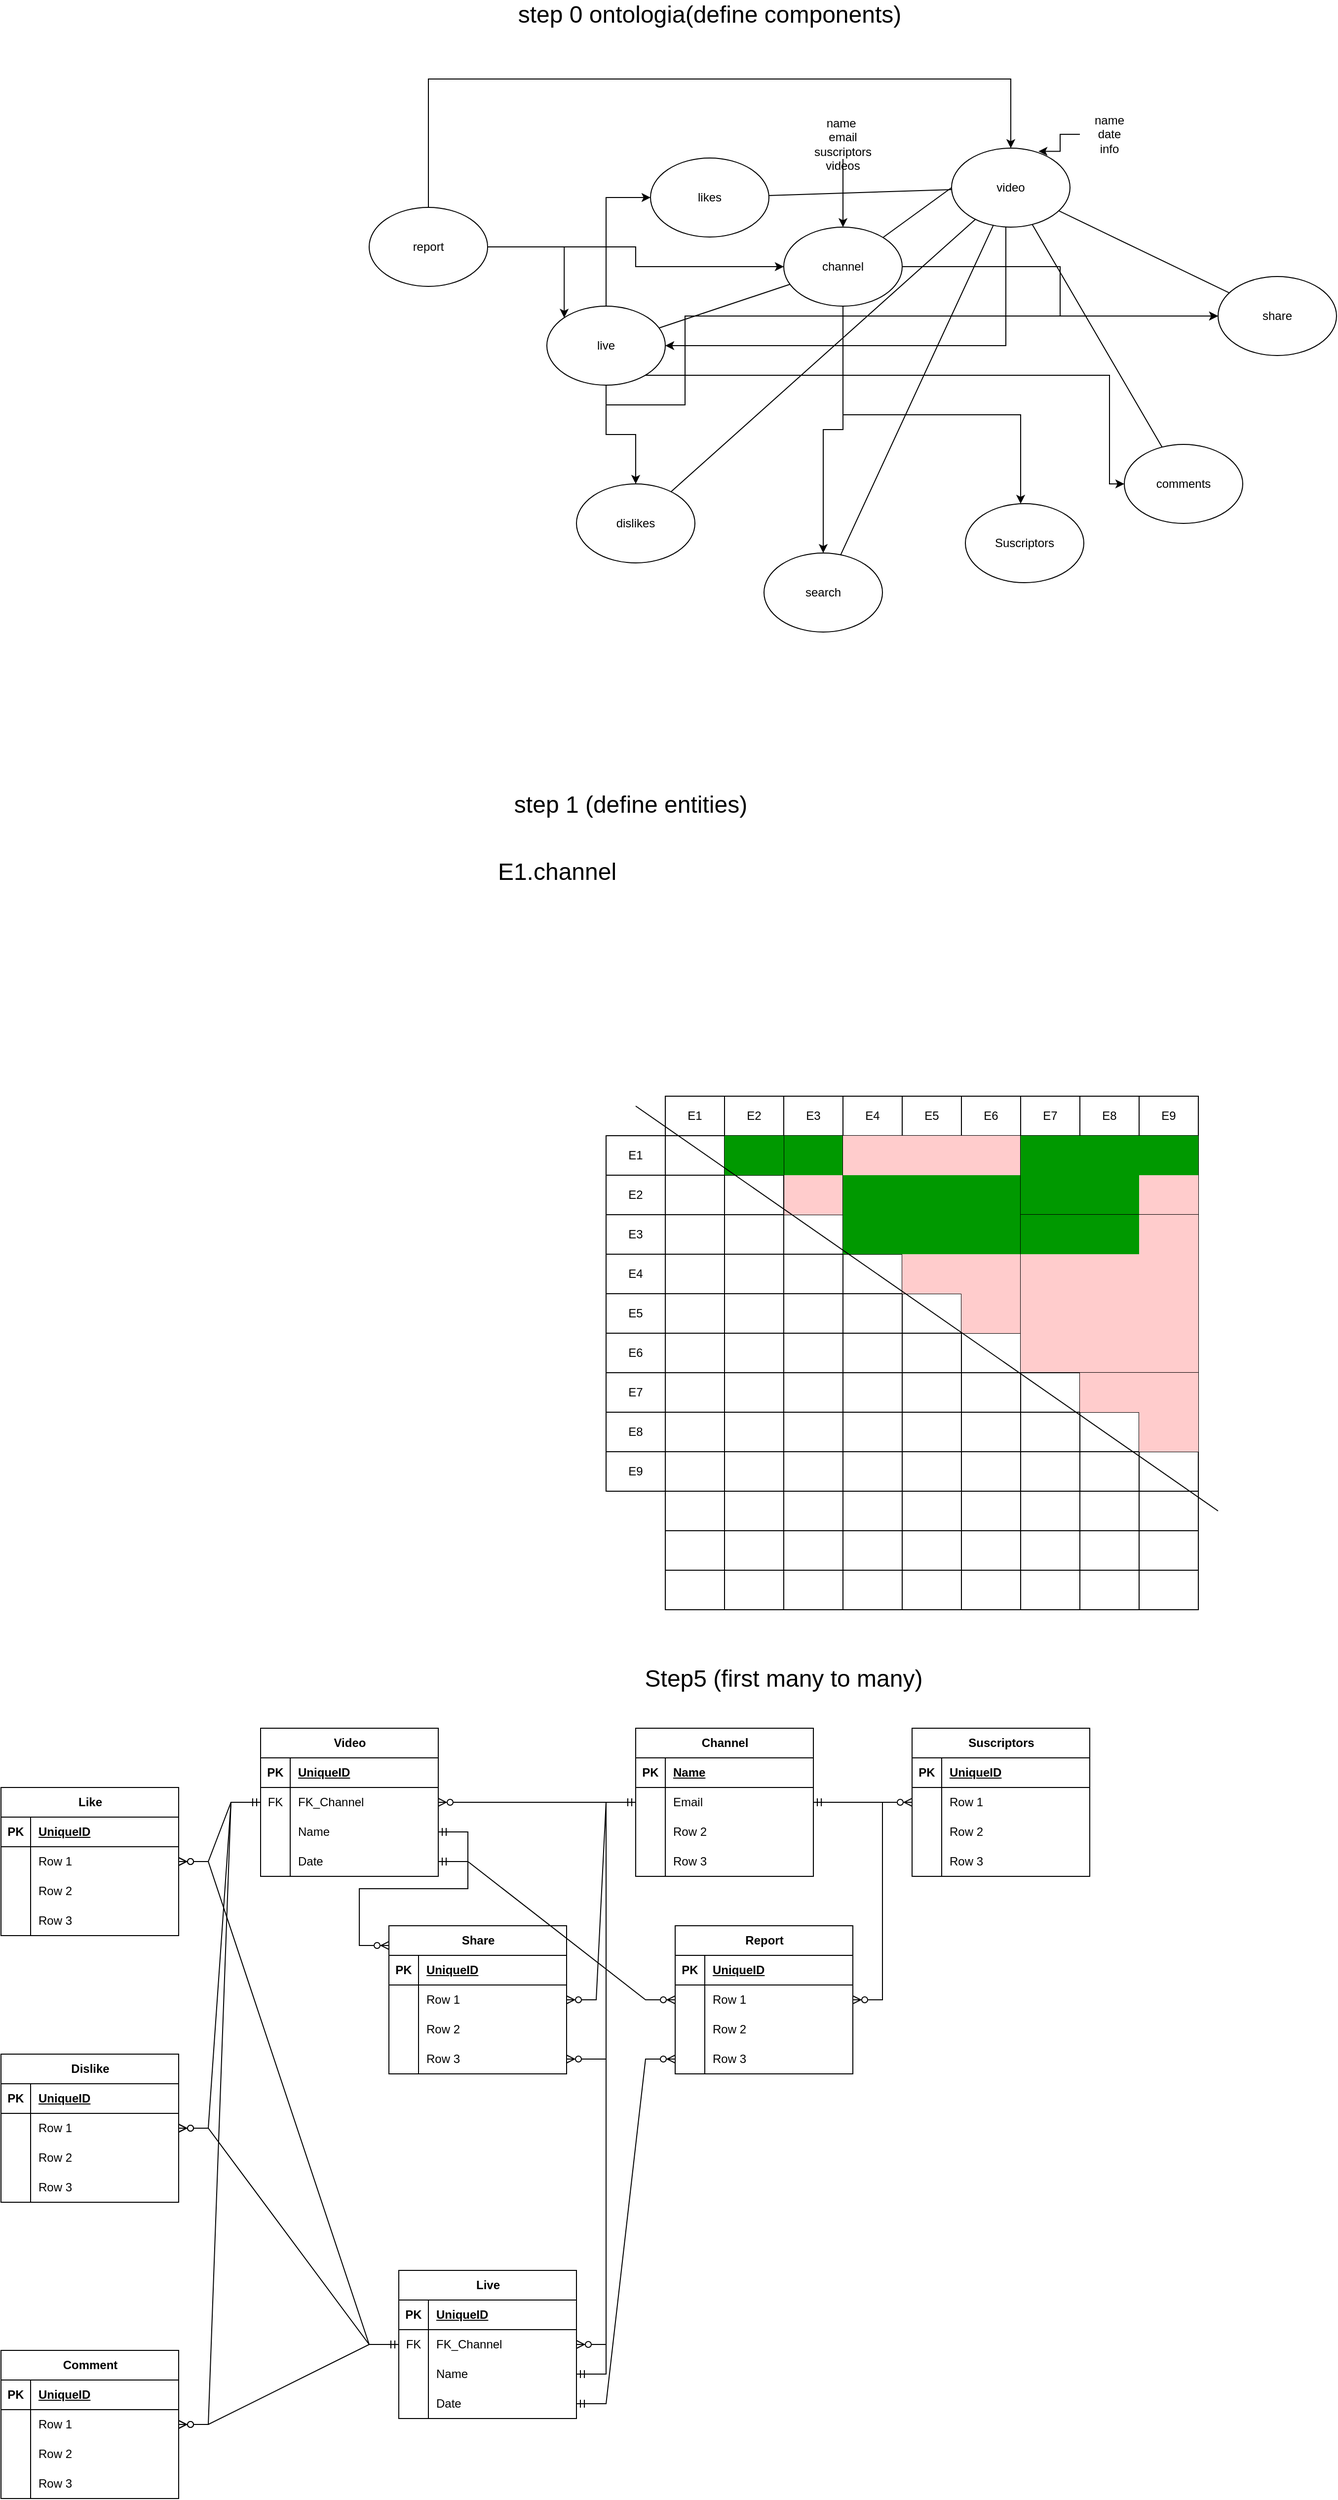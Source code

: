 <mxfile version="24.0.7" type="github">
  <diagram id="tS86UxtTPdqCwyReVEXp" name="Page-1">
    <mxGraphModel dx="2076" dy="1711" grid="1" gridSize="10" guides="1" tooltips="1" connect="1" arrows="1" fold="1" page="1" pageScale="1" pageWidth="827" pageHeight="1169" math="0" shadow="0">
      <root>
        <mxCell id="0" />
        <mxCell id="1" parent="0" />
        <mxCell id="tJrbgddgCTHpCwuXpiOQ-1" value="" style="shape=table;html=1;whiteSpace=wrap;startSize=0;container=1;collapsible=0;childLayout=tableLayout;" parent="1" vertex="1">
          <mxGeometry x="80" y="100" width="180" height="120" as="geometry" />
        </mxCell>
        <mxCell id="tJrbgddgCTHpCwuXpiOQ-2" value="" style="shape=tableRow;horizontal=0;startSize=0;swimlaneHead=0;swimlaneBody=0;top=0;left=0;bottom=0;right=0;collapsible=0;dropTarget=0;fillColor=none;points=[[0,0.5],[1,0.5]];portConstraint=eastwest;" parent="tJrbgddgCTHpCwuXpiOQ-1" vertex="1">
          <mxGeometry width="180" height="40" as="geometry" />
        </mxCell>
        <mxCell id="tJrbgddgCTHpCwuXpiOQ-3" value="" style="shape=partialRectangle;html=1;whiteSpace=wrap;connectable=0;fillColor=none;top=0;left=0;bottom=0;right=0;overflow=hidden;" parent="tJrbgddgCTHpCwuXpiOQ-2" vertex="1">
          <mxGeometry width="60" height="40" as="geometry">
            <mxRectangle width="60" height="40" as="alternateBounds" />
          </mxGeometry>
        </mxCell>
        <mxCell id="tJrbgddgCTHpCwuXpiOQ-4" value="" style="shape=partialRectangle;html=1;whiteSpace=wrap;connectable=0;fillColor=none;top=0;left=0;bottom=0;right=0;overflow=hidden;" parent="tJrbgddgCTHpCwuXpiOQ-2" vertex="1">
          <mxGeometry x="60" width="60" height="40" as="geometry">
            <mxRectangle width="60" height="40" as="alternateBounds" />
          </mxGeometry>
        </mxCell>
        <mxCell id="tJrbgddgCTHpCwuXpiOQ-5" value="" style="shape=partialRectangle;html=1;whiteSpace=wrap;connectable=0;fillColor=none;top=0;left=0;bottom=0;right=0;overflow=hidden;" parent="tJrbgddgCTHpCwuXpiOQ-2" vertex="1">
          <mxGeometry x="120" width="60" height="40" as="geometry">
            <mxRectangle width="60" height="40" as="alternateBounds" />
          </mxGeometry>
        </mxCell>
        <mxCell id="tJrbgddgCTHpCwuXpiOQ-6" value="" style="shape=tableRow;horizontal=0;startSize=0;swimlaneHead=0;swimlaneBody=0;top=0;left=0;bottom=0;right=0;collapsible=0;dropTarget=0;fillColor=none;points=[[0,0.5],[1,0.5]];portConstraint=eastwest;" parent="tJrbgddgCTHpCwuXpiOQ-1" vertex="1">
          <mxGeometry y="40" width="180" height="40" as="geometry" />
        </mxCell>
        <mxCell id="tJrbgddgCTHpCwuXpiOQ-7" value="" style="shape=partialRectangle;html=1;whiteSpace=wrap;connectable=0;fillColor=none;top=0;left=0;bottom=0;right=0;overflow=hidden;" parent="tJrbgddgCTHpCwuXpiOQ-6" vertex="1">
          <mxGeometry width="60" height="40" as="geometry">
            <mxRectangle width="60" height="40" as="alternateBounds" />
          </mxGeometry>
        </mxCell>
        <mxCell id="tJrbgddgCTHpCwuXpiOQ-8" value="" style="shape=partialRectangle;html=1;whiteSpace=wrap;connectable=0;fillColor=none;top=0;left=0;bottom=0;right=0;overflow=hidden;" parent="tJrbgddgCTHpCwuXpiOQ-6" vertex="1">
          <mxGeometry x="60" width="60" height="40" as="geometry">
            <mxRectangle width="60" height="40" as="alternateBounds" />
          </mxGeometry>
        </mxCell>
        <mxCell id="tJrbgddgCTHpCwuXpiOQ-9" value="" style="shape=partialRectangle;html=1;whiteSpace=wrap;connectable=0;fillColor=none;top=0;left=0;bottom=0;right=0;overflow=hidden;" parent="tJrbgddgCTHpCwuXpiOQ-6" vertex="1">
          <mxGeometry x="120" width="60" height="40" as="geometry">
            <mxRectangle width="60" height="40" as="alternateBounds" />
          </mxGeometry>
        </mxCell>
        <mxCell id="tJrbgddgCTHpCwuXpiOQ-10" value="" style="shape=tableRow;horizontal=0;startSize=0;swimlaneHead=0;swimlaneBody=0;top=0;left=0;bottom=0;right=0;collapsible=0;dropTarget=0;fillColor=none;points=[[0,0.5],[1,0.5]];portConstraint=eastwest;" parent="tJrbgddgCTHpCwuXpiOQ-1" vertex="1">
          <mxGeometry y="80" width="180" height="40" as="geometry" />
        </mxCell>
        <mxCell id="tJrbgddgCTHpCwuXpiOQ-11" value="" style="shape=partialRectangle;html=1;whiteSpace=wrap;connectable=0;fillColor=none;top=0;left=0;bottom=0;right=0;overflow=hidden;" parent="tJrbgddgCTHpCwuXpiOQ-10" vertex="1">
          <mxGeometry width="60" height="40" as="geometry">
            <mxRectangle width="60" height="40" as="alternateBounds" />
          </mxGeometry>
        </mxCell>
        <mxCell id="tJrbgddgCTHpCwuXpiOQ-12" value="" style="shape=partialRectangle;html=1;whiteSpace=wrap;connectable=0;fillColor=none;top=0;left=0;bottom=0;right=0;overflow=hidden;" parent="tJrbgddgCTHpCwuXpiOQ-10" vertex="1">
          <mxGeometry x="60" width="60" height="40" as="geometry">
            <mxRectangle width="60" height="40" as="alternateBounds" />
          </mxGeometry>
        </mxCell>
        <mxCell id="tJrbgddgCTHpCwuXpiOQ-13" value="" style="shape=partialRectangle;html=1;whiteSpace=wrap;connectable=0;fillColor=none;top=0;left=0;bottom=0;right=0;overflow=hidden;pointerEvents=1;" parent="tJrbgddgCTHpCwuXpiOQ-10" vertex="1">
          <mxGeometry x="120" width="60" height="40" as="geometry">
            <mxRectangle width="60" height="40" as="alternateBounds" />
          </mxGeometry>
        </mxCell>
        <mxCell id="tJrbgddgCTHpCwuXpiOQ-14" value="" style="shape=table;html=1;whiteSpace=wrap;startSize=0;container=1;collapsible=0;childLayout=tableLayout;" parent="1" vertex="1">
          <mxGeometry x="80" y="220" width="180" height="120" as="geometry" />
        </mxCell>
        <mxCell id="tJrbgddgCTHpCwuXpiOQ-15" value="" style="shape=tableRow;horizontal=0;startSize=0;swimlaneHead=0;swimlaneBody=0;top=0;left=0;bottom=0;right=0;collapsible=0;dropTarget=0;fillColor=none;points=[[0,0.5],[1,0.5]];portConstraint=eastwest;" parent="tJrbgddgCTHpCwuXpiOQ-14" vertex="1">
          <mxGeometry width="180" height="40" as="geometry" />
        </mxCell>
        <mxCell id="tJrbgddgCTHpCwuXpiOQ-16" value="" style="shape=partialRectangle;html=1;whiteSpace=wrap;connectable=0;fillColor=none;top=0;left=0;bottom=0;right=0;overflow=hidden;" parent="tJrbgddgCTHpCwuXpiOQ-15" vertex="1">
          <mxGeometry width="60" height="40" as="geometry">
            <mxRectangle width="60" height="40" as="alternateBounds" />
          </mxGeometry>
        </mxCell>
        <mxCell id="tJrbgddgCTHpCwuXpiOQ-17" value="" style="shape=partialRectangle;html=1;whiteSpace=wrap;connectable=0;fillColor=none;top=0;left=0;bottom=0;right=0;overflow=hidden;" parent="tJrbgddgCTHpCwuXpiOQ-15" vertex="1">
          <mxGeometry x="60" width="60" height="40" as="geometry">
            <mxRectangle width="60" height="40" as="alternateBounds" />
          </mxGeometry>
        </mxCell>
        <mxCell id="tJrbgddgCTHpCwuXpiOQ-18" value="" style="shape=partialRectangle;html=1;whiteSpace=wrap;connectable=0;fillColor=none;top=0;left=0;bottom=0;right=0;overflow=hidden;" parent="tJrbgddgCTHpCwuXpiOQ-15" vertex="1">
          <mxGeometry x="120" width="60" height="40" as="geometry">
            <mxRectangle width="60" height="40" as="alternateBounds" />
          </mxGeometry>
        </mxCell>
        <mxCell id="tJrbgddgCTHpCwuXpiOQ-19" value="" style="shape=tableRow;horizontal=0;startSize=0;swimlaneHead=0;swimlaneBody=0;top=0;left=0;bottom=0;right=0;collapsible=0;dropTarget=0;fillColor=none;points=[[0,0.5],[1,0.5]];portConstraint=eastwest;" parent="tJrbgddgCTHpCwuXpiOQ-14" vertex="1">
          <mxGeometry y="40" width="180" height="40" as="geometry" />
        </mxCell>
        <mxCell id="tJrbgddgCTHpCwuXpiOQ-20" value="" style="shape=partialRectangle;html=1;whiteSpace=wrap;connectable=0;fillColor=none;top=0;left=0;bottom=0;right=0;overflow=hidden;" parent="tJrbgddgCTHpCwuXpiOQ-19" vertex="1">
          <mxGeometry width="60" height="40" as="geometry">
            <mxRectangle width="60" height="40" as="alternateBounds" />
          </mxGeometry>
        </mxCell>
        <mxCell id="tJrbgddgCTHpCwuXpiOQ-21" value="" style="shape=partialRectangle;html=1;whiteSpace=wrap;connectable=0;fillColor=none;top=0;left=0;bottom=0;right=0;overflow=hidden;" parent="tJrbgddgCTHpCwuXpiOQ-19" vertex="1">
          <mxGeometry x="60" width="60" height="40" as="geometry">
            <mxRectangle width="60" height="40" as="alternateBounds" />
          </mxGeometry>
        </mxCell>
        <mxCell id="tJrbgddgCTHpCwuXpiOQ-22" value="" style="shape=partialRectangle;html=1;whiteSpace=wrap;connectable=0;fillColor=none;top=0;left=0;bottom=0;right=0;overflow=hidden;" parent="tJrbgddgCTHpCwuXpiOQ-19" vertex="1">
          <mxGeometry x="120" width="60" height="40" as="geometry">
            <mxRectangle width="60" height="40" as="alternateBounds" />
          </mxGeometry>
        </mxCell>
        <mxCell id="tJrbgddgCTHpCwuXpiOQ-23" value="" style="shape=tableRow;horizontal=0;startSize=0;swimlaneHead=0;swimlaneBody=0;top=0;left=0;bottom=0;right=0;collapsible=0;dropTarget=0;fillColor=none;points=[[0,0.5],[1,0.5]];portConstraint=eastwest;" parent="tJrbgddgCTHpCwuXpiOQ-14" vertex="1">
          <mxGeometry y="80" width="180" height="40" as="geometry" />
        </mxCell>
        <mxCell id="tJrbgddgCTHpCwuXpiOQ-24" value="" style="shape=partialRectangle;html=1;whiteSpace=wrap;connectable=0;fillColor=none;top=0;left=0;bottom=0;right=0;overflow=hidden;" parent="tJrbgddgCTHpCwuXpiOQ-23" vertex="1">
          <mxGeometry width="60" height="40" as="geometry">
            <mxRectangle width="60" height="40" as="alternateBounds" />
          </mxGeometry>
        </mxCell>
        <mxCell id="tJrbgddgCTHpCwuXpiOQ-25" value="" style="shape=partialRectangle;html=1;whiteSpace=wrap;connectable=0;fillColor=none;top=0;left=0;bottom=0;right=0;overflow=hidden;" parent="tJrbgddgCTHpCwuXpiOQ-23" vertex="1">
          <mxGeometry x="60" width="60" height="40" as="geometry">
            <mxRectangle width="60" height="40" as="alternateBounds" />
          </mxGeometry>
        </mxCell>
        <mxCell id="tJrbgddgCTHpCwuXpiOQ-26" value="" style="shape=partialRectangle;html=1;whiteSpace=wrap;connectable=0;fillColor=none;top=0;left=0;bottom=0;right=0;overflow=hidden;pointerEvents=1;" parent="tJrbgddgCTHpCwuXpiOQ-23" vertex="1">
          <mxGeometry x="120" width="60" height="40" as="geometry">
            <mxRectangle width="60" height="40" as="alternateBounds" />
          </mxGeometry>
        </mxCell>
        <mxCell id="tJrbgddgCTHpCwuXpiOQ-27" value="" style="shape=table;html=1;whiteSpace=wrap;startSize=0;container=1;collapsible=0;childLayout=tableLayout;" parent="1" vertex="1">
          <mxGeometry x="80" y="260" width="180" height="240" as="geometry" />
        </mxCell>
        <mxCell id="tJrbgddgCTHpCwuXpiOQ-28" value="" style="shape=tableRow;horizontal=0;startSize=0;swimlaneHead=0;swimlaneBody=0;top=0;left=0;bottom=0;right=0;collapsible=0;dropTarget=0;fillColor=none;points=[[0,0.5],[1,0.5]];portConstraint=eastwest;" parent="tJrbgddgCTHpCwuXpiOQ-27" vertex="1">
          <mxGeometry width="180" height="40" as="geometry" />
        </mxCell>
        <mxCell id="tJrbgddgCTHpCwuXpiOQ-29" value="" style="shape=partialRectangle;html=1;whiteSpace=wrap;connectable=0;fillColor=none;top=0;left=0;bottom=0;right=0;overflow=hidden;" parent="tJrbgddgCTHpCwuXpiOQ-28" vertex="1">
          <mxGeometry width="60" height="40" as="geometry">
            <mxRectangle width="60" height="40" as="alternateBounds" />
          </mxGeometry>
        </mxCell>
        <mxCell id="tJrbgddgCTHpCwuXpiOQ-30" value="" style="shape=partialRectangle;html=1;whiteSpace=wrap;connectable=0;fillColor=none;top=0;left=0;bottom=0;right=0;overflow=hidden;" parent="tJrbgddgCTHpCwuXpiOQ-28" vertex="1">
          <mxGeometry x="60" width="60" height="40" as="geometry">
            <mxRectangle width="60" height="40" as="alternateBounds" />
          </mxGeometry>
        </mxCell>
        <mxCell id="tJrbgddgCTHpCwuXpiOQ-31" value="" style="shape=partialRectangle;html=1;whiteSpace=wrap;connectable=0;fillColor=none;top=0;left=0;bottom=0;right=0;overflow=hidden;" parent="tJrbgddgCTHpCwuXpiOQ-28" vertex="1">
          <mxGeometry x="120" width="60" height="40" as="geometry">
            <mxRectangle width="60" height="40" as="alternateBounds" />
          </mxGeometry>
        </mxCell>
        <mxCell id="tJrbgddgCTHpCwuXpiOQ-279" value="" style="shape=tableRow;horizontal=0;startSize=0;swimlaneHead=0;swimlaneBody=0;top=0;left=0;bottom=0;right=0;collapsible=0;dropTarget=0;fillColor=none;points=[[0,0.5],[1,0.5]];portConstraint=eastwest;" parent="tJrbgddgCTHpCwuXpiOQ-27" vertex="1">
          <mxGeometry y="40" width="180" height="40" as="geometry" />
        </mxCell>
        <mxCell id="tJrbgddgCTHpCwuXpiOQ-280" value="" style="shape=partialRectangle;html=1;whiteSpace=wrap;connectable=0;fillColor=none;top=0;left=0;bottom=0;right=0;overflow=hidden;" parent="tJrbgddgCTHpCwuXpiOQ-279" vertex="1">
          <mxGeometry width="60" height="40" as="geometry">
            <mxRectangle width="60" height="40" as="alternateBounds" />
          </mxGeometry>
        </mxCell>
        <mxCell id="tJrbgddgCTHpCwuXpiOQ-281" value="" style="shape=partialRectangle;html=1;whiteSpace=wrap;connectable=0;fillColor=none;top=0;left=0;bottom=0;right=0;overflow=hidden;" parent="tJrbgddgCTHpCwuXpiOQ-279" vertex="1">
          <mxGeometry x="60" width="60" height="40" as="geometry">
            <mxRectangle width="60" height="40" as="alternateBounds" />
          </mxGeometry>
        </mxCell>
        <mxCell id="tJrbgddgCTHpCwuXpiOQ-282" value="" style="shape=partialRectangle;html=1;whiteSpace=wrap;connectable=0;fillColor=none;top=0;left=0;bottom=0;right=0;overflow=hidden;" parent="tJrbgddgCTHpCwuXpiOQ-279" vertex="1">
          <mxGeometry x="120" width="60" height="40" as="geometry">
            <mxRectangle width="60" height="40" as="alternateBounds" />
          </mxGeometry>
        </mxCell>
        <mxCell id="tJrbgddgCTHpCwuXpiOQ-275" value="" style="shape=tableRow;horizontal=0;startSize=0;swimlaneHead=0;swimlaneBody=0;top=0;left=0;bottom=0;right=0;collapsible=0;dropTarget=0;fillColor=none;points=[[0,0.5],[1,0.5]];portConstraint=eastwest;" parent="tJrbgddgCTHpCwuXpiOQ-27" vertex="1">
          <mxGeometry y="80" width="180" height="40" as="geometry" />
        </mxCell>
        <mxCell id="tJrbgddgCTHpCwuXpiOQ-276" value="" style="shape=partialRectangle;html=1;whiteSpace=wrap;connectable=0;fillColor=none;top=0;left=0;bottom=0;right=0;overflow=hidden;" parent="tJrbgddgCTHpCwuXpiOQ-275" vertex="1">
          <mxGeometry width="60" height="40" as="geometry">
            <mxRectangle width="60" height="40" as="alternateBounds" />
          </mxGeometry>
        </mxCell>
        <mxCell id="tJrbgddgCTHpCwuXpiOQ-277" value="" style="shape=partialRectangle;html=1;whiteSpace=wrap;connectable=0;fillColor=none;top=0;left=0;bottom=0;right=0;overflow=hidden;" parent="tJrbgddgCTHpCwuXpiOQ-275" vertex="1">
          <mxGeometry x="60" width="60" height="40" as="geometry">
            <mxRectangle width="60" height="40" as="alternateBounds" />
          </mxGeometry>
        </mxCell>
        <mxCell id="tJrbgddgCTHpCwuXpiOQ-278" value="" style="shape=partialRectangle;html=1;whiteSpace=wrap;connectable=0;fillColor=none;top=0;left=0;bottom=0;right=0;overflow=hidden;" parent="tJrbgddgCTHpCwuXpiOQ-275" vertex="1">
          <mxGeometry x="120" width="60" height="40" as="geometry">
            <mxRectangle width="60" height="40" as="alternateBounds" />
          </mxGeometry>
        </mxCell>
        <mxCell id="tJrbgddgCTHpCwuXpiOQ-271" value="" style="shape=tableRow;horizontal=0;startSize=0;swimlaneHead=0;swimlaneBody=0;top=0;left=0;bottom=0;right=0;collapsible=0;dropTarget=0;fillColor=none;points=[[0,0.5],[1,0.5]];portConstraint=eastwest;" parent="tJrbgddgCTHpCwuXpiOQ-27" vertex="1">
          <mxGeometry y="120" width="180" height="40" as="geometry" />
        </mxCell>
        <mxCell id="tJrbgddgCTHpCwuXpiOQ-272" value="" style="shape=partialRectangle;html=1;whiteSpace=wrap;connectable=0;fillColor=none;top=0;left=0;bottom=0;right=0;overflow=hidden;" parent="tJrbgddgCTHpCwuXpiOQ-271" vertex="1">
          <mxGeometry width="60" height="40" as="geometry">
            <mxRectangle width="60" height="40" as="alternateBounds" />
          </mxGeometry>
        </mxCell>
        <mxCell id="tJrbgddgCTHpCwuXpiOQ-273" value="" style="shape=partialRectangle;html=1;whiteSpace=wrap;connectable=0;fillColor=none;top=0;left=0;bottom=0;right=0;overflow=hidden;" parent="tJrbgddgCTHpCwuXpiOQ-271" vertex="1">
          <mxGeometry x="60" width="60" height="40" as="geometry">
            <mxRectangle width="60" height="40" as="alternateBounds" />
          </mxGeometry>
        </mxCell>
        <mxCell id="tJrbgddgCTHpCwuXpiOQ-274" value="" style="shape=partialRectangle;html=1;whiteSpace=wrap;connectable=0;fillColor=none;top=0;left=0;bottom=0;right=0;overflow=hidden;pointerEvents=1;" parent="tJrbgddgCTHpCwuXpiOQ-271" vertex="1">
          <mxGeometry x="120" width="60" height="40" as="geometry">
            <mxRectangle width="60" height="40" as="alternateBounds" />
          </mxGeometry>
        </mxCell>
        <mxCell id="tJrbgddgCTHpCwuXpiOQ-32" value="" style="shape=tableRow;horizontal=0;startSize=0;swimlaneHead=0;swimlaneBody=0;top=0;left=0;bottom=0;right=0;collapsible=0;dropTarget=0;fillColor=none;points=[[0,0.5],[1,0.5]];portConstraint=eastwest;" parent="tJrbgddgCTHpCwuXpiOQ-27" vertex="1">
          <mxGeometry y="160" width="180" height="40" as="geometry" />
        </mxCell>
        <mxCell id="tJrbgddgCTHpCwuXpiOQ-33" value="" style="shape=partialRectangle;html=1;whiteSpace=wrap;connectable=0;fillColor=none;top=0;left=0;bottom=0;right=0;overflow=hidden;" parent="tJrbgddgCTHpCwuXpiOQ-32" vertex="1">
          <mxGeometry width="60" height="40" as="geometry">
            <mxRectangle width="60" height="40" as="alternateBounds" />
          </mxGeometry>
        </mxCell>
        <mxCell id="tJrbgddgCTHpCwuXpiOQ-34" value="" style="shape=partialRectangle;html=1;whiteSpace=wrap;connectable=0;fillColor=none;top=0;left=0;bottom=0;right=0;overflow=hidden;" parent="tJrbgddgCTHpCwuXpiOQ-32" vertex="1">
          <mxGeometry x="60" width="60" height="40" as="geometry">
            <mxRectangle width="60" height="40" as="alternateBounds" />
          </mxGeometry>
        </mxCell>
        <mxCell id="tJrbgddgCTHpCwuXpiOQ-35" value="" style="shape=partialRectangle;html=1;whiteSpace=wrap;connectable=0;fillColor=none;top=0;left=0;bottom=0;right=0;overflow=hidden;" parent="tJrbgddgCTHpCwuXpiOQ-32" vertex="1">
          <mxGeometry x="120" width="60" height="40" as="geometry">
            <mxRectangle width="60" height="40" as="alternateBounds" />
          </mxGeometry>
        </mxCell>
        <mxCell id="tJrbgddgCTHpCwuXpiOQ-36" value="" style="shape=tableRow;horizontal=0;startSize=0;swimlaneHead=0;swimlaneBody=0;top=0;left=0;bottom=0;right=0;collapsible=0;dropTarget=0;fillColor=none;points=[[0,0.5],[1,0.5]];portConstraint=eastwest;" parent="tJrbgddgCTHpCwuXpiOQ-27" vertex="1">
          <mxGeometry y="200" width="180" height="40" as="geometry" />
        </mxCell>
        <mxCell id="tJrbgddgCTHpCwuXpiOQ-37" value="" style="shape=partialRectangle;html=1;whiteSpace=wrap;connectable=0;fillColor=none;top=0;left=0;bottom=0;right=0;overflow=hidden;" parent="tJrbgddgCTHpCwuXpiOQ-36" vertex="1">
          <mxGeometry width="60" height="40" as="geometry">
            <mxRectangle width="60" height="40" as="alternateBounds" />
          </mxGeometry>
        </mxCell>
        <mxCell id="tJrbgddgCTHpCwuXpiOQ-38" value="" style="shape=partialRectangle;html=1;whiteSpace=wrap;connectable=0;fillColor=none;top=0;left=0;bottom=0;right=0;overflow=hidden;" parent="tJrbgddgCTHpCwuXpiOQ-36" vertex="1">
          <mxGeometry x="60" width="60" height="40" as="geometry">
            <mxRectangle width="60" height="40" as="alternateBounds" />
          </mxGeometry>
        </mxCell>
        <mxCell id="tJrbgddgCTHpCwuXpiOQ-39" value="" style="shape=partialRectangle;html=1;whiteSpace=wrap;connectable=0;fillColor=none;top=0;left=0;bottom=0;right=0;overflow=hidden;pointerEvents=1;" parent="tJrbgddgCTHpCwuXpiOQ-36" vertex="1">
          <mxGeometry x="120" width="60" height="40" as="geometry">
            <mxRectangle width="60" height="40" as="alternateBounds" />
          </mxGeometry>
        </mxCell>
        <mxCell id="tJrbgddgCTHpCwuXpiOQ-40" value="" style="shape=table;html=1;whiteSpace=wrap;startSize=0;container=1;collapsible=0;childLayout=tableLayout;" parent="1" vertex="1">
          <mxGeometry x="80" y="-20" width="180" height="120" as="geometry" />
        </mxCell>
        <mxCell id="tJrbgddgCTHpCwuXpiOQ-41" value="" style="shape=tableRow;horizontal=0;startSize=0;swimlaneHead=0;swimlaneBody=0;top=0;left=0;bottom=0;right=0;collapsible=0;dropTarget=0;fillColor=none;points=[[0,0.5],[1,0.5]];portConstraint=eastwest;" parent="tJrbgddgCTHpCwuXpiOQ-40" vertex="1">
          <mxGeometry width="180" height="40" as="geometry" />
        </mxCell>
        <mxCell id="tJrbgddgCTHpCwuXpiOQ-42" value="E1" style="shape=partialRectangle;html=1;whiteSpace=wrap;connectable=0;fillColor=none;top=0;left=0;bottom=0;right=0;overflow=hidden;" parent="tJrbgddgCTHpCwuXpiOQ-41" vertex="1">
          <mxGeometry width="60" height="40" as="geometry">
            <mxRectangle width="60" height="40" as="alternateBounds" />
          </mxGeometry>
        </mxCell>
        <mxCell id="tJrbgddgCTHpCwuXpiOQ-43" value="E2" style="shape=partialRectangle;html=1;whiteSpace=wrap;connectable=0;fillColor=none;top=0;left=0;bottom=0;right=0;overflow=hidden;" parent="tJrbgddgCTHpCwuXpiOQ-41" vertex="1">
          <mxGeometry x="60" width="60" height="40" as="geometry">
            <mxRectangle width="60" height="40" as="alternateBounds" />
          </mxGeometry>
        </mxCell>
        <mxCell id="tJrbgddgCTHpCwuXpiOQ-44" value="E3" style="shape=partialRectangle;html=1;whiteSpace=wrap;connectable=0;fillColor=none;top=0;left=0;bottom=0;right=0;overflow=hidden;" parent="tJrbgddgCTHpCwuXpiOQ-41" vertex="1">
          <mxGeometry x="120" width="60" height="40" as="geometry">
            <mxRectangle width="60" height="40" as="alternateBounds" />
          </mxGeometry>
        </mxCell>
        <mxCell id="tJrbgddgCTHpCwuXpiOQ-45" value="" style="shape=tableRow;horizontal=0;startSize=0;swimlaneHead=0;swimlaneBody=0;top=0;left=0;bottom=0;right=0;collapsible=0;dropTarget=0;fillColor=none;points=[[0,0.5],[1,0.5]];portConstraint=eastwest;" parent="tJrbgddgCTHpCwuXpiOQ-40" vertex="1">
          <mxGeometry y="40" width="180" height="40" as="geometry" />
        </mxCell>
        <mxCell id="tJrbgddgCTHpCwuXpiOQ-46" value="" style="shape=partialRectangle;html=1;whiteSpace=wrap;connectable=0;fillColor=none;top=0;left=0;bottom=0;right=0;overflow=hidden;" parent="tJrbgddgCTHpCwuXpiOQ-45" vertex="1">
          <mxGeometry width="60" height="40" as="geometry">
            <mxRectangle width="60" height="40" as="alternateBounds" />
          </mxGeometry>
        </mxCell>
        <mxCell id="tJrbgddgCTHpCwuXpiOQ-47" value="" style="shape=partialRectangle;html=1;whiteSpace=wrap;connectable=0;fillColor=none;top=0;left=0;bottom=0;right=0;overflow=hidden;" parent="tJrbgddgCTHpCwuXpiOQ-45" vertex="1">
          <mxGeometry x="60" width="60" height="40" as="geometry">
            <mxRectangle width="60" height="40" as="alternateBounds" />
          </mxGeometry>
        </mxCell>
        <mxCell id="tJrbgddgCTHpCwuXpiOQ-48" value="" style="shape=partialRectangle;html=1;whiteSpace=wrap;connectable=0;fillColor=#009900;top=0;left=0;bottom=0;right=0;overflow=hidden;" parent="tJrbgddgCTHpCwuXpiOQ-45" vertex="1">
          <mxGeometry x="120" width="60" height="40" as="geometry">
            <mxRectangle width="60" height="40" as="alternateBounds" />
          </mxGeometry>
        </mxCell>
        <mxCell id="tJrbgddgCTHpCwuXpiOQ-49" value="" style="shape=tableRow;horizontal=0;startSize=0;swimlaneHead=0;swimlaneBody=0;top=0;left=0;bottom=0;right=0;collapsible=0;dropTarget=0;fillColor=none;points=[[0,0.5],[1,0.5]];portConstraint=eastwest;" parent="tJrbgddgCTHpCwuXpiOQ-40" vertex="1">
          <mxGeometry y="80" width="180" height="40" as="geometry" />
        </mxCell>
        <mxCell id="tJrbgddgCTHpCwuXpiOQ-50" value="" style="shape=partialRectangle;html=1;whiteSpace=wrap;connectable=0;fillColor=none;top=0;left=0;bottom=0;right=0;overflow=hidden;" parent="tJrbgddgCTHpCwuXpiOQ-49" vertex="1">
          <mxGeometry width="60" height="40" as="geometry">
            <mxRectangle width="60" height="40" as="alternateBounds" />
          </mxGeometry>
        </mxCell>
        <mxCell id="tJrbgddgCTHpCwuXpiOQ-51" value="" style="shape=partialRectangle;html=1;whiteSpace=wrap;connectable=0;fillColor=none;top=0;left=0;bottom=0;right=0;overflow=hidden;" parent="tJrbgddgCTHpCwuXpiOQ-49" vertex="1">
          <mxGeometry x="60" width="60" height="40" as="geometry">
            <mxRectangle width="60" height="40" as="alternateBounds" />
          </mxGeometry>
        </mxCell>
        <mxCell id="tJrbgddgCTHpCwuXpiOQ-52" value="" style="shape=partialRectangle;html=1;whiteSpace=wrap;connectable=0;fillColor=#FFCCCC;top=0;left=0;bottom=0;right=0;overflow=hidden;pointerEvents=1;" parent="tJrbgddgCTHpCwuXpiOQ-49" vertex="1">
          <mxGeometry x="120" width="60" height="40" as="geometry">
            <mxRectangle width="60" height="40" as="alternateBounds" />
          </mxGeometry>
        </mxCell>
        <mxCell id="tJrbgddgCTHpCwuXpiOQ-53" value="" style="shape=table;html=1;whiteSpace=wrap;startSize=0;container=1;collapsible=0;childLayout=tableLayout;" parent="1" vertex="1">
          <mxGeometry x="260" y="-20" width="180" height="360" as="geometry" />
        </mxCell>
        <mxCell id="tJrbgddgCTHpCwuXpiOQ-54" value="" style="shape=tableRow;horizontal=0;startSize=0;swimlaneHead=0;swimlaneBody=0;top=0;left=0;bottom=0;right=0;collapsible=0;dropTarget=0;fillColor=none;points=[[0,0.5],[1,0.5]];portConstraint=eastwest;" parent="tJrbgddgCTHpCwuXpiOQ-53" vertex="1">
          <mxGeometry width="180" height="40" as="geometry" />
        </mxCell>
        <mxCell id="tJrbgddgCTHpCwuXpiOQ-55" value="E4" style="shape=partialRectangle;html=1;whiteSpace=wrap;connectable=0;fillColor=none;top=0;left=0;bottom=0;right=0;overflow=hidden;" parent="tJrbgddgCTHpCwuXpiOQ-54" vertex="1">
          <mxGeometry width="60" height="40" as="geometry">
            <mxRectangle width="60" height="40" as="alternateBounds" />
          </mxGeometry>
        </mxCell>
        <mxCell id="tJrbgddgCTHpCwuXpiOQ-56" value="E5" style="shape=partialRectangle;html=1;whiteSpace=wrap;connectable=0;fillColor=none;top=0;left=0;bottom=0;right=0;overflow=hidden;" parent="tJrbgddgCTHpCwuXpiOQ-54" vertex="1">
          <mxGeometry x="60" width="60" height="40" as="geometry">
            <mxRectangle width="60" height="40" as="alternateBounds" />
          </mxGeometry>
        </mxCell>
        <mxCell id="tJrbgddgCTHpCwuXpiOQ-57" value="E6" style="shape=partialRectangle;html=1;whiteSpace=wrap;connectable=0;fillColor=none;top=0;left=0;bottom=0;right=0;overflow=hidden;" parent="tJrbgddgCTHpCwuXpiOQ-54" vertex="1">
          <mxGeometry x="120" width="60" height="40" as="geometry">
            <mxRectangle width="60" height="40" as="alternateBounds" />
          </mxGeometry>
        </mxCell>
        <mxCell id="tJrbgddgCTHpCwuXpiOQ-58" value="" style="shape=tableRow;horizontal=0;startSize=0;swimlaneHead=0;swimlaneBody=0;top=0;left=0;bottom=0;right=0;collapsible=0;dropTarget=0;fillColor=none;points=[[0,0.5],[1,0.5]];portConstraint=eastwest;" parent="tJrbgddgCTHpCwuXpiOQ-53" vertex="1">
          <mxGeometry y="40" width="180" height="40" as="geometry" />
        </mxCell>
        <mxCell id="tJrbgddgCTHpCwuXpiOQ-59" value="" style="shape=partialRectangle;html=1;whiteSpace=wrap;connectable=0;fillColor=#FFCCCC;top=0;left=0;bottom=0;right=0;overflow=hidden;" parent="tJrbgddgCTHpCwuXpiOQ-58" vertex="1">
          <mxGeometry width="60" height="40" as="geometry">
            <mxRectangle width="60" height="40" as="alternateBounds" />
          </mxGeometry>
        </mxCell>
        <mxCell id="tJrbgddgCTHpCwuXpiOQ-60" value="" style="shape=partialRectangle;html=1;whiteSpace=wrap;connectable=0;fillColor=#FFCCCC;top=0;left=0;bottom=0;right=0;overflow=hidden;" parent="tJrbgddgCTHpCwuXpiOQ-58" vertex="1">
          <mxGeometry x="60" width="60" height="40" as="geometry">
            <mxRectangle width="60" height="40" as="alternateBounds" />
          </mxGeometry>
        </mxCell>
        <mxCell id="tJrbgddgCTHpCwuXpiOQ-61" value="" style="shape=partialRectangle;html=1;whiteSpace=wrap;connectable=0;fillColor=#FFCCCC;top=0;left=0;bottom=0;right=0;overflow=hidden;" parent="tJrbgddgCTHpCwuXpiOQ-58" vertex="1">
          <mxGeometry x="120" width="60" height="40" as="geometry">
            <mxRectangle width="60" height="40" as="alternateBounds" />
          </mxGeometry>
        </mxCell>
        <mxCell id="tJrbgddgCTHpCwuXpiOQ-62" value="" style="shape=tableRow;horizontal=0;startSize=0;swimlaneHead=0;swimlaneBody=0;top=0;left=0;bottom=0;right=0;collapsible=0;dropTarget=0;fillColor=none;points=[[0,0.5],[1,0.5]];portConstraint=eastwest;" parent="tJrbgddgCTHpCwuXpiOQ-53" vertex="1">
          <mxGeometry y="80" width="180" height="40" as="geometry" />
        </mxCell>
        <mxCell id="tJrbgddgCTHpCwuXpiOQ-63" value="" style="shape=partialRectangle;html=1;whiteSpace=wrap;connectable=0;fillColor=#009900;top=0;left=0;bottom=0;right=0;overflow=hidden;" parent="tJrbgddgCTHpCwuXpiOQ-62" vertex="1">
          <mxGeometry width="60" height="40" as="geometry">
            <mxRectangle width="60" height="40" as="alternateBounds" />
          </mxGeometry>
        </mxCell>
        <mxCell id="tJrbgddgCTHpCwuXpiOQ-64" value="" style="shape=partialRectangle;html=1;whiteSpace=wrap;connectable=0;fillColor=#009900;top=0;left=0;bottom=0;right=0;overflow=hidden;" parent="tJrbgddgCTHpCwuXpiOQ-62" vertex="1">
          <mxGeometry x="60" width="60" height="40" as="geometry">
            <mxRectangle width="60" height="40" as="alternateBounds" />
          </mxGeometry>
        </mxCell>
        <mxCell id="tJrbgddgCTHpCwuXpiOQ-65" value="" style="shape=partialRectangle;html=1;whiteSpace=wrap;connectable=0;fillColor=#009900;top=0;left=0;bottom=0;right=0;overflow=hidden;pointerEvents=1;" parent="tJrbgddgCTHpCwuXpiOQ-62" vertex="1">
          <mxGeometry x="120" width="60" height="40" as="geometry">
            <mxRectangle width="60" height="40" as="alternateBounds" />
          </mxGeometry>
        </mxCell>
        <mxCell id="tJrbgddgCTHpCwuXpiOQ-74" value="" style="shape=tableRow;horizontal=0;startSize=0;swimlaneHead=0;swimlaneBody=0;top=0;left=0;bottom=0;right=0;collapsible=0;dropTarget=0;fillColor=none;points=[[0,0.5],[1,0.5]];portConstraint=eastwest;" parent="tJrbgddgCTHpCwuXpiOQ-53" vertex="1">
          <mxGeometry y="120" width="180" height="40" as="geometry" />
        </mxCell>
        <mxCell id="tJrbgddgCTHpCwuXpiOQ-75" value="" style="shape=partialRectangle;html=1;whiteSpace=wrap;connectable=0;fillColor=#009900;top=0;left=0;bottom=0;right=0;overflow=hidden;" parent="tJrbgddgCTHpCwuXpiOQ-74" vertex="1">
          <mxGeometry width="60" height="40" as="geometry">
            <mxRectangle width="60" height="40" as="alternateBounds" />
          </mxGeometry>
        </mxCell>
        <mxCell id="tJrbgddgCTHpCwuXpiOQ-76" value="" style="shape=partialRectangle;html=1;whiteSpace=wrap;connectable=0;fillColor=#009900;top=0;left=0;bottom=0;right=0;overflow=hidden;" parent="tJrbgddgCTHpCwuXpiOQ-74" vertex="1">
          <mxGeometry x="60" width="60" height="40" as="geometry">
            <mxRectangle width="60" height="40" as="alternateBounds" />
          </mxGeometry>
        </mxCell>
        <mxCell id="tJrbgddgCTHpCwuXpiOQ-77" value="" style="shape=partialRectangle;html=1;whiteSpace=wrap;connectable=0;fillColor=#009900;top=0;left=0;bottom=0;right=0;overflow=hidden;" parent="tJrbgddgCTHpCwuXpiOQ-74" vertex="1">
          <mxGeometry x="120" width="60" height="40" as="geometry">
            <mxRectangle width="60" height="40" as="alternateBounds" />
          </mxGeometry>
        </mxCell>
        <mxCell id="tJrbgddgCTHpCwuXpiOQ-70" value="" style="shape=tableRow;horizontal=0;startSize=0;swimlaneHead=0;swimlaneBody=0;top=0;left=0;bottom=0;right=0;collapsible=0;dropTarget=0;fillColor=none;points=[[0,0.5],[1,0.5]];portConstraint=eastwest;" parent="tJrbgddgCTHpCwuXpiOQ-53" vertex="1">
          <mxGeometry y="160" width="180" height="40" as="geometry" />
        </mxCell>
        <mxCell id="tJrbgddgCTHpCwuXpiOQ-71" value="" style="shape=partialRectangle;html=1;whiteSpace=wrap;connectable=0;fillColor=none;top=0;left=0;bottom=0;right=0;overflow=hidden;" parent="tJrbgddgCTHpCwuXpiOQ-70" vertex="1">
          <mxGeometry width="60" height="40" as="geometry">
            <mxRectangle width="60" height="40" as="alternateBounds" />
          </mxGeometry>
        </mxCell>
        <mxCell id="tJrbgddgCTHpCwuXpiOQ-72" value="" style="shape=partialRectangle;html=1;whiteSpace=wrap;connectable=0;fillColor=#FFCCCC;top=0;left=0;bottom=0;right=0;overflow=hidden;" parent="tJrbgddgCTHpCwuXpiOQ-70" vertex="1">
          <mxGeometry x="60" width="60" height="40" as="geometry">
            <mxRectangle width="60" height="40" as="alternateBounds" />
          </mxGeometry>
        </mxCell>
        <mxCell id="tJrbgddgCTHpCwuXpiOQ-73" value="" style="shape=partialRectangle;html=1;whiteSpace=wrap;connectable=0;fillColor=#FFCCCC;top=0;left=0;bottom=0;right=0;overflow=hidden;" parent="tJrbgddgCTHpCwuXpiOQ-70" vertex="1">
          <mxGeometry x="120" width="60" height="40" as="geometry">
            <mxRectangle width="60" height="40" as="alternateBounds" />
          </mxGeometry>
        </mxCell>
        <mxCell id="tJrbgddgCTHpCwuXpiOQ-66" value="" style="shape=tableRow;horizontal=0;startSize=0;swimlaneHead=0;swimlaneBody=0;top=0;left=0;bottom=0;right=0;collapsible=0;dropTarget=0;fillColor=none;points=[[0,0.5],[1,0.5]];portConstraint=eastwest;" parent="tJrbgddgCTHpCwuXpiOQ-53" vertex="1">
          <mxGeometry y="200" width="180" height="40" as="geometry" />
        </mxCell>
        <mxCell id="tJrbgddgCTHpCwuXpiOQ-67" value="" style="shape=partialRectangle;html=1;whiteSpace=wrap;connectable=0;fillColor=none;top=0;left=0;bottom=0;right=0;overflow=hidden;" parent="tJrbgddgCTHpCwuXpiOQ-66" vertex="1">
          <mxGeometry width="60" height="40" as="geometry">
            <mxRectangle width="60" height="40" as="alternateBounds" />
          </mxGeometry>
        </mxCell>
        <mxCell id="tJrbgddgCTHpCwuXpiOQ-68" value="" style="shape=partialRectangle;html=1;whiteSpace=wrap;connectable=0;fillColor=none;top=0;left=0;bottom=0;right=0;overflow=hidden;" parent="tJrbgddgCTHpCwuXpiOQ-66" vertex="1">
          <mxGeometry x="60" width="60" height="40" as="geometry">
            <mxRectangle width="60" height="40" as="alternateBounds" />
          </mxGeometry>
        </mxCell>
        <mxCell id="tJrbgddgCTHpCwuXpiOQ-69" value="" style="shape=partialRectangle;html=1;whiteSpace=wrap;connectable=0;fillColor=#FFCCCC;top=0;left=0;bottom=0;right=0;overflow=hidden;pointerEvents=1;" parent="tJrbgddgCTHpCwuXpiOQ-66" vertex="1">
          <mxGeometry x="120" width="60" height="40" as="geometry">
            <mxRectangle width="60" height="40" as="alternateBounds" />
          </mxGeometry>
        </mxCell>
        <mxCell id="tJrbgddgCTHpCwuXpiOQ-112" value="" style="shape=tableRow;horizontal=0;startSize=0;swimlaneHead=0;swimlaneBody=0;top=0;left=0;bottom=0;right=0;collapsible=0;dropTarget=0;fillColor=none;points=[[0,0.5],[1,0.5]];portConstraint=eastwest;" parent="tJrbgddgCTHpCwuXpiOQ-53" vertex="1">
          <mxGeometry y="240" width="180" height="40" as="geometry" />
        </mxCell>
        <mxCell id="tJrbgddgCTHpCwuXpiOQ-113" value="" style="shape=partialRectangle;html=1;whiteSpace=wrap;connectable=0;fillColor=none;top=0;left=0;bottom=0;right=0;overflow=hidden;" parent="tJrbgddgCTHpCwuXpiOQ-112" vertex="1">
          <mxGeometry width="60" height="40" as="geometry">
            <mxRectangle width="60" height="40" as="alternateBounds" />
          </mxGeometry>
        </mxCell>
        <mxCell id="tJrbgddgCTHpCwuXpiOQ-114" value="" style="shape=partialRectangle;html=1;whiteSpace=wrap;connectable=0;fillColor=none;top=0;left=0;bottom=0;right=0;overflow=hidden;" parent="tJrbgddgCTHpCwuXpiOQ-112" vertex="1">
          <mxGeometry x="60" width="60" height="40" as="geometry">
            <mxRectangle width="60" height="40" as="alternateBounds" />
          </mxGeometry>
        </mxCell>
        <mxCell id="tJrbgddgCTHpCwuXpiOQ-115" value="" style="shape=partialRectangle;html=1;whiteSpace=wrap;connectable=0;fillColor=none;top=0;left=0;bottom=0;right=0;overflow=hidden;" parent="tJrbgddgCTHpCwuXpiOQ-112" vertex="1">
          <mxGeometry x="120" width="60" height="40" as="geometry">
            <mxRectangle width="60" height="40" as="alternateBounds" />
          </mxGeometry>
        </mxCell>
        <mxCell id="tJrbgddgCTHpCwuXpiOQ-108" value="" style="shape=tableRow;horizontal=0;startSize=0;swimlaneHead=0;swimlaneBody=0;top=0;left=0;bottom=0;right=0;collapsible=0;dropTarget=0;fillColor=none;points=[[0,0.5],[1,0.5]];portConstraint=eastwest;" parent="tJrbgddgCTHpCwuXpiOQ-53" vertex="1">
          <mxGeometry y="280" width="180" height="40" as="geometry" />
        </mxCell>
        <mxCell id="tJrbgddgCTHpCwuXpiOQ-109" value="" style="shape=partialRectangle;html=1;whiteSpace=wrap;connectable=0;fillColor=none;top=0;left=0;bottom=0;right=0;overflow=hidden;" parent="tJrbgddgCTHpCwuXpiOQ-108" vertex="1">
          <mxGeometry width="60" height="40" as="geometry">
            <mxRectangle width="60" height="40" as="alternateBounds" />
          </mxGeometry>
        </mxCell>
        <mxCell id="tJrbgddgCTHpCwuXpiOQ-110" value="" style="shape=partialRectangle;html=1;whiteSpace=wrap;connectable=0;fillColor=none;top=0;left=0;bottom=0;right=0;overflow=hidden;" parent="tJrbgddgCTHpCwuXpiOQ-108" vertex="1">
          <mxGeometry x="60" width="60" height="40" as="geometry">
            <mxRectangle width="60" height="40" as="alternateBounds" />
          </mxGeometry>
        </mxCell>
        <mxCell id="tJrbgddgCTHpCwuXpiOQ-111" value="" style="shape=partialRectangle;html=1;whiteSpace=wrap;connectable=0;fillColor=none;top=0;left=0;bottom=0;right=0;overflow=hidden;" parent="tJrbgddgCTHpCwuXpiOQ-108" vertex="1">
          <mxGeometry x="120" width="60" height="40" as="geometry">
            <mxRectangle width="60" height="40" as="alternateBounds" />
          </mxGeometry>
        </mxCell>
        <mxCell id="tJrbgddgCTHpCwuXpiOQ-104" value="" style="shape=tableRow;horizontal=0;startSize=0;swimlaneHead=0;swimlaneBody=0;top=0;left=0;bottom=0;right=0;collapsible=0;dropTarget=0;fillColor=none;points=[[0,0.5],[1,0.5]];portConstraint=eastwest;" parent="tJrbgddgCTHpCwuXpiOQ-53" vertex="1">
          <mxGeometry y="320" width="180" height="40" as="geometry" />
        </mxCell>
        <mxCell id="tJrbgddgCTHpCwuXpiOQ-105" value="" style="shape=partialRectangle;html=1;whiteSpace=wrap;connectable=0;fillColor=none;top=0;left=0;bottom=0;right=0;overflow=hidden;" parent="tJrbgddgCTHpCwuXpiOQ-104" vertex="1">
          <mxGeometry width="60" height="40" as="geometry">
            <mxRectangle width="60" height="40" as="alternateBounds" />
          </mxGeometry>
        </mxCell>
        <mxCell id="tJrbgddgCTHpCwuXpiOQ-106" value="" style="shape=partialRectangle;html=1;whiteSpace=wrap;connectable=0;fillColor=none;top=0;left=0;bottom=0;right=0;overflow=hidden;" parent="tJrbgddgCTHpCwuXpiOQ-104" vertex="1">
          <mxGeometry x="60" width="60" height="40" as="geometry">
            <mxRectangle width="60" height="40" as="alternateBounds" />
          </mxGeometry>
        </mxCell>
        <mxCell id="tJrbgddgCTHpCwuXpiOQ-107" value="" style="shape=partialRectangle;html=1;whiteSpace=wrap;connectable=0;fillColor=none;top=0;left=0;bottom=0;right=0;overflow=hidden;pointerEvents=1;" parent="tJrbgddgCTHpCwuXpiOQ-104" vertex="1">
          <mxGeometry x="120" width="60" height="40" as="geometry">
            <mxRectangle width="60" height="40" as="alternateBounds" />
          </mxGeometry>
        </mxCell>
        <mxCell id="tJrbgddgCTHpCwuXpiOQ-78" value="" style="shape=table;html=1;whiteSpace=wrap;startSize=0;container=1;collapsible=0;childLayout=tableLayout;" parent="1" vertex="1">
          <mxGeometry x="440" y="-20" width="180" height="120" as="geometry" />
        </mxCell>
        <mxCell id="tJrbgddgCTHpCwuXpiOQ-79" value="" style="shape=tableRow;horizontal=0;startSize=0;swimlaneHead=0;swimlaneBody=0;top=0;left=0;bottom=0;right=0;collapsible=0;dropTarget=0;fillColor=none;points=[[0,0.5],[1,0.5]];portConstraint=eastwest;" parent="tJrbgddgCTHpCwuXpiOQ-78" vertex="1">
          <mxGeometry width="180" height="40" as="geometry" />
        </mxCell>
        <mxCell id="tJrbgddgCTHpCwuXpiOQ-80" value="E7" style="shape=partialRectangle;html=1;whiteSpace=wrap;connectable=0;fillColor=none;top=0;left=0;bottom=0;right=0;overflow=hidden;" parent="tJrbgddgCTHpCwuXpiOQ-79" vertex="1">
          <mxGeometry width="60" height="40" as="geometry">
            <mxRectangle width="60" height="40" as="alternateBounds" />
          </mxGeometry>
        </mxCell>
        <mxCell id="tJrbgddgCTHpCwuXpiOQ-81" value="E8" style="shape=partialRectangle;html=1;whiteSpace=wrap;connectable=0;fillColor=none;top=0;left=0;bottom=0;right=0;overflow=hidden;" parent="tJrbgddgCTHpCwuXpiOQ-79" vertex="1">
          <mxGeometry x="60" width="60" height="40" as="geometry">
            <mxRectangle width="60" height="40" as="alternateBounds" />
          </mxGeometry>
        </mxCell>
        <mxCell id="tJrbgddgCTHpCwuXpiOQ-82" value="E9" style="shape=partialRectangle;html=1;whiteSpace=wrap;connectable=0;fillColor=none;top=0;left=0;bottom=0;right=0;overflow=hidden;" parent="tJrbgddgCTHpCwuXpiOQ-79" vertex="1">
          <mxGeometry x="120" width="60" height="40" as="geometry">
            <mxRectangle width="60" height="40" as="alternateBounds" />
          </mxGeometry>
        </mxCell>
        <mxCell id="tJrbgddgCTHpCwuXpiOQ-83" value="" style="shape=tableRow;horizontal=0;startSize=0;swimlaneHead=0;swimlaneBody=0;top=0;left=0;bottom=0;right=0;collapsible=0;dropTarget=0;fillColor=none;points=[[0,0.5],[1,0.5]];portConstraint=eastwest;" parent="tJrbgddgCTHpCwuXpiOQ-78" vertex="1">
          <mxGeometry y="40" width="180" height="40" as="geometry" />
        </mxCell>
        <mxCell id="tJrbgddgCTHpCwuXpiOQ-84" value="" style="shape=partialRectangle;html=1;whiteSpace=wrap;connectable=0;fillColor=#009900;top=0;left=0;bottom=0;right=0;overflow=hidden;" parent="tJrbgddgCTHpCwuXpiOQ-83" vertex="1">
          <mxGeometry width="60" height="40" as="geometry">
            <mxRectangle width="60" height="40" as="alternateBounds" />
          </mxGeometry>
        </mxCell>
        <mxCell id="tJrbgddgCTHpCwuXpiOQ-85" value="" style="shape=partialRectangle;html=1;whiteSpace=wrap;connectable=0;fillColor=#009900;top=0;left=0;bottom=0;right=0;overflow=hidden;" parent="tJrbgddgCTHpCwuXpiOQ-83" vertex="1">
          <mxGeometry x="60" width="60" height="40" as="geometry">
            <mxRectangle width="60" height="40" as="alternateBounds" />
          </mxGeometry>
        </mxCell>
        <mxCell id="tJrbgddgCTHpCwuXpiOQ-86" value="" style="shape=partialRectangle;html=1;whiteSpace=wrap;connectable=0;fillColor=#009900;top=0;left=0;bottom=0;right=0;overflow=hidden;" parent="tJrbgddgCTHpCwuXpiOQ-83" vertex="1">
          <mxGeometry x="120" width="60" height="40" as="geometry">
            <mxRectangle width="60" height="40" as="alternateBounds" />
          </mxGeometry>
        </mxCell>
        <mxCell id="tJrbgddgCTHpCwuXpiOQ-87" value="" style="shape=tableRow;horizontal=0;startSize=0;swimlaneHead=0;swimlaneBody=0;top=0;left=0;bottom=0;right=0;collapsible=0;dropTarget=0;fillColor=none;points=[[0,0.5],[1,0.5]];portConstraint=eastwest;" parent="tJrbgddgCTHpCwuXpiOQ-78" vertex="1">
          <mxGeometry y="80" width="180" height="40" as="geometry" />
        </mxCell>
        <mxCell id="tJrbgddgCTHpCwuXpiOQ-88" value="" style="shape=partialRectangle;html=1;whiteSpace=wrap;connectable=0;fillColor=#009900;top=0;left=0;bottom=0;right=0;overflow=hidden;" parent="tJrbgddgCTHpCwuXpiOQ-87" vertex="1">
          <mxGeometry width="60" height="40" as="geometry">
            <mxRectangle width="60" height="40" as="alternateBounds" />
          </mxGeometry>
        </mxCell>
        <mxCell id="tJrbgddgCTHpCwuXpiOQ-89" value="" style="shape=partialRectangle;html=1;whiteSpace=wrap;connectable=0;fillColor=#009900;top=0;left=0;bottom=0;right=0;overflow=hidden;" parent="tJrbgddgCTHpCwuXpiOQ-87" vertex="1">
          <mxGeometry x="60" width="60" height="40" as="geometry">
            <mxRectangle width="60" height="40" as="alternateBounds" />
          </mxGeometry>
        </mxCell>
        <mxCell id="tJrbgddgCTHpCwuXpiOQ-90" value="" style="shape=partialRectangle;html=1;whiteSpace=wrap;connectable=0;fillColor=#FFCCCC;top=0;left=0;bottom=0;right=0;overflow=hidden;pointerEvents=1;" parent="tJrbgddgCTHpCwuXpiOQ-87" vertex="1">
          <mxGeometry x="120" width="60" height="40" as="geometry">
            <mxRectangle width="60" height="40" as="alternateBounds" />
          </mxGeometry>
        </mxCell>
        <mxCell id="tJrbgddgCTHpCwuXpiOQ-91" value="" style="shape=table;html=1;whiteSpace=wrap;startSize=0;container=1;collapsible=0;childLayout=tableLayout;" parent="1" vertex="1">
          <mxGeometry x="440" y="100" width="180" height="240" as="geometry" />
        </mxCell>
        <mxCell id="tJrbgddgCTHpCwuXpiOQ-92" value="" style="shape=tableRow;horizontal=0;startSize=0;swimlaneHead=0;swimlaneBody=0;top=0;left=0;bottom=0;right=0;collapsible=0;dropTarget=0;fillColor=none;points=[[0,0.5],[1,0.5]];portConstraint=eastwest;" parent="tJrbgddgCTHpCwuXpiOQ-91" vertex="1">
          <mxGeometry width="180" height="40" as="geometry" />
        </mxCell>
        <mxCell id="tJrbgddgCTHpCwuXpiOQ-93" value="" style="shape=partialRectangle;html=1;whiteSpace=wrap;connectable=0;fillColor=#009900;top=0;left=0;bottom=0;right=0;overflow=hidden;" parent="tJrbgddgCTHpCwuXpiOQ-92" vertex="1">
          <mxGeometry width="60" height="40" as="geometry">
            <mxRectangle width="60" height="40" as="alternateBounds" />
          </mxGeometry>
        </mxCell>
        <mxCell id="tJrbgddgCTHpCwuXpiOQ-94" value="" style="shape=partialRectangle;html=1;whiteSpace=wrap;connectable=0;fillColor=#009900;top=0;left=0;bottom=0;right=0;overflow=hidden;" parent="tJrbgddgCTHpCwuXpiOQ-92" vertex="1">
          <mxGeometry x="60" width="60" height="40" as="geometry">
            <mxRectangle width="60" height="40" as="alternateBounds" />
          </mxGeometry>
        </mxCell>
        <mxCell id="tJrbgddgCTHpCwuXpiOQ-95" value="" style="shape=partialRectangle;html=1;whiteSpace=wrap;connectable=0;fillColor=#FFCCCC;top=0;left=0;bottom=0;right=0;overflow=hidden;" parent="tJrbgddgCTHpCwuXpiOQ-92" vertex="1">
          <mxGeometry x="120" width="60" height="40" as="geometry">
            <mxRectangle width="60" height="40" as="alternateBounds" />
          </mxGeometry>
        </mxCell>
        <mxCell id="tJrbgddgCTHpCwuXpiOQ-96" value="" style="shape=tableRow;horizontal=0;startSize=0;swimlaneHead=0;swimlaneBody=0;top=0;left=0;bottom=0;right=0;collapsible=0;dropTarget=0;fillColor=none;points=[[0,0.5],[1,0.5]];portConstraint=eastwest;" parent="tJrbgddgCTHpCwuXpiOQ-91" vertex="1">
          <mxGeometry y="40" width="180" height="40" as="geometry" />
        </mxCell>
        <mxCell id="tJrbgddgCTHpCwuXpiOQ-97" value="" style="shape=partialRectangle;html=1;whiteSpace=wrap;connectable=0;fillColor=#FFCCCC;top=0;left=0;bottom=0;right=0;overflow=hidden;" parent="tJrbgddgCTHpCwuXpiOQ-96" vertex="1">
          <mxGeometry width="60" height="40" as="geometry">
            <mxRectangle width="60" height="40" as="alternateBounds" />
          </mxGeometry>
        </mxCell>
        <mxCell id="tJrbgddgCTHpCwuXpiOQ-98" value="" style="shape=partialRectangle;html=1;whiteSpace=wrap;connectable=0;fillColor=#FFCCCC;top=0;left=0;bottom=0;right=0;overflow=hidden;" parent="tJrbgddgCTHpCwuXpiOQ-96" vertex="1">
          <mxGeometry x="60" width="60" height="40" as="geometry">
            <mxRectangle width="60" height="40" as="alternateBounds" />
          </mxGeometry>
        </mxCell>
        <mxCell id="tJrbgddgCTHpCwuXpiOQ-99" value="" style="shape=partialRectangle;html=1;whiteSpace=wrap;connectable=0;fillColor=#FFCCCC;top=0;left=0;bottom=0;right=0;overflow=hidden;" parent="tJrbgddgCTHpCwuXpiOQ-96" vertex="1">
          <mxGeometry x="120" width="60" height="40" as="geometry">
            <mxRectangle width="60" height="40" as="alternateBounds" />
          </mxGeometry>
        </mxCell>
        <mxCell id="tJrbgddgCTHpCwuXpiOQ-100" value="" style="shape=tableRow;horizontal=0;startSize=0;swimlaneHead=0;swimlaneBody=0;top=0;left=0;bottom=0;right=0;collapsible=0;dropTarget=0;fillColor=none;points=[[0,0.5],[1,0.5]];portConstraint=eastwest;" parent="tJrbgddgCTHpCwuXpiOQ-91" vertex="1">
          <mxGeometry y="80" width="180" height="40" as="geometry" />
        </mxCell>
        <mxCell id="tJrbgddgCTHpCwuXpiOQ-101" value="" style="shape=partialRectangle;html=1;whiteSpace=wrap;connectable=0;fillColor=#FFCCCC;top=0;left=0;bottom=0;right=0;overflow=hidden;" parent="tJrbgddgCTHpCwuXpiOQ-100" vertex="1">
          <mxGeometry width="60" height="40" as="geometry">
            <mxRectangle width="60" height="40" as="alternateBounds" />
          </mxGeometry>
        </mxCell>
        <mxCell id="tJrbgddgCTHpCwuXpiOQ-102" value="" style="shape=partialRectangle;html=1;whiteSpace=wrap;connectable=0;fillColor=#FFCCCC;top=0;left=0;bottom=0;right=0;overflow=hidden;" parent="tJrbgddgCTHpCwuXpiOQ-100" vertex="1">
          <mxGeometry x="60" width="60" height="40" as="geometry">
            <mxRectangle width="60" height="40" as="alternateBounds" />
          </mxGeometry>
        </mxCell>
        <mxCell id="tJrbgddgCTHpCwuXpiOQ-103" value="" style="shape=partialRectangle;html=1;whiteSpace=wrap;connectable=0;fillColor=#FFCCCC;top=0;left=0;bottom=0;right=0;overflow=hidden;pointerEvents=1;" parent="tJrbgddgCTHpCwuXpiOQ-100" vertex="1">
          <mxGeometry x="120" width="60" height="40" as="geometry">
            <mxRectangle width="60" height="40" as="alternateBounds" />
          </mxGeometry>
        </mxCell>
        <mxCell id="tJrbgddgCTHpCwuXpiOQ-124" value="" style="shape=tableRow;horizontal=0;startSize=0;swimlaneHead=0;swimlaneBody=0;top=0;left=0;bottom=0;right=0;collapsible=0;dropTarget=0;fillColor=none;points=[[0,0.5],[1,0.5]];portConstraint=eastwest;" parent="tJrbgddgCTHpCwuXpiOQ-91" vertex="1">
          <mxGeometry y="120" width="180" height="40" as="geometry" />
        </mxCell>
        <mxCell id="tJrbgddgCTHpCwuXpiOQ-125" value="" style="shape=partialRectangle;html=1;whiteSpace=wrap;connectable=0;fillColor=#FFCCCC;top=0;left=0;bottom=0;right=0;overflow=hidden;" parent="tJrbgddgCTHpCwuXpiOQ-124" vertex="1">
          <mxGeometry width="60" height="40" as="geometry">
            <mxRectangle width="60" height="40" as="alternateBounds" />
          </mxGeometry>
        </mxCell>
        <mxCell id="tJrbgddgCTHpCwuXpiOQ-126" value="" style="shape=partialRectangle;html=1;whiteSpace=wrap;connectable=0;fillColor=#FFCCCC;top=0;left=0;bottom=0;right=0;overflow=hidden;" parent="tJrbgddgCTHpCwuXpiOQ-124" vertex="1">
          <mxGeometry x="60" width="60" height="40" as="geometry">
            <mxRectangle width="60" height="40" as="alternateBounds" />
          </mxGeometry>
        </mxCell>
        <mxCell id="tJrbgddgCTHpCwuXpiOQ-127" value="" style="shape=partialRectangle;html=1;whiteSpace=wrap;connectable=0;fillColor=#FFCCCC;top=0;left=0;bottom=0;right=0;overflow=hidden;" parent="tJrbgddgCTHpCwuXpiOQ-124" vertex="1">
          <mxGeometry x="120" width="60" height="40" as="geometry">
            <mxRectangle width="60" height="40" as="alternateBounds" />
          </mxGeometry>
        </mxCell>
        <mxCell id="tJrbgddgCTHpCwuXpiOQ-120" value="" style="shape=tableRow;horizontal=0;startSize=0;swimlaneHead=0;swimlaneBody=0;top=0;left=0;bottom=0;right=0;collapsible=0;dropTarget=0;fillColor=none;points=[[0,0.5],[1,0.5]];portConstraint=eastwest;" parent="tJrbgddgCTHpCwuXpiOQ-91" vertex="1">
          <mxGeometry y="160" width="180" height="40" as="geometry" />
        </mxCell>
        <mxCell id="tJrbgddgCTHpCwuXpiOQ-121" value="" style="shape=partialRectangle;html=1;whiteSpace=wrap;connectable=0;fillColor=none;top=0;left=0;bottom=0;right=0;overflow=hidden;" parent="tJrbgddgCTHpCwuXpiOQ-120" vertex="1">
          <mxGeometry width="60" height="40" as="geometry">
            <mxRectangle width="60" height="40" as="alternateBounds" />
          </mxGeometry>
        </mxCell>
        <mxCell id="tJrbgddgCTHpCwuXpiOQ-122" value="" style="shape=partialRectangle;html=1;whiteSpace=wrap;connectable=0;fillColor=none;top=0;left=0;bottom=0;right=0;overflow=hidden;" parent="tJrbgddgCTHpCwuXpiOQ-120" vertex="1">
          <mxGeometry x="60" width="60" height="40" as="geometry">
            <mxRectangle width="60" height="40" as="alternateBounds" />
          </mxGeometry>
        </mxCell>
        <mxCell id="tJrbgddgCTHpCwuXpiOQ-123" value="" style="shape=partialRectangle;html=1;whiteSpace=wrap;connectable=0;fillColor=none;top=0;left=0;bottom=0;right=0;overflow=hidden;" parent="tJrbgddgCTHpCwuXpiOQ-120" vertex="1">
          <mxGeometry x="120" width="60" height="40" as="geometry">
            <mxRectangle width="60" height="40" as="alternateBounds" />
          </mxGeometry>
        </mxCell>
        <mxCell id="tJrbgddgCTHpCwuXpiOQ-116" value="" style="shape=tableRow;horizontal=0;startSize=0;swimlaneHead=0;swimlaneBody=0;top=0;left=0;bottom=0;right=0;collapsible=0;dropTarget=0;fillColor=none;points=[[0,0.5],[1,0.5]];portConstraint=eastwest;" parent="tJrbgddgCTHpCwuXpiOQ-91" vertex="1">
          <mxGeometry y="200" width="180" height="40" as="geometry" />
        </mxCell>
        <mxCell id="tJrbgddgCTHpCwuXpiOQ-117" value="" style="shape=partialRectangle;html=1;whiteSpace=wrap;connectable=0;fillColor=none;top=0;left=0;bottom=0;right=0;overflow=hidden;" parent="tJrbgddgCTHpCwuXpiOQ-116" vertex="1">
          <mxGeometry width="60" height="40" as="geometry">
            <mxRectangle width="60" height="40" as="alternateBounds" />
          </mxGeometry>
        </mxCell>
        <mxCell id="tJrbgddgCTHpCwuXpiOQ-118" value="" style="shape=partialRectangle;html=1;whiteSpace=wrap;connectable=0;fillColor=none;top=0;left=0;bottom=0;right=0;overflow=hidden;" parent="tJrbgddgCTHpCwuXpiOQ-116" vertex="1">
          <mxGeometry x="60" width="60" height="40" as="geometry">
            <mxRectangle width="60" height="40" as="alternateBounds" />
          </mxGeometry>
        </mxCell>
        <mxCell id="tJrbgddgCTHpCwuXpiOQ-119" value="" style="shape=partialRectangle;html=1;whiteSpace=wrap;connectable=0;fillColor=none;top=0;left=0;bottom=0;right=0;overflow=hidden;pointerEvents=1;" parent="tJrbgddgCTHpCwuXpiOQ-116" vertex="1">
          <mxGeometry x="120" width="60" height="40" as="geometry">
            <mxRectangle width="60" height="40" as="alternateBounds" />
          </mxGeometry>
        </mxCell>
        <mxCell id="tJrbgddgCTHpCwuXpiOQ-128" value="" style="shape=table;html=1;whiteSpace=wrap;startSize=0;container=1;collapsible=0;childLayout=tableLayout;" parent="1" vertex="1">
          <mxGeometry x="260" y="260" width="180" height="240" as="geometry" />
        </mxCell>
        <mxCell id="tJrbgddgCTHpCwuXpiOQ-129" value="" style="shape=tableRow;horizontal=0;startSize=0;swimlaneHead=0;swimlaneBody=0;top=0;left=0;bottom=0;right=0;collapsible=0;dropTarget=0;fillColor=none;points=[[0,0.5],[1,0.5]];portConstraint=eastwest;" parent="tJrbgddgCTHpCwuXpiOQ-128" vertex="1">
          <mxGeometry width="180" height="40" as="geometry" />
        </mxCell>
        <mxCell id="tJrbgddgCTHpCwuXpiOQ-130" value="" style="shape=partialRectangle;html=1;whiteSpace=wrap;connectable=0;fillColor=none;top=0;left=0;bottom=0;right=0;overflow=hidden;" parent="tJrbgddgCTHpCwuXpiOQ-129" vertex="1">
          <mxGeometry width="60" height="40" as="geometry">
            <mxRectangle width="60" height="40" as="alternateBounds" />
          </mxGeometry>
        </mxCell>
        <mxCell id="tJrbgddgCTHpCwuXpiOQ-131" value="" style="shape=partialRectangle;html=1;whiteSpace=wrap;connectable=0;fillColor=none;top=0;left=0;bottom=0;right=0;overflow=hidden;" parent="tJrbgddgCTHpCwuXpiOQ-129" vertex="1">
          <mxGeometry x="60" width="60" height="40" as="geometry">
            <mxRectangle width="60" height="40" as="alternateBounds" />
          </mxGeometry>
        </mxCell>
        <mxCell id="tJrbgddgCTHpCwuXpiOQ-132" value="" style="shape=partialRectangle;html=1;whiteSpace=wrap;connectable=0;fillColor=none;top=0;left=0;bottom=0;right=0;overflow=hidden;" parent="tJrbgddgCTHpCwuXpiOQ-129" vertex="1">
          <mxGeometry x="120" width="60" height="40" as="geometry">
            <mxRectangle width="60" height="40" as="alternateBounds" />
          </mxGeometry>
        </mxCell>
        <mxCell id="tJrbgddgCTHpCwuXpiOQ-255" value="" style="shape=tableRow;horizontal=0;startSize=0;swimlaneHead=0;swimlaneBody=0;top=0;left=0;bottom=0;right=0;collapsible=0;dropTarget=0;fillColor=none;points=[[0,0.5],[1,0.5]];portConstraint=eastwest;" parent="tJrbgddgCTHpCwuXpiOQ-128" vertex="1">
          <mxGeometry y="40" width="180" height="40" as="geometry" />
        </mxCell>
        <mxCell id="tJrbgddgCTHpCwuXpiOQ-256" value="" style="shape=partialRectangle;html=1;whiteSpace=wrap;connectable=0;fillColor=none;top=0;left=0;bottom=0;right=0;overflow=hidden;" parent="tJrbgddgCTHpCwuXpiOQ-255" vertex="1">
          <mxGeometry width="60" height="40" as="geometry">
            <mxRectangle width="60" height="40" as="alternateBounds" />
          </mxGeometry>
        </mxCell>
        <mxCell id="tJrbgddgCTHpCwuXpiOQ-257" value="" style="shape=partialRectangle;html=1;whiteSpace=wrap;connectable=0;fillColor=none;top=0;left=0;bottom=0;right=0;overflow=hidden;" parent="tJrbgddgCTHpCwuXpiOQ-255" vertex="1">
          <mxGeometry x="60" width="60" height="40" as="geometry">
            <mxRectangle width="60" height="40" as="alternateBounds" />
          </mxGeometry>
        </mxCell>
        <mxCell id="tJrbgddgCTHpCwuXpiOQ-258" value="" style="shape=partialRectangle;html=1;whiteSpace=wrap;connectable=0;fillColor=none;top=0;left=0;bottom=0;right=0;overflow=hidden;" parent="tJrbgddgCTHpCwuXpiOQ-255" vertex="1">
          <mxGeometry x="120" width="60" height="40" as="geometry">
            <mxRectangle width="60" height="40" as="alternateBounds" />
          </mxGeometry>
        </mxCell>
        <mxCell id="tJrbgddgCTHpCwuXpiOQ-251" value="" style="shape=tableRow;horizontal=0;startSize=0;swimlaneHead=0;swimlaneBody=0;top=0;left=0;bottom=0;right=0;collapsible=0;dropTarget=0;fillColor=none;points=[[0,0.5],[1,0.5]];portConstraint=eastwest;" parent="tJrbgddgCTHpCwuXpiOQ-128" vertex="1">
          <mxGeometry y="80" width="180" height="40" as="geometry" />
        </mxCell>
        <mxCell id="tJrbgddgCTHpCwuXpiOQ-252" value="" style="shape=partialRectangle;html=1;whiteSpace=wrap;connectable=0;fillColor=none;top=0;left=0;bottom=0;right=0;overflow=hidden;" parent="tJrbgddgCTHpCwuXpiOQ-251" vertex="1">
          <mxGeometry width="60" height="40" as="geometry">
            <mxRectangle width="60" height="40" as="alternateBounds" />
          </mxGeometry>
        </mxCell>
        <mxCell id="tJrbgddgCTHpCwuXpiOQ-253" value="" style="shape=partialRectangle;html=1;whiteSpace=wrap;connectable=0;fillColor=none;top=0;left=0;bottom=0;right=0;overflow=hidden;" parent="tJrbgddgCTHpCwuXpiOQ-251" vertex="1">
          <mxGeometry x="60" width="60" height="40" as="geometry">
            <mxRectangle width="60" height="40" as="alternateBounds" />
          </mxGeometry>
        </mxCell>
        <mxCell id="tJrbgddgCTHpCwuXpiOQ-254" value="" style="shape=partialRectangle;html=1;whiteSpace=wrap;connectable=0;fillColor=none;top=0;left=0;bottom=0;right=0;overflow=hidden;" parent="tJrbgddgCTHpCwuXpiOQ-251" vertex="1">
          <mxGeometry x="120" width="60" height="40" as="geometry">
            <mxRectangle width="60" height="40" as="alternateBounds" />
          </mxGeometry>
        </mxCell>
        <mxCell id="tJrbgddgCTHpCwuXpiOQ-247" value="" style="shape=tableRow;horizontal=0;startSize=0;swimlaneHead=0;swimlaneBody=0;top=0;left=0;bottom=0;right=0;collapsible=0;dropTarget=0;fillColor=none;points=[[0,0.5],[1,0.5]];portConstraint=eastwest;" parent="tJrbgddgCTHpCwuXpiOQ-128" vertex="1">
          <mxGeometry y="120" width="180" height="40" as="geometry" />
        </mxCell>
        <mxCell id="tJrbgddgCTHpCwuXpiOQ-248" value="" style="shape=partialRectangle;html=1;whiteSpace=wrap;connectable=0;fillColor=none;top=0;left=0;bottom=0;right=0;overflow=hidden;" parent="tJrbgddgCTHpCwuXpiOQ-247" vertex="1">
          <mxGeometry width="60" height="40" as="geometry">
            <mxRectangle width="60" height="40" as="alternateBounds" />
          </mxGeometry>
        </mxCell>
        <mxCell id="tJrbgddgCTHpCwuXpiOQ-249" value="" style="shape=partialRectangle;html=1;whiteSpace=wrap;connectable=0;fillColor=none;top=0;left=0;bottom=0;right=0;overflow=hidden;" parent="tJrbgddgCTHpCwuXpiOQ-247" vertex="1">
          <mxGeometry x="60" width="60" height="40" as="geometry">
            <mxRectangle width="60" height="40" as="alternateBounds" />
          </mxGeometry>
        </mxCell>
        <mxCell id="tJrbgddgCTHpCwuXpiOQ-250" value="" style="shape=partialRectangle;html=1;whiteSpace=wrap;connectable=0;fillColor=none;top=0;left=0;bottom=0;right=0;overflow=hidden;pointerEvents=1;" parent="tJrbgddgCTHpCwuXpiOQ-247" vertex="1">
          <mxGeometry x="120" width="60" height="40" as="geometry">
            <mxRectangle width="60" height="40" as="alternateBounds" />
          </mxGeometry>
        </mxCell>
        <mxCell id="tJrbgddgCTHpCwuXpiOQ-133" value="" style="shape=tableRow;horizontal=0;startSize=0;swimlaneHead=0;swimlaneBody=0;top=0;left=0;bottom=0;right=0;collapsible=0;dropTarget=0;fillColor=none;points=[[0,0.5],[1,0.5]];portConstraint=eastwest;" parent="tJrbgddgCTHpCwuXpiOQ-128" vertex="1">
          <mxGeometry y="160" width="180" height="40" as="geometry" />
        </mxCell>
        <mxCell id="tJrbgddgCTHpCwuXpiOQ-134" value="" style="shape=partialRectangle;html=1;whiteSpace=wrap;connectable=0;fillColor=none;top=0;left=0;bottom=0;right=0;overflow=hidden;" parent="tJrbgddgCTHpCwuXpiOQ-133" vertex="1">
          <mxGeometry width="60" height="40" as="geometry">
            <mxRectangle width="60" height="40" as="alternateBounds" />
          </mxGeometry>
        </mxCell>
        <mxCell id="tJrbgddgCTHpCwuXpiOQ-135" value="" style="shape=partialRectangle;html=1;whiteSpace=wrap;connectable=0;fillColor=none;top=0;left=0;bottom=0;right=0;overflow=hidden;" parent="tJrbgddgCTHpCwuXpiOQ-133" vertex="1">
          <mxGeometry x="60" width="60" height="40" as="geometry">
            <mxRectangle width="60" height="40" as="alternateBounds" />
          </mxGeometry>
        </mxCell>
        <mxCell id="tJrbgddgCTHpCwuXpiOQ-136" value="" style="shape=partialRectangle;html=1;whiteSpace=wrap;connectable=0;fillColor=none;top=0;left=0;bottom=0;right=0;overflow=hidden;" parent="tJrbgddgCTHpCwuXpiOQ-133" vertex="1">
          <mxGeometry x="120" width="60" height="40" as="geometry">
            <mxRectangle width="60" height="40" as="alternateBounds" />
          </mxGeometry>
        </mxCell>
        <mxCell id="tJrbgddgCTHpCwuXpiOQ-137" value="" style="shape=tableRow;horizontal=0;startSize=0;swimlaneHead=0;swimlaneBody=0;top=0;left=0;bottom=0;right=0;collapsible=0;dropTarget=0;fillColor=none;points=[[0,0.5],[1,0.5]];portConstraint=eastwest;" parent="tJrbgddgCTHpCwuXpiOQ-128" vertex="1">
          <mxGeometry y="200" width="180" height="40" as="geometry" />
        </mxCell>
        <mxCell id="tJrbgddgCTHpCwuXpiOQ-138" value="" style="shape=partialRectangle;html=1;whiteSpace=wrap;connectable=0;fillColor=none;top=0;left=0;bottom=0;right=0;overflow=hidden;" parent="tJrbgddgCTHpCwuXpiOQ-137" vertex="1">
          <mxGeometry width="60" height="40" as="geometry">
            <mxRectangle width="60" height="40" as="alternateBounds" />
          </mxGeometry>
        </mxCell>
        <mxCell id="tJrbgddgCTHpCwuXpiOQ-139" value="" style="shape=partialRectangle;html=1;whiteSpace=wrap;connectable=0;fillColor=none;top=0;left=0;bottom=0;right=0;overflow=hidden;" parent="tJrbgddgCTHpCwuXpiOQ-137" vertex="1">
          <mxGeometry x="60" width="60" height="40" as="geometry">
            <mxRectangle width="60" height="40" as="alternateBounds" />
          </mxGeometry>
        </mxCell>
        <mxCell id="tJrbgddgCTHpCwuXpiOQ-140" value="" style="shape=partialRectangle;html=1;whiteSpace=wrap;connectable=0;fillColor=none;top=0;left=0;bottom=0;right=0;overflow=hidden;pointerEvents=1;" parent="tJrbgddgCTHpCwuXpiOQ-137" vertex="1">
          <mxGeometry x="120" width="60" height="40" as="geometry">
            <mxRectangle width="60" height="40" as="alternateBounds" />
          </mxGeometry>
        </mxCell>
        <mxCell id="tJrbgddgCTHpCwuXpiOQ-141" value="" style="shape=table;html=1;whiteSpace=wrap;startSize=0;container=1;collapsible=0;childLayout=tableLayout;" parent="1" vertex="1">
          <mxGeometry x="440" y="260" width="180" height="240" as="geometry" />
        </mxCell>
        <mxCell id="tJrbgddgCTHpCwuXpiOQ-142" value="" style="shape=tableRow;horizontal=0;startSize=0;swimlaneHead=0;swimlaneBody=0;top=0;left=0;bottom=0;right=0;collapsible=0;dropTarget=0;fillColor=none;points=[[0,0.5],[1,0.5]];portConstraint=eastwest;" parent="tJrbgddgCTHpCwuXpiOQ-141" vertex="1">
          <mxGeometry width="180" height="40" as="geometry" />
        </mxCell>
        <mxCell id="tJrbgddgCTHpCwuXpiOQ-143" value="" style="shape=partialRectangle;html=1;whiteSpace=wrap;connectable=0;fillColor=none;top=0;left=0;bottom=0;right=0;overflow=hidden;" parent="tJrbgddgCTHpCwuXpiOQ-142" vertex="1">
          <mxGeometry width="60" height="40" as="geometry">
            <mxRectangle width="60" height="40" as="alternateBounds" />
          </mxGeometry>
        </mxCell>
        <mxCell id="tJrbgddgCTHpCwuXpiOQ-144" value="" style="shape=partialRectangle;html=1;whiteSpace=wrap;connectable=0;fillColor=#FFCCCC;top=0;left=0;bottom=0;right=0;overflow=hidden;" parent="tJrbgddgCTHpCwuXpiOQ-142" vertex="1">
          <mxGeometry x="60" width="60" height="40" as="geometry">
            <mxRectangle width="60" height="40" as="alternateBounds" />
          </mxGeometry>
        </mxCell>
        <mxCell id="tJrbgddgCTHpCwuXpiOQ-145" value="" style="shape=partialRectangle;html=1;whiteSpace=wrap;connectable=0;fillColor=#FFCCCC;top=0;left=0;bottom=0;right=0;overflow=hidden;" parent="tJrbgddgCTHpCwuXpiOQ-142" vertex="1">
          <mxGeometry x="120" width="60" height="40" as="geometry">
            <mxRectangle width="60" height="40" as="alternateBounds" />
          </mxGeometry>
        </mxCell>
        <mxCell id="tJrbgddgCTHpCwuXpiOQ-267" value="" style="shape=tableRow;horizontal=0;startSize=0;swimlaneHead=0;swimlaneBody=0;top=0;left=0;bottom=0;right=0;collapsible=0;dropTarget=0;fillColor=none;points=[[0,0.5],[1,0.5]];portConstraint=eastwest;" parent="tJrbgddgCTHpCwuXpiOQ-141" vertex="1">
          <mxGeometry y="40" width="180" height="40" as="geometry" />
        </mxCell>
        <mxCell id="tJrbgddgCTHpCwuXpiOQ-268" value="" style="shape=partialRectangle;html=1;whiteSpace=wrap;connectable=0;fillColor=none;top=0;left=0;bottom=0;right=0;overflow=hidden;" parent="tJrbgddgCTHpCwuXpiOQ-267" vertex="1">
          <mxGeometry width="60" height="40" as="geometry">
            <mxRectangle width="60" height="40" as="alternateBounds" />
          </mxGeometry>
        </mxCell>
        <mxCell id="tJrbgddgCTHpCwuXpiOQ-269" value="" style="shape=partialRectangle;html=1;whiteSpace=wrap;connectable=0;fillColor=none;top=0;left=0;bottom=0;right=0;overflow=hidden;" parent="tJrbgddgCTHpCwuXpiOQ-267" vertex="1">
          <mxGeometry x="60" width="60" height="40" as="geometry">
            <mxRectangle width="60" height="40" as="alternateBounds" />
          </mxGeometry>
        </mxCell>
        <mxCell id="tJrbgddgCTHpCwuXpiOQ-270" value="" style="shape=partialRectangle;html=1;whiteSpace=wrap;connectable=0;fillColor=#FFCCCC;top=0;left=0;bottom=0;right=0;overflow=hidden;" parent="tJrbgddgCTHpCwuXpiOQ-267" vertex="1">
          <mxGeometry x="120" width="60" height="40" as="geometry">
            <mxRectangle width="60" height="40" as="alternateBounds" />
          </mxGeometry>
        </mxCell>
        <mxCell id="tJrbgddgCTHpCwuXpiOQ-263" value="" style="shape=tableRow;horizontal=0;startSize=0;swimlaneHead=0;swimlaneBody=0;top=0;left=0;bottom=0;right=0;collapsible=0;dropTarget=0;fillColor=none;points=[[0,0.5],[1,0.5]];portConstraint=eastwest;" parent="tJrbgddgCTHpCwuXpiOQ-141" vertex="1">
          <mxGeometry y="80" width="180" height="40" as="geometry" />
        </mxCell>
        <mxCell id="tJrbgddgCTHpCwuXpiOQ-264" value="" style="shape=partialRectangle;html=1;whiteSpace=wrap;connectable=0;fillColor=none;top=0;left=0;bottom=0;right=0;overflow=hidden;" parent="tJrbgddgCTHpCwuXpiOQ-263" vertex="1">
          <mxGeometry width="60" height="40" as="geometry">
            <mxRectangle width="60" height="40" as="alternateBounds" />
          </mxGeometry>
        </mxCell>
        <mxCell id="tJrbgddgCTHpCwuXpiOQ-265" value="" style="shape=partialRectangle;html=1;whiteSpace=wrap;connectable=0;fillColor=none;top=0;left=0;bottom=0;right=0;overflow=hidden;" parent="tJrbgddgCTHpCwuXpiOQ-263" vertex="1">
          <mxGeometry x="60" width="60" height="40" as="geometry">
            <mxRectangle width="60" height="40" as="alternateBounds" />
          </mxGeometry>
        </mxCell>
        <mxCell id="tJrbgddgCTHpCwuXpiOQ-266" value="" style="shape=partialRectangle;html=1;whiteSpace=wrap;connectable=0;fillColor=none;top=0;left=0;bottom=0;right=0;overflow=hidden;" parent="tJrbgddgCTHpCwuXpiOQ-263" vertex="1">
          <mxGeometry x="120" width="60" height="40" as="geometry">
            <mxRectangle width="60" height="40" as="alternateBounds" />
          </mxGeometry>
        </mxCell>
        <mxCell id="tJrbgddgCTHpCwuXpiOQ-259" value="" style="shape=tableRow;horizontal=0;startSize=0;swimlaneHead=0;swimlaneBody=0;top=0;left=0;bottom=0;right=0;collapsible=0;dropTarget=0;fillColor=none;points=[[0,0.5],[1,0.5]];portConstraint=eastwest;" parent="tJrbgddgCTHpCwuXpiOQ-141" vertex="1">
          <mxGeometry y="120" width="180" height="40" as="geometry" />
        </mxCell>
        <mxCell id="tJrbgddgCTHpCwuXpiOQ-260" value="" style="shape=partialRectangle;html=1;whiteSpace=wrap;connectable=0;fillColor=none;top=0;left=0;bottom=0;right=0;overflow=hidden;" parent="tJrbgddgCTHpCwuXpiOQ-259" vertex="1">
          <mxGeometry width="60" height="40" as="geometry">
            <mxRectangle width="60" height="40" as="alternateBounds" />
          </mxGeometry>
        </mxCell>
        <mxCell id="tJrbgddgCTHpCwuXpiOQ-261" value="" style="shape=partialRectangle;html=1;whiteSpace=wrap;connectable=0;fillColor=none;top=0;left=0;bottom=0;right=0;overflow=hidden;" parent="tJrbgddgCTHpCwuXpiOQ-259" vertex="1">
          <mxGeometry x="60" width="60" height="40" as="geometry">
            <mxRectangle width="60" height="40" as="alternateBounds" />
          </mxGeometry>
        </mxCell>
        <mxCell id="tJrbgddgCTHpCwuXpiOQ-262" value="" style="shape=partialRectangle;html=1;whiteSpace=wrap;connectable=0;fillColor=none;top=0;left=0;bottom=0;right=0;overflow=hidden;pointerEvents=1;" parent="tJrbgddgCTHpCwuXpiOQ-259" vertex="1">
          <mxGeometry x="120" width="60" height="40" as="geometry">
            <mxRectangle width="60" height="40" as="alternateBounds" />
          </mxGeometry>
        </mxCell>
        <mxCell id="tJrbgddgCTHpCwuXpiOQ-146" value="" style="shape=tableRow;horizontal=0;startSize=0;swimlaneHead=0;swimlaneBody=0;top=0;left=0;bottom=0;right=0;collapsible=0;dropTarget=0;fillColor=none;points=[[0,0.5],[1,0.5]];portConstraint=eastwest;" parent="tJrbgddgCTHpCwuXpiOQ-141" vertex="1">
          <mxGeometry y="160" width="180" height="40" as="geometry" />
        </mxCell>
        <mxCell id="tJrbgddgCTHpCwuXpiOQ-147" value="" style="shape=partialRectangle;html=1;whiteSpace=wrap;connectable=0;fillColor=none;top=0;left=0;bottom=0;right=0;overflow=hidden;" parent="tJrbgddgCTHpCwuXpiOQ-146" vertex="1">
          <mxGeometry width="60" height="40" as="geometry">
            <mxRectangle width="60" height="40" as="alternateBounds" />
          </mxGeometry>
        </mxCell>
        <mxCell id="tJrbgddgCTHpCwuXpiOQ-148" value="" style="shape=partialRectangle;html=1;whiteSpace=wrap;connectable=0;fillColor=none;top=0;left=0;bottom=0;right=0;overflow=hidden;" parent="tJrbgddgCTHpCwuXpiOQ-146" vertex="1">
          <mxGeometry x="60" width="60" height="40" as="geometry">
            <mxRectangle width="60" height="40" as="alternateBounds" />
          </mxGeometry>
        </mxCell>
        <mxCell id="tJrbgddgCTHpCwuXpiOQ-149" value="" style="shape=partialRectangle;html=1;whiteSpace=wrap;connectable=0;fillColor=none;top=0;left=0;bottom=0;right=0;overflow=hidden;" parent="tJrbgddgCTHpCwuXpiOQ-146" vertex="1">
          <mxGeometry x="120" width="60" height="40" as="geometry">
            <mxRectangle width="60" height="40" as="alternateBounds" />
          </mxGeometry>
        </mxCell>
        <mxCell id="tJrbgddgCTHpCwuXpiOQ-150" value="" style="shape=tableRow;horizontal=0;startSize=0;swimlaneHead=0;swimlaneBody=0;top=0;left=0;bottom=0;right=0;collapsible=0;dropTarget=0;fillColor=none;points=[[0,0.5],[1,0.5]];portConstraint=eastwest;" parent="tJrbgddgCTHpCwuXpiOQ-141" vertex="1">
          <mxGeometry y="200" width="180" height="40" as="geometry" />
        </mxCell>
        <mxCell id="tJrbgddgCTHpCwuXpiOQ-151" value="" style="shape=partialRectangle;html=1;whiteSpace=wrap;connectable=0;fillColor=none;top=0;left=0;bottom=0;right=0;overflow=hidden;" parent="tJrbgddgCTHpCwuXpiOQ-150" vertex="1">
          <mxGeometry width="60" height="40" as="geometry">
            <mxRectangle width="60" height="40" as="alternateBounds" />
          </mxGeometry>
        </mxCell>
        <mxCell id="tJrbgddgCTHpCwuXpiOQ-152" value="" style="shape=partialRectangle;html=1;whiteSpace=wrap;connectable=0;fillColor=none;top=0;left=0;bottom=0;right=0;overflow=hidden;" parent="tJrbgddgCTHpCwuXpiOQ-150" vertex="1">
          <mxGeometry x="60" width="60" height="40" as="geometry">
            <mxRectangle width="60" height="40" as="alternateBounds" />
          </mxGeometry>
        </mxCell>
        <mxCell id="tJrbgddgCTHpCwuXpiOQ-153" value="" style="shape=partialRectangle;html=1;whiteSpace=wrap;connectable=0;fillColor=none;top=0;left=0;bottom=0;right=0;overflow=hidden;pointerEvents=1;" parent="tJrbgddgCTHpCwuXpiOQ-150" vertex="1">
          <mxGeometry x="120" width="60" height="40" as="geometry">
            <mxRectangle width="60" height="40" as="alternateBounds" />
          </mxGeometry>
        </mxCell>
        <mxCell id="tJrbgddgCTHpCwuXpiOQ-296" value="" style="shape=table;html=1;whiteSpace=wrap;startSize=0;container=1;collapsible=0;childLayout=tableLayout;" parent="1" vertex="1">
          <mxGeometry x="20" y="260" width="180" height="120" as="geometry" />
        </mxCell>
        <mxCell id="tJrbgddgCTHpCwuXpiOQ-297" value="" style="shape=tableRow;horizontal=0;startSize=0;swimlaneHead=0;swimlaneBody=0;top=0;left=0;bottom=0;right=0;collapsible=0;dropTarget=0;fillColor=none;points=[[0,0.5],[1,0.5]];portConstraint=eastwest;" parent="tJrbgddgCTHpCwuXpiOQ-296" vertex="1">
          <mxGeometry width="180" height="40" as="geometry" />
        </mxCell>
        <mxCell id="tJrbgddgCTHpCwuXpiOQ-298" value="E7" style="shape=partialRectangle;html=1;whiteSpace=wrap;connectable=0;fillColor=none;top=0;left=0;bottom=0;right=0;overflow=hidden;" parent="tJrbgddgCTHpCwuXpiOQ-297" vertex="1">
          <mxGeometry width="60" height="40" as="geometry">
            <mxRectangle width="60" height="40" as="alternateBounds" />
          </mxGeometry>
        </mxCell>
        <mxCell id="tJrbgddgCTHpCwuXpiOQ-299" value="" style="shape=partialRectangle;html=1;whiteSpace=wrap;connectable=0;fillColor=none;top=0;left=0;bottom=0;right=0;overflow=hidden;" parent="tJrbgddgCTHpCwuXpiOQ-297" vertex="1">
          <mxGeometry x="60" width="60" height="40" as="geometry">
            <mxRectangle width="60" height="40" as="alternateBounds" />
          </mxGeometry>
        </mxCell>
        <mxCell id="tJrbgddgCTHpCwuXpiOQ-300" value="" style="shape=partialRectangle;html=1;whiteSpace=wrap;connectable=0;fillColor=none;top=0;left=0;bottom=0;right=0;overflow=hidden;" parent="tJrbgddgCTHpCwuXpiOQ-297" vertex="1">
          <mxGeometry x="120" width="60" height="40" as="geometry">
            <mxRectangle width="60" height="40" as="alternateBounds" />
          </mxGeometry>
        </mxCell>
        <mxCell id="tJrbgddgCTHpCwuXpiOQ-301" value="" style="shape=tableRow;horizontal=0;startSize=0;swimlaneHead=0;swimlaneBody=0;top=0;left=0;bottom=0;right=0;collapsible=0;dropTarget=0;fillColor=none;points=[[0,0.5],[1,0.5]];portConstraint=eastwest;" parent="tJrbgddgCTHpCwuXpiOQ-296" vertex="1">
          <mxGeometry y="40" width="180" height="40" as="geometry" />
        </mxCell>
        <mxCell id="tJrbgddgCTHpCwuXpiOQ-302" value="E8" style="shape=partialRectangle;html=1;whiteSpace=wrap;connectable=0;fillColor=none;top=0;left=0;bottom=0;right=0;overflow=hidden;" parent="tJrbgddgCTHpCwuXpiOQ-301" vertex="1">
          <mxGeometry width="60" height="40" as="geometry">
            <mxRectangle width="60" height="40" as="alternateBounds" />
          </mxGeometry>
        </mxCell>
        <mxCell id="tJrbgddgCTHpCwuXpiOQ-303" value="" style="shape=partialRectangle;html=1;whiteSpace=wrap;connectable=0;fillColor=none;top=0;left=0;bottom=0;right=0;overflow=hidden;" parent="tJrbgddgCTHpCwuXpiOQ-301" vertex="1">
          <mxGeometry x="60" width="60" height="40" as="geometry">
            <mxRectangle width="60" height="40" as="alternateBounds" />
          </mxGeometry>
        </mxCell>
        <mxCell id="tJrbgddgCTHpCwuXpiOQ-304" value="" style="shape=partialRectangle;html=1;whiteSpace=wrap;connectable=0;fillColor=none;top=0;left=0;bottom=0;right=0;overflow=hidden;" parent="tJrbgddgCTHpCwuXpiOQ-301" vertex="1">
          <mxGeometry x="120" width="60" height="40" as="geometry">
            <mxRectangle width="60" height="40" as="alternateBounds" />
          </mxGeometry>
        </mxCell>
        <mxCell id="tJrbgddgCTHpCwuXpiOQ-305" value="" style="shape=tableRow;horizontal=0;startSize=0;swimlaneHead=0;swimlaneBody=0;top=0;left=0;bottom=0;right=0;collapsible=0;dropTarget=0;fillColor=none;points=[[0,0.5],[1,0.5]];portConstraint=eastwest;" parent="tJrbgddgCTHpCwuXpiOQ-296" vertex="1">
          <mxGeometry y="80" width="180" height="40" as="geometry" />
        </mxCell>
        <mxCell id="tJrbgddgCTHpCwuXpiOQ-306" value="E9" style="shape=partialRectangle;html=1;whiteSpace=wrap;connectable=0;fillColor=none;top=0;left=0;bottom=0;right=0;overflow=hidden;" parent="tJrbgddgCTHpCwuXpiOQ-305" vertex="1">
          <mxGeometry width="60" height="40" as="geometry">
            <mxRectangle width="60" height="40" as="alternateBounds" />
          </mxGeometry>
        </mxCell>
        <mxCell id="tJrbgddgCTHpCwuXpiOQ-307" value="" style="shape=partialRectangle;html=1;whiteSpace=wrap;connectable=0;fillColor=none;top=0;left=0;bottom=0;right=0;overflow=hidden;" parent="tJrbgddgCTHpCwuXpiOQ-305" vertex="1">
          <mxGeometry x="60" width="60" height="40" as="geometry">
            <mxRectangle width="60" height="40" as="alternateBounds" />
          </mxGeometry>
        </mxCell>
        <mxCell id="tJrbgddgCTHpCwuXpiOQ-308" value="" style="shape=partialRectangle;html=1;whiteSpace=wrap;connectable=0;fillColor=none;top=0;left=0;bottom=0;right=0;overflow=hidden;pointerEvents=1;" parent="tJrbgddgCTHpCwuXpiOQ-305" vertex="1">
          <mxGeometry x="120" width="60" height="40" as="geometry">
            <mxRectangle width="60" height="40" as="alternateBounds" />
          </mxGeometry>
        </mxCell>
        <mxCell id="tJrbgddgCTHpCwuXpiOQ-309" value="" style="shape=table;html=1;whiteSpace=wrap;startSize=0;container=1;collapsible=0;childLayout=tableLayout;" parent="1" vertex="1">
          <mxGeometry x="20" y="140" width="180" height="120" as="geometry" />
        </mxCell>
        <mxCell id="tJrbgddgCTHpCwuXpiOQ-310" value="" style="shape=tableRow;horizontal=0;startSize=0;swimlaneHead=0;swimlaneBody=0;top=0;left=0;bottom=0;right=0;collapsible=0;dropTarget=0;fillColor=none;points=[[0,0.5],[1,0.5]];portConstraint=eastwest;" parent="tJrbgddgCTHpCwuXpiOQ-309" vertex="1">
          <mxGeometry width="180" height="40" as="geometry" />
        </mxCell>
        <mxCell id="tJrbgddgCTHpCwuXpiOQ-311" value="E4" style="shape=partialRectangle;html=1;whiteSpace=wrap;connectable=0;fillColor=none;top=0;left=0;bottom=0;right=0;overflow=hidden;" parent="tJrbgddgCTHpCwuXpiOQ-310" vertex="1">
          <mxGeometry width="60" height="40" as="geometry">
            <mxRectangle width="60" height="40" as="alternateBounds" />
          </mxGeometry>
        </mxCell>
        <mxCell id="tJrbgddgCTHpCwuXpiOQ-312" value="" style="shape=partialRectangle;html=1;whiteSpace=wrap;connectable=0;fillColor=none;top=0;left=0;bottom=0;right=0;overflow=hidden;" parent="tJrbgddgCTHpCwuXpiOQ-310" vertex="1">
          <mxGeometry x="60" width="60" height="40" as="geometry">
            <mxRectangle width="60" height="40" as="alternateBounds" />
          </mxGeometry>
        </mxCell>
        <mxCell id="tJrbgddgCTHpCwuXpiOQ-313" value="" style="shape=partialRectangle;html=1;whiteSpace=wrap;connectable=0;fillColor=none;top=0;left=0;bottom=0;right=0;overflow=hidden;" parent="tJrbgddgCTHpCwuXpiOQ-310" vertex="1">
          <mxGeometry x="120" width="60" height="40" as="geometry">
            <mxRectangle width="60" height="40" as="alternateBounds" />
          </mxGeometry>
        </mxCell>
        <mxCell id="tJrbgddgCTHpCwuXpiOQ-314" value="" style="shape=tableRow;horizontal=0;startSize=0;swimlaneHead=0;swimlaneBody=0;top=0;left=0;bottom=0;right=0;collapsible=0;dropTarget=0;fillColor=none;points=[[0,0.5],[1,0.5]];portConstraint=eastwest;" parent="tJrbgddgCTHpCwuXpiOQ-309" vertex="1">
          <mxGeometry y="40" width="180" height="40" as="geometry" />
        </mxCell>
        <mxCell id="tJrbgddgCTHpCwuXpiOQ-315" value="E5" style="shape=partialRectangle;html=1;whiteSpace=wrap;connectable=0;fillColor=none;top=0;left=0;bottom=0;right=0;overflow=hidden;" parent="tJrbgddgCTHpCwuXpiOQ-314" vertex="1">
          <mxGeometry width="60" height="40" as="geometry">
            <mxRectangle width="60" height="40" as="alternateBounds" />
          </mxGeometry>
        </mxCell>
        <mxCell id="tJrbgddgCTHpCwuXpiOQ-316" value="" style="shape=partialRectangle;html=1;whiteSpace=wrap;connectable=0;fillColor=none;top=0;left=0;bottom=0;right=0;overflow=hidden;" parent="tJrbgddgCTHpCwuXpiOQ-314" vertex="1">
          <mxGeometry x="60" width="60" height="40" as="geometry">
            <mxRectangle width="60" height="40" as="alternateBounds" />
          </mxGeometry>
        </mxCell>
        <mxCell id="tJrbgddgCTHpCwuXpiOQ-317" value="" style="shape=partialRectangle;html=1;whiteSpace=wrap;connectable=0;fillColor=none;top=0;left=0;bottom=0;right=0;overflow=hidden;" parent="tJrbgddgCTHpCwuXpiOQ-314" vertex="1">
          <mxGeometry x="120" width="60" height="40" as="geometry">
            <mxRectangle width="60" height="40" as="alternateBounds" />
          </mxGeometry>
        </mxCell>
        <mxCell id="tJrbgddgCTHpCwuXpiOQ-318" value="" style="shape=tableRow;horizontal=0;startSize=0;swimlaneHead=0;swimlaneBody=0;top=0;left=0;bottom=0;right=0;collapsible=0;dropTarget=0;fillColor=none;points=[[0,0.5],[1,0.5]];portConstraint=eastwest;" parent="tJrbgddgCTHpCwuXpiOQ-309" vertex="1">
          <mxGeometry y="80" width="180" height="40" as="geometry" />
        </mxCell>
        <mxCell id="tJrbgddgCTHpCwuXpiOQ-319" value="E6" style="shape=partialRectangle;html=1;whiteSpace=wrap;connectable=0;fillColor=none;top=0;left=0;bottom=0;right=0;overflow=hidden;" parent="tJrbgddgCTHpCwuXpiOQ-318" vertex="1">
          <mxGeometry width="60" height="40" as="geometry">
            <mxRectangle width="60" height="40" as="alternateBounds" />
          </mxGeometry>
        </mxCell>
        <mxCell id="tJrbgddgCTHpCwuXpiOQ-320" value="" style="shape=partialRectangle;html=1;whiteSpace=wrap;connectable=0;fillColor=none;top=0;left=0;bottom=0;right=0;overflow=hidden;" parent="tJrbgddgCTHpCwuXpiOQ-318" vertex="1">
          <mxGeometry x="60" width="60" height="40" as="geometry">
            <mxRectangle width="60" height="40" as="alternateBounds" />
          </mxGeometry>
        </mxCell>
        <mxCell id="tJrbgddgCTHpCwuXpiOQ-321" value="" style="shape=partialRectangle;html=1;whiteSpace=wrap;connectable=0;fillColor=none;top=0;left=0;bottom=0;right=0;overflow=hidden;pointerEvents=1;" parent="tJrbgddgCTHpCwuXpiOQ-318" vertex="1">
          <mxGeometry x="120" width="60" height="40" as="geometry">
            <mxRectangle width="60" height="40" as="alternateBounds" />
          </mxGeometry>
        </mxCell>
        <mxCell id="tJrbgddgCTHpCwuXpiOQ-322" value="" style="shape=table;html=1;whiteSpace=wrap;startSize=0;container=1;collapsible=0;childLayout=tableLayout;strokeColor=default;" parent="1" vertex="1">
          <mxGeometry x="20" y="20" width="180" height="120" as="geometry" />
        </mxCell>
        <mxCell id="tJrbgddgCTHpCwuXpiOQ-323" value="" style="shape=tableRow;horizontal=0;startSize=0;swimlaneHead=0;swimlaneBody=0;top=0;left=0;bottom=0;right=0;collapsible=0;dropTarget=0;fillColor=none;points=[[0,0.5],[1,0.5]];portConstraint=eastwest;strokeColor=default;" parent="tJrbgddgCTHpCwuXpiOQ-322" vertex="1">
          <mxGeometry width="180" height="40" as="geometry" />
        </mxCell>
        <mxCell id="tJrbgddgCTHpCwuXpiOQ-324" value="E1" style="shape=partialRectangle;html=1;whiteSpace=wrap;connectable=0;fillColor=none;top=0;left=0;bottom=0;right=0;overflow=hidden;" parent="tJrbgddgCTHpCwuXpiOQ-323" vertex="1">
          <mxGeometry width="60" height="40" as="geometry">
            <mxRectangle width="60" height="40" as="alternateBounds" />
          </mxGeometry>
        </mxCell>
        <mxCell id="tJrbgddgCTHpCwuXpiOQ-325" value="" style="shape=partialRectangle;html=1;whiteSpace=wrap;connectable=0;fillColor=none;top=0;left=0;bottom=0;right=0;overflow=hidden;" parent="tJrbgddgCTHpCwuXpiOQ-323" vertex="1">
          <mxGeometry x="60" width="60" height="40" as="geometry">
            <mxRectangle width="60" height="40" as="alternateBounds" />
          </mxGeometry>
        </mxCell>
        <mxCell id="tJrbgddgCTHpCwuXpiOQ-326" value="" style="shape=partialRectangle;html=1;whiteSpace=wrap;connectable=0;fillColor=#009900;top=0;left=0;bottom=0;right=0;overflow=hidden;" parent="tJrbgddgCTHpCwuXpiOQ-323" vertex="1">
          <mxGeometry x="120" width="60" height="40" as="geometry">
            <mxRectangle width="60" height="40" as="alternateBounds" />
          </mxGeometry>
        </mxCell>
        <mxCell id="tJrbgddgCTHpCwuXpiOQ-327" value="" style="shape=tableRow;horizontal=0;startSize=0;swimlaneHead=0;swimlaneBody=0;top=0;left=0;bottom=0;right=0;collapsible=0;dropTarget=0;fillColor=none;points=[[0,0.5],[1,0.5]];portConstraint=eastwest;strokeColor=default;" parent="tJrbgddgCTHpCwuXpiOQ-322" vertex="1">
          <mxGeometry y="40" width="180" height="40" as="geometry" />
        </mxCell>
        <mxCell id="tJrbgddgCTHpCwuXpiOQ-328" value="E2" style="shape=partialRectangle;html=1;whiteSpace=wrap;connectable=0;fillColor=none;top=0;left=0;bottom=0;right=0;overflow=hidden;" parent="tJrbgddgCTHpCwuXpiOQ-327" vertex="1">
          <mxGeometry width="60" height="40" as="geometry">
            <mxRectangle width="60" height="40" as="alternateBounds" />
          </mxGeometry>
        </mxCell>
        <mxCell id="tJrbgddgCTHpCwuXpiOQ-329" value="" style="shape=partialRectangle;html=1;whiteSpace=wrap;connectable=0;fillColor=none;top=0;left=0;bottom=0;right=0;overflow=hidden;" parent="tJrbgddgCTHpCwuXpiOQ-327" vertex="1">
          <mxGeometry x="60" width="60" height="40" as="geometry">
            <mxRectangle width="60" height="40" as="alternateBounds" />
          </mxGeometry>
        </mxCell>
        <mxCell id="tJrbgddgCTHpCwuXpiOQ-330" value="" style="shape=partialRectangle;html=1;whiteSpace=wrap;connectable=0;fillColor=none;top=0;left=0;bottom=0;right=0;overflow=hidden;" parent="tJrbgddgCTHpCwuXpiOQ-327" vertex="1">
          <mxGeometry x="120" width="60" height="40" as="geometry">
            <mxRectangle width="60" height="40" as="alternateBounds" />
          </mxGeometry>
        </mxCell>
        <mxCell id="tJrbgddgCTHpCwuXpiOQ-331" value="" style="shape=tableRow;horizontal=0;startSize=0;swimlaneHead=0;swimlaneBody=0;top=0;left=0;bottom=0;right=0;collapsible=0;dropTarget=0;fillColor=none;points=[[0,0.5],[1,0.5]];portConstraint=eastwest;strokeColor=default;" parent="tJrbgddgCTHpCwuXpiOQ-322" vertex="1">
          <mxGeometry y="80" width="180" height="40" as="geometry" />
        </mxCell>
        <mxCell id="tJrbgddgCTHpCwuXpiOQ-332" value="E3" style="shape=partialRectangle;html=1;whiteSpace=wrap;connectable=0;fillColor=none;top=0;left=0;bottom=0;right=0;overflow=hidden;" parent="tJrbgddgCTHpCwuXpiOQ-331" vertex="1">
          <mxGeometry width="60" height="40" as="geometry">
            <mxRectangle width="60" height="40" as="alternateBounds" />
          </mxGeometry>
        </mxCell>
        <mxCell id="tJrbgddgCTHpCwuXpiOQ-333" value="" style="shape=partialRectangle;html=1;whiteSpace=wrap;connectable=0;fillColor=none;top=0;left=0;bottom=0;right=0;overflow=hidden;" parent="tJrbgddgCTHpCwuXpiOQ-331" vertex="1">
          <mxGeometry x="60" width="60" height="40" as="geometry">
            <mxRectangle width="60" height="40" as="alternateBounds" />
          </mxGeometry>
        </mxCell>
        <mxCell id="tJrbgddgCTHpCwuXpiOQ-334" value="" style="shape=partialRectangle;html=1;whiteSpace=wrap;connectable=0;fillColor=none;top=0;left=0;bottom=0;right=0;overflow=hidden;pointerEvents=1;" parent="tJrbgddgCTHpCwuXpiOQ-331" vertex="1">
          <mxGeometry x="120" width="60" height="40" as="geometry">
            <mxRectangle width="60" height="40" as="alternateBounds" />
          </mxGeometry>
        </mxCell>
        <mxCell id="qSW2mSrQCHTUEOy2QRMq-2" value="&lt;font style=&quot;font-size: 24px;&quot;&gt;step 0 ontologia(define components)&lt;/font&gt;" style="text;html=1;align=center;verticalAlign=middle;whiteSpace=wrap;rounded=0;" parent="1" vertex="1">
          <mxGeometry x="-80" y="-1130" width="410" height="30" as="geometry" />
        </mxCell>
        <mxCell id="qSW2mSrQCHTUEOy2QRMq-28" style="edgeStyle=orthogonalEdgeStyle;rounded=0;orthogonalLoop=1;jettySize=auto;html=1;" parent="1" source="qSW2mSrQCHTUEOy2QRMq-3" target="qSW2mSrQCHTUEOy2QRMq-12" edge="1">
          <mxGeometry relative="1" as="geometry" />
        </mxCell>
        <mxCell id="qSW2mSrQCHTUEOy2QRMq-29" style="edgeStyle=orthogonalEdgeStyle;rounded=0;orthogonalLoop=1;jettySize=auto;html=1;" parent="1" source="qSW2mSrQCHTUEOy2QRMq-3" target="qSW2mSrQCHTUEOy2QRMq-11" edge="1">
          <mxGeometry relative="1" as="geometry">
            <Array as="points">
              <mxPoint x="260" y="-710" />
              <mxPoint x="440" y="-710" />
            </Array>
          </mxGeometry>
        </mxCell>
        <mxCell id="qSW2mSrQCHTUEOy2QRMq-33" style="edgeStyle=orthogonalEdgeStyle;rounded=0;orthogonalLoop=1;jettySize=auto;html=1;entryX=0;entryY=0.5;entryDx=0;entryDy=0;" parent="1" source="qSW2mSrQCHTUEOy2QRMq-3" target="qSW2mSrQCHTUEOy2QRMq-10" edge="1">
          <mxGeometry relative="1" as="geometry" />
        </mxCell>
        <mxCell id="qSW2mSrQCHTUEOy2QRMq-3" value="channel" style="ellipse;whiteSpace=wrap;html=1;" parent="1" vertex="1">
          <mxGeometry x="200" y="-900" width="120" height="80" as="geometry" />
        </mxCell>
        <mxCell id="qSW2mSrQCHTUEOy2QRMq-30" style="edgeStyle=orthogonalEdgeStyle;rounded=0;orthogonalLoop=1;jettySize=auto;html=1;" parent="1" source="qSW2mSrQCHTUEOy2QRMq-4" target="qSW2mSrQCHTUEOy2QRMq-5" edge="1">
          <mxGeometry relative="1" as="geometry">
            <Array as="points">
              <mxPoint x="425" y="-780" />
            </Array>
          </mxGeometry>
        </mxCell>
        <mxCell id="qSW2mSrQCHTUEOy2QRMq-4" value="video" style="ellipse;whiteSpace=wrap;html=1;" parent="1" vertex="1">
          <mxGeometry x="370" y="-980" width="120" height="80" as="geometry" />
        </mxCell>
        <mxCell id="qSW2mSrQCHTUEOy2QRMq-22" style="edgeStyle=orthogonalEdgeStyle;rounded=0;orthogonalLoop=1;jettySize=auto;html=1;" parent="1" source="qSW2mSrQCHTUEOy2QRMq-5" target="qSW2mSrQCHTUEOy2QRMq-7" edge="1">
          <mxGeometry relative="1" as="geometry" />
        </mxCell>
        <mxCell id="qSW2mSrQCHTUEOy2QRMq-23" style="edgeStyle=orthogonalEdgeStyle;rounded=0;orthogonalLoop=1;jettySize=auto;html=1;" parent="1" source="qSW2mSrQCHTUEOy2QRMq-5" target="qSW2mSrQCHTUEOy2QRMq-6" edge="1">
          <mxGeometry relative="1" as="geometry">
            <Array as="points">
              <mxPoint x="110" y="-930" />
            </Array>
          </mxGeometry>
        </mxCell>
        <mxCell id="qSW2mSrQCHTUEOy2QRMq-25" style="edgeStyle=orthogonalEdgeStyle;rounded=0;orthogonalLoop=1;jettySize=auto;html=1;" parent="1" source="qSW2mSrQCHTUEOy2QRMq-5" target="qSW2mSrQCHTUEOy2QRMq-8" edge="1">
          <mxGeometry relative="1" as="geometry">
            <Array as="points">
              <mxPoint x="530" y="-750" />
            </Array>
          </mxGeometry>
        </mxCell>
        <mxCell id="qSW2mSrQCHTUEOy2QRMq-31" style="edgeStyle=orthogonalEdgeStyle;rounded=0;orthogonalLoop=1;jettySize=auto;html=1;" parent="1" source="qSW2mSrQCHTUEOy2QRMq-5" target="qSW2mSrQCHTUEOy2QRMq-10" edge="1">
          <mxGeometry relative="1" as="geometry">
            <Array as="points">
              <mxPoint x="100" y="-720" />
            </Array>
          </mxGeometry>
        </mxCell>
        <mxCell id="qSW2mSrQCHTUEOy2QRMq-5" value="live" style="ellipse;whiteSpace=wrap;html=1;" parent="1" vertex="1">
          <mxGeometry x="-40" y="-820" width="120" height="80" as="geometry" />
        </mxCell>
        <mxCell id="qSW2mSrQCHTUEOy2QRMq-6" value="likes" style="ellipse;whiteSpace=wrap;html=1;" parent="1" vertex="1">
          <mxGeometry x="65" y="-970" width="120" height="80" as="geometry" />
        </mxCell>
        <mxCell id="qSW2mSrQCHTUEOy2QRMq-7" value="dislikes" style="ellipse;whiteSpace=wrap;html=1;strokeColor=#000000;" parent="1" vertex="1">
          <mxGeometry x="-10" y="-640" width="120" height="80" as="geometry" />
        </mxCell>
        <mxCell id="qSW2mSrQCHTUEOy2QRMq-8" value="comments" style="ellipse;whiteSpace=wrap;html=1;" parent="1" vertex="1">
          <mxGeometry x="545" y="-680" width="120" height="80" as="geometry" />
        </mxCell>
        <mxCell id="qSW2mSrQCHTUEOy2QRMq-10" value="share" style="ellipse;whiteSpace=wrap;html=1;" parent="1" vertex="1">
          <mxGeometry x="640" y="-850" width="120" height="80" as="geometry" />
        </mxCell>
        <mxCell id="qSW2mSrQCHTUEOy2QRMq-11" value="Suscriptors" style="ellipse;whiteSpace=wrap;html=1;" parent="1" vertex="1">
          <mxGeometry x="384" y="-620" width="120" height="80" as="geometry" />
        </mxCell>
        <mxCell id="qSW2mSrQCHTUEOy2QRMq-12" value="search" style="ellipse;whiteSpace=wrap;html=1;" parent="1" vertex="1">
          <mxGeometry x="180" y="-570" width="120" height="80" as="geometry" />
        </mxCell>
        <mxCell id="qSW2mSrQCHTUEOy2QRMq-14" value="" style="endArrow=none;html=1;rounded=0;" parent="1" source="qSW2mSrQCHTUEOy2QRMq-5" target="qSW2mSrQCHTUEOy2QRMq-3" edge="1">
          <mxGeometry width="50" height="50" relative="1" as="geometry">
            <mxPoint x="180" y="-720" as="sourcePoint" />
            <mxPoint x="230" y="-770" as="targetPoint" />
            <Array as="points" />
          </mxGeometry>
        </mxCell>
        <mxCell id="qSW2mSrQCHTUEOy2QRMq-15" value="" style="endArrow=none;html=1;rounded=0;entryX=0;entryY=0.5;entryDx=0;entryDy=0;" parent="1" source="qSW2mSrQCHTUEOy2QRMq-3" target="qSW2mSrQCHTUEOy2QRMq-4" edge="1">
          <mxGeometry width="50" height="50" relative="1" as="geometry">
            <mxPoint x="290" y="-860" as="sourcePoint" />
            <mxPoint x="340" y="-910" as="targetPoint" />
          </mxGeometry>
        </mxCell>
        <mxCell id="qSW2mSrQCHTUEOy2QRMq-16" value="" style="endArrow=none;html=1;rounded=0;" parent="1" source="qSW2mSrQCHTUEOy2QRMq-7" target="qSW2mSrQCHTUEOy2QRMq-4" edge="1">
          <mxGeometry width="50" height="50" relative="1" as="geometry">
            <mxPoint x="190" y="-680" as="sourcePoint" />
            <mxPoint x="240" y="-730" as="targetPoint" />
          </mxGeometry>
        </mxCell>
        <mxCell id="qSW2mSrQCHTUEOy2QRMq-17" value="" style="endArrow=none;html=1;rounded=0;" parent="1" source="qSW2mSrQCHTUEOy2QRMq-6" target="qSW2mSrQCHTUEOy2QRMq-4" edge="1">
          <mxGeometry width="50" height="50" relative="1" as="geometry">
            <mxPoint x="370" y="-750" as="sourcePoint" />
            <mxPoint x="420" y="-800" as="targetPoint" />
          </mxGeometry>
        </mxCell>
        <mxCell id="qSW2mSrQCHTUEOy2QRMq-18" value="" style="endArrow=none;html=1;rounded=0;" parent="1" source="qSW2mSrQCHTUEOy2QRMq-8" target="qSW2mSrQCHTUEOy2QRMq-4" edge="1">
          <mxGeometry width="50" height="50" relative="1" as="geometry">
            <mxPoint x="510" y="-710" as="sourcePoint" />
            <mxPoint x="560" y="-760" as="targetPoint" />
          </mxGeometry>
        </mxCell>
        <mxCell id="qSW2mSrQCHTUEOy2QRMq-19" value="" style="endArrow=none;html=1;rounded=0;" parent="1" source="qSW2mSrQCHTUEOy2QRMq-10" target="qSW2mSrQCHTUEOy2QRMq-4" edge="1">
          <mxGeometry width="50" height="50" relative="1" as="geometry">
            <mxPoint x="370" y="-570" as="sourcePoint" />
            <mxPoint x="420" y="-620" as="targetPoint" />
          </mxGeometry>
        </mxCell>
        <mxCell id="qSW2mSrQCHTUEOy2QRMq-21" value="" style="endArrow=none;html=1;rounded=0;" parent="1" source="qSW2mSrQCHTUEOy2QRMq-12" target="qSW2mSrQCHTUEOy2QRMq-4" edge="1">
          <mxGeometry width="50" height="50" relative="1" as="geometry">
            <mxPoint x="170" y="-540" as="sourcePoint" />
            <mxPoint x="200" y="-580" as="targetPoint" />
          </mxGeometry>
        </mxCell>
        <mxCell id="qSW2mSrQCHTUEOy2QRMq-35" style="edgeStyle=orthogonalEdgeStyle;rounded=0;orthogonalLoop=1;jettySize=auto;html=1;entryX=0;entryY=0;entryDx=0;entryDy=0;" parent="1" source="qSW2mSrQCHTUEOy2QRMq-34" target="qSW2mSrQCHTUEOy2QRMq-5" edge="1">
          <mxGeometry relative="1" as="geometry" />
        </mxCell>
        <mxCell id="qSW2mSrQCHTUEOy2QRMq-36" style="edgeStyle=orthogonalEdgeStyle;rounded=0;orthogonalLoop=1;jettySize=auto;html=1;" parent="1" source="qSW2mSrQCHTUEOy2QRMq-34" target="qSW2mSrQCHTUEOy2QRMq-4" edge="1">
          <mxGeometry relative="1" as="geometry">
            <Array as="points">
              <mxPoint x="-160" y="-1050" />
              <mxPoint x="430" y="-1050" />
            </Array>
          </mxGeometry>
        </mxCell>
        <mxCell id="qSW2mSrQCHTUEOy2QRMq-44" style="edgeStyle=orthogonalEdgeStyle;rounded=0;orthogonalLoop=1;jettySize=auto;html=1;" parent="1" source="qSW2mSrQCHTUEOy2QRMq-34" target="qSW2mSrQCHTUEOy2QRMq-3" edge="1">
          <mxGeometry relative="1" as="geometry" />
        </mxCell>
        <mxCell id="qSW2mSrQCHTUEOy2QRMq-34" value="report" style="ellipse;whiteSpace=wrap;html=1;" parent="1" vertex="1">
          <mxGeometry x="-220" y="-920" width="120" height="80" as="geometry" />
        </mxCell>
        <mxCell id="qSW2mSrQCHTUEOy2QRMq-37" value="name&lt;div&gt;date&lt;/div&gt;&lt;div&gt;info&lt;/div&gt;" style="text;html=1;align=center;verticalAlign=middle;whiteSpace=wrap;rounded=0;" parent="1" vertex="1">
          <mxGeometry x="500" y="-1009" width="60" height="30" as="geometry" />
        </mxCell>
        <mxCell id="qSW2mSrQCHTUEOy2QRMq-38" style="edgeStyle=orthogonalEdgeStyle;rounded=0;orthogonalLoop=1;jettySize=auto;html=1;entryX=0.734;entryY=0.04;entryDx=0;entryDy=0;entryPerimeter=0;" parent="1" source="qSW2mSrQCHTUEOy2QRMq-37" target="qSW2mSrQCHTUEOy2QRMq-4" edge="1">
          <mxGeometry relative="1" as="geometry" />
        </mxCell>
        <mxCell id="qSW2mSrQCHTUEOy2QRMq-40" style="edgeStyle=orthogonalEdgeStyle;rounded=0;orthogonalLoop=1;jettySize=auto;html=1;" parent="1" source="qSW2mSrQCHTUEOy2QRMq-39" target="qSW2mSrQCHTUEOy2QRMq-3" edge="1">
          <mxGeometry relative="1" as="geometry" />
        </mxCell>
        <mxCell id="qSW2mSrQCHTUEOy2QRMq-39" value="name&amp;nbsp;&lt;div&gt;email&lt;/div&gt;&lt;div&gt;suscriptors&lt;/div&gt;&lt;div&gt;videos&lt;/div&gt;" style="text;html=1;align=center;verticalAlign=middle;whiteSpace=wrap;rounded=0;" parent="1" vertex="1">
          <mxGeometry x="230" y="-999" width="60" height="30" as="geometry" />
        </mxCell>
        <mxCell id="qSW2mSrQCHTUEOy2QRMq-41" value="&lt;font style=&quot;font-size: 24px;&quot;&gt;step 1 (define entities)&lt;/font&gt;" style="text;html=1;align=center;verticalAlign=middle;whiteSpace=wrap;rounded=0;" parent="1" vertex="1">
          <mxGeometry x="-90" y="-330" width="270" height="30" as="geometry" />
        </mxCell>
        <mxCell id="qSW2mSrQCHTUEOy2QRMq-43" value="&lt;font style=&quot;font-size: 24px;&quot;&gt;E1.channel&lt;/font&gt;" style="text;html=1;align=center;verticalAlign=middle;resizable=0;points=[];autosize=1;strokeColor=none;fillColor=none;" parent="1" vertex="1">
          <mxGeometry x="-100" y="-267" width="140" height="40" as="geometry" />
        </mxCell>
        <mxCell id="qSW2mSrQCHTUEOy2QRMq-45" value="" style="endArrow=none;html=1;rounded=0;" parent="1" edge="1">
          <mxGeometry width="50" height="50" relative="1" as="geometry">
            <mxPoint x="50" y="-10" as="sourcePoint" />
            <mxPoint x="640" y="400" as="targetPoint" />
          </mxGeometry>
        </mxCell>
        <mxCell id="yQzCJGMgj6TglOEO2gUW-1" value="Channel" style="shape=table;startSize=30;container=1;collapsible=1;childLayout=tableLayout;fixedRows=1;rowLines=0;fontStyle=1;align=center;resizeLast=1;html=1;" parent="1" vertex="1">
          <mxGeometry x="50" y="620" width="180" height="150" as="geometry" />
        </mxCell>
        <mxCell id="yQzCJGMgj6TglOEO2gUW-2" value="" style="shape=tableRow;horizontal=0;startSize=0;swimlaneHead=0;swimlaneBody=0;fillColor=none;collapsible=0;dropTarget=0;points=[[0,0.5],[1,0.5]];portConstraint=eastwest;top=0;left=0;right=0;bottom=1;" parent="yQzCJGMgj6TglOEO2gUW-1" vertex="1">
          <mxGeometry y="30" width="180" height="30" as="geometry" />
        </mxCell>
        <mxCell id="yQzCJGMgj6TglOEO2gUW-3" value="PK" style="shape=partialRectangle;connectable=0;fillColor=none;top=0;left=0;bottom=0;right=0;fontStyle=1;overflow=hidden;whiteSpace=wrap;html=1;" parent="yQzCJGMgj6TglOEO2gUW-2" vertex="1">
          <mxGeometry width="30" height="30" as="geometry">
            <mxRectangle width="30" height="30" as="alternateBounds" />
          </mxGeometry>
        </mxCell>
        <mxCell id="yQzCJGMgj6TglOEO2gUW-4" value="Name" style="shape=partialRectangle;connectable=0;fillColor=none;top=0;left=0;bottom=0;right=0;align=left;spacingLeft=6;fontStyle=5;overflow=hidden;whiteSpace=wrap;html=1;" parent="yQzCJGMgj6TglOEO2gUW-2" vertex="1">
          <mxGeometry x="30" width="150" height="30" as="geometry">
            <mxRectangle width="150" height="30" as="alternateBounds" />
          </mxGeometry>
        </mxCell>
        <mxCell id="yQzCJGMgj6TglOEO2gUW-5" value="" style="shape=tableRow;horizontal=0;startSize=0;swimlaneHead=0;swimlaneBody=0;fillColor=none;collapsible=0;dropTarget=0;points=[[0,0.5],[1,0.5]];portConstraint=eastwest;top=0;left=0;right=0;bottom=0;" parent="yQzCJGMgj6TglOEO2gUW-1" vertex="1">
          <mxGeometry y="60" width="180" height="30" as="geometry" />
        </mxCell>
        <mxCell id="yQzCJGMgj6TglOEO2gUW-6" value="" style="shape=partialRectangle;connectable=0;fillColor=none;top=0;left=0;bottom=0;right=0;editable=1;overflow=hidden;whiteSpace=wrap;html=1;" parent="yQzCJGMgj6TglOEO2gUW-5" vertex="1">
          <mxGeometry width="30" height="30" as="geometry">
            <mxRectangle width="30" height="30" as="alternateBounds" />
          </mxGeometry>
        </mxCell>
        <mxCell id="yQzCJGMgj6TglOEO2gUW-7" value="Email" style="shape=partialRectangle;connectable=0;fillColor=none;top=0;left=0;bottom=0;right=0;align=left;spacingLeft=6;overflow=hidden;whiteSpace=wrap;html=1;" parent="yQzCJGMgj6TglOEO2gUW-5" vertex="1">
          <mxGeometry x="30" width="150" height="30" as="geometry">
            <mxRectangle width="150" height="30" as="alternateBounds" />
          </mxGeometry>
        </mxCell>
        <mxCell id="yQzCJGMgj6TglOEO2gUW-8" value="" style="shape=tableRow;horizontal=0;startSize=0;swimlaneHead=0;swimlaneBody=0;fillColor=none;collapsible=0;dropTarget=0;points=[[0,0.5],[1,0.5]];portConstraint=eastwest;top=0;left=0;right=0;bottom=0;" parent="yQzCJGMgj6TglOEO2gUW-1" vertex="1">
          <mxGeometry y="90" width="180" height="30" as="geometry" />
        </mxCell>
        <mxCell id="yQzCJGMgj6TglOEO2gUW-9" value="" style="shape=partialRectangle;connectable=0;fillColor=none;top=0;left=0;bottom=0;right=0;editable=1;overflow=hidden;whiteSpace=wrap;html=1;" parent="yQzCJGMgj6TglOEO2gUW-8" vertex="1">
          <mxGeometry width="30" height="30" as="geometry">
            <mxRectangle width="30" height="30" as="alternateBounds" />
          </mxGeometry>
        </mxCell>
        <mxCell id="yQzCJGMgj6TglOEO2gUW-10" value="Row 2" style="shape=partialRectangle;connectable=0;fillColor=none;top=0;left=0;bottom=0;right=0;align=left;spacingLeft=6;overflow=hidden;whiteSpace=wrap;html=1;" parent="yQzCJGMgj6TglOEO2gUW-8" vertex="1">
          <mxGeometry x="30" width="150" height="30" as="geometry">
            <mxRectangle width="150" height="30" as="alternateBounds" />
          </mxGeometry>
        </mxCell>
        <mxCell id="yQzCJGMgj6TglOEO2gUW-11" value="" style="shape=tableRow;horizontal=0;startSize=0;swimlaneHead=0;swimlaneBody=0;fillColor=none;collapsible=0;dropTarget=0;points=[[0,0.5],[1,0.5]];portConstraint=eastwest;top=0;left=0;right=0;bottom=0;" parent="yQzCJGMgj6TglOEO2gUW-1" vertex="1">
          <mxGeometry y="120" width="180" height="30" as="geometry" />
        </mxCell>
        <mxCell id="yQzCJGMgj6TglOEO2gUW-12" value="" style="shape=partialRectangle;connectable=0;fillColor=none;top=0;left=0;bottom=0;right=0;editable=1;overflow=hidden;whiteSpace=wrap;html=1;" parent="yQzCJGMgj6TglOEO2gUW-11" vertex="1">
          <mxGeometry width="30" height="30" as="geometry">
            <mxRectangle width="30" height="30" as="alternateBounds" />
          </mxGeometry>
        </mxCell>
        <mxCell id="yQzCJGMgj6TglOEO2gUW-13" value="Row 3" style="shape=partialRectangle;connectable=0;fillColor=none;top=0;left=0;bottom=0;right=0;align=left;spacingLeft=6;overflow=hidden;whiteSpace=wrap;html=1;" parent="yQzCJGMgj6TglOEO2gUW-11" vertex="1">
          <mxGeometry x="30" width="150" height="30" as="geometry">
            <mxRectangle width="150" height="30" as="alternateBounds" />
          </mxGeometry>
        </mxCell>
        <mxCell id="yQzCJGMgj6TglOEO2gUW-14" value="&lt;font style=&quot;font-size: 24px;&quot;&gt;Step5 (first many to many)&lt;/font&gt;" style="text;html=1;align=center;verticalAlign=middle;whiteSpace=wrap;rounded=0;" parent="1" vertex="1">
          <mxGeometry x="30" y="555" width="340" height="30" as="geometry" />
        </mxCell>
        <mxCell id="yQzCJGMgj6TglOEO2gUW-15" value="Like" style="shape=table;startSize=30;container=1;collapsible=1;childLayout=tableLayout;fixedRows=1;rowLines=0;fontStyle=1;align=center;resizeLast=1;html=1;" parent="1" vertex="1">
          <mxGeometry x="-593" y="680" width="180" height="150" as="geometry" />
        </mxCell>
        <mxCell id="yQzCJGMgj6TglOEO2gUW-16" value="" style="shape=tableRow;horizontal=0;startSize=0;swimlaneHead=0;swimlaneBody=0;fillColor=none;collapsible=0;dropTarget=0;points=[[0,0.5],[1,0.5]];portConstraint=eastwest;top=0;left=0;right=0;bottom=1;" parent="yQzCJGMgj6TglOEO2gUW-15" vertex="1">
          <mxGeometry y="30" width="180" height="30" as="geometry" />
        </mxCell>
        <mxCell id="yQzCJGMgj6TglOEO2gUW-17" value="PK" style="shape=partialRectangle;connectable=0;fillColor=none;top=0;left=0;bottom=0;right=0;fontStyle=1;overflow=hidden;whiteSpace=wrap;html=1;" parent="yQzCJGMgj6TglOEO2gUW-16" vertex="1">
          <mxGeometry width="30" height="30" as="geometry">
            <mxRectangle width="30" height="30" as="alternateBounds" />
          </mxGeometry>
        </mxCell>
        <mxCell id="yQzCJGMgj6TglOEO2gUW-18" value="UniqueID" style="shape=partialRectangle;connectable=0;fillColor=none;top=0;left=0;bottom=0;right=0;align=left;spacingLeft=6;fontStyle=5;overflow=hidden;whiteSpace=wrap;html=1;" parent="yQzCJGMgj6TglOEO2gUW-16" vertex="1">
          <mxGeometry x="30" width="150" height="30" as="geometry">
            <mxRectangle width="150" height="30" as="alternateBounds" />
          </mxGeometry>
        </mxCell>
        <mxCell id="yQzCJGMgj6TglOEO2gUW-19" value="" style="shape=tableRow;horizontal=0;startSize=0;swimlaneHead=0;swimlaneBody=0;fillColor=none;collapsible=0;dropTarget=0;points=[[0,0.5],[1,0.5]];portConstraint=eastwest;top=0;left=0;right=0;bottom=0;" parent="yQzCJGMgj6TglOEO2gUW-15" vertex="1">
          <mxGeometry y="60" width="180" height="30" as="geometry" />
        </mxCell>
        <mxCell id="yQzCJGMgj6TglOEO2gUW-20" value="" style="shape=partialRectangle;connectable=0;fillColor=none;top=0;left=0;bottom=0;right=0;editable=1;overflow=hidden;whiteSpace=wrap;html=1;" parent="yQzCJGMgj6TglOEO2gUW-19" vertex="1">
          <mxGeometry width="30" height="30" as="geometry">
            <mxRectangle width="30" height="30" as="alternateBounds" />
          </mxGeometry>
        </mxCell>
        <mxCell id="yQzCJGMgj6TglOEO2gUW-21" value="Row 1" style="shape=partialRectangle;connectable=0;fillColor=none;top=0;left=0;bottom=0;right=0;align=left;spacingLeft=6;overflow=hidden;whiteSpace=wrap;html=1;" parent="yQzCJGMgj6TglOEO2gUW-19" vertex="1">
          <mxGeometry x="30" width="150" height="30" as="geometry">
            <mxRectangle width="150" height="30" as="alternateBounds" />
          </mxGeometry>
        </mxCell>
        <mxCell id="yQzCJGMgj6TglOEO2gUW-22" value="" style="shape=tableRow;horizontal=0;startSize=0;swimlaneHead=0;swimlaneBody=0;fillColor=none;collapsible=0;dropTarget=0;points=[[0,0.5],[1,0.5]];portConstraint=eastwest;top=0;left=0;right=0;bottom=0;" parent="yQzCJGMgj6TglOEO2gUW-15" vertex="1">
          <mxGeometry y="90" width="180" height="30" as="geometry" />
        </mxCell>
        <mxCell id="yQzCJGMgj6TglOEO2gUW-23" value="" style="shape=partialRectangle;connectable=0;fillColor=none;top=0;left=0;bottom=0;right=0;editable=1;overflow=hidden;whiteSpace=wrap;html=1;" parent="yQzCJGMgj6TglOEO2gUW-22" vertex="1">
          <mxGeometry width="30" height="30" as="geometry">
            <mxRectangle width="30" height="30" as="alternateBounds" />
          </mxGeometry>
        </mxCell>
        <mxCell id="yQzCJGMgj6TglOEO2gUW-24" value="Row 2" style="shape=partialRectangle;connectable=0;fillColor=none;top=0;left=0;bottom=0;right=0;align=left;spacingLeft=6;overflow=hidden;whiteSpace=wrap;html=1;" parent="yQzCJGMgj6TglOEO2gUW-22" vertex="1">
          <mxGeometry x="30" width="150" height="30" as="geometry">
            <mxRectangle width="150" height="30" as="alternateBounds" />
          </mxGeometry>
        </mxCell>
        <mxCell id="yQzCJGMgj6TglOEO2gUW-25" value="" style="shape=tableRow;horizontal=0;startSize=0;swimlaneHead=0;swimlaneBody=0;fillColor=none;collapsible=0;dropTarget=0;points=[[0,0.5],[1,0.5]];portConstraint=eastwest;top=0;left=0;right=0;bottom=0;" parent="yQzCJGMgj6TglOEO2gUW-15" vertex="1">
          <mxGeometry y="120" width="180" height="30" as="geometry" />
        </mxCell>
        <mxCell id="yQzCJGMgj6TglOEO2gUW-26" value="" style="shape=partialRectangle;connectable=0;fillColor=none;top=0;left=0;bottom=0;right=0;editable=1;overflow=hidden;whiteSpace=wrap;html=1;" parent="yQzCJGMgj6TglOEO2gUW-25" vertex="1">
          <mxGeometry width="30" height="30" as="geometry">
            <mxRectangle width="30" height="30" as="alternateBounds" />
          </mxGeometry>
        </mxCell>
        <mxCell id="yQzCJGMgj6TglOEO2gUW-27" value="Row 3" style="shape=partialRectangle;connectable=0;fillColor=none;top=0;left=0;bottom=0;right=0;align=left;spacingLeft=6;overflow=hidden;whiteSpace=wrap;html=1;" parent="yQzCJGMgj6TglOEO2gUW-25" vertex="1">
          <mxGeometry x="30" width="150" height="30" as="geometry">
            <mxRectangle width="150" height="30" as="alternateBounds" />
          </mxGeometry>
        </mxCell>
        <mxCell id="yQzCJGMgj6TglOEO2gUW-28" value="Report" style="shape=table;startSize=30;container=1;collapsible=1;childLayout=tableLayout;fixedRows=1;rowLines=0;fontStyle=1;align=center;resizeLast=1;html=1;" parent="1" vertex="1">
          <mxGeometry x="90" y="820" width="180" height="150" as="geometry" />
        </mxCell>
        <mxCell id="yQzCJGMgj6TglOEO2gUW-29" value="" style="shape=tableRow;horizontal=0;startSize=0;swimlaneHead=0;swimlaneBody=0;fillColor=none;collapsible=0;dropTarget=0;points=[[0,0.5],[1,0.5]];portConstraint=eastwest;top=0;left=0;right=0;bottom=1;" parent="yQzCJGMgj6TglOEO2gUW-28" vertex="1">
          <mxGeometry y="30" width="180" height="30" as="geometry" />
        </mxCell>
        <mxCell id="yQzCJGMgj6TglOEO2gUW-30" value="PK" style="shape=partialRectangle;connectable=0;fillColor=none;top=0;left=0;bottom=0;right=0;fontStyle=1;overflow=hidden;whiteSpace=wrap;html=1;" parent="yQzCJGMgj6TglOEO2gUW-29" vertex="1">
          <mxGeometry width="30" height="30" as="geometry">
            <mxRectangle width="30" height="30" as="alternateBounds" />
          </mxGeometry>
        </mxCell>
        <mxCell id="yQzCJGMgj6TglOEO2gUW-31" value="UniqueID" style="shape=partialRectangle;connectable=0;fillColor=none;top=0;left=0;bottom=0;right=0;align=left;spacingLeft=6;fontStyle=5;overflow=hidden;whiteSpace=wrap;html=1;" parent="yQzCJGMgj6TglOEO2gUW-29" vertex="1">
          <mxGeometry x="30" width="150" height="30" as="geometry">
            <mxRectangle width="150" height="30" as="alternateBounds" />
          </mxGeometry>
        </mxCell>
        <mxCell id="yQzCJGMgj6TglOEO2gUW-32" value="" style="shape=tableRow;horizontal=0;startSize=0;swimlaneHead=0;swimlaneBody=0;fillColor=none;collapsible=0;dropTarget=0;points=[[0,0.5],[1,0.5]];portConstraint=eastwest;top=0;left=0;right=0;bottom=0;" parent="yQzCJGMgj6TglOEO2gUW-28" vertex="1">
          <mxGeometry y="60" width="180" height="30" as="geometry" />
        </mxCell>
        <mxCell id="yQzCJGMgj6TglOEO2gUW-33" value="" style="shape=partialRectangle;connectable=0;fillColor=none;top=0;left=0;bottom=0;right=0;editable=1;overflow=hidden;whiteSpace=wrap;html=1;" parent="yQzCJGMgj6TglOEO2gUW-32" vertex="1">
          <mxGeometry width="30" height="30" as="geometry">
            <mxRectangle width="30" height="30" as="alternateBounds" />
          </mxGeometry>
        </mxCell>
        <mxCell id="yQzCJGMgj6TglOEO2gUW-34" value="Row 1" style="shape=partialRectangle;connectable=0;fillColor=none;top=0;left=0;bottom=0;right=0;align=left;spacingLeft=6;overflow=hidden;whiteSpace=wrap;html=1;" parent="yQzCJGMgj6TglOEO2gUW-32" vertex="1">
          <mxGeometry x="30" width="150" height="30" as="geometry">
            <mxRectangle width="150" height="30" as="alternateBounds" />
          </mxGeometry>
        </mxCell>
        <mxCell id="yQzCJGMgj6TglOEO2gUW-35" value="" style="shape=tableRow;horizontal=0;startSize=0;swimlaneHead=0;swimlaneBody=0;fillColor=none;collapsible=0;dropTarget=0;points=[[0,0.5],[1,0.5]];portConstraint=eastwest;top=0;left=0;right=0;bottom=0;" parent="yQzCJGMgj6TglOEO2gUW-28" vertex="1">
          <mxGeometry y="90" width="180" height="30" as="geometry" />
        </mxCell>
        <mxCell id="yQzCJGMgj6TglOEO2gUW-36" value="" style="shape=partialRectangle;connectable=0;fillColor=none;top=0;left=0;bottom=0;right=0;editable=1;overflow=hidden;whiteSpace=wrap;html=1;" parent="yQzCJGMgj6TglOEO2gUW-35" vertex="1">
          <mxGeometry width="30" height="30" as="geometry">
            <mxRectangle width="30" height="30" as="alternateBounds" />
          </mxGeometry>
        </mxCell>
        <mxCell id="yQzCJGMgj6TglOEO2gUW-37" value="Row 2" style="shape=partialRectangle;connectable=0;fillColor=none;top=0;left=0;bottom=0;right=0;align=left;spacingLeft=6;overflow=hidden;whiteSpace=wrap;html=1;" parent="yQzCJGMgj6TglOEO2gUW-35" vertex="1">
          <mxGeometry x="30" width="150" height="30" as="geometry">
            <mxRectangle width="150" height="30" as="alternateBounds" />
          </mxGeometry>
        </mxCell>
        <mxCell id="yQzCJGMgj6TglOEO2gUW-38" value="" style="shape=tableRow;horizontal=0;startSize=0;swimlaneHead=0;swimlaneBody=0;fillColor=none;collapsible=0;dropTarget=0;points=[[0,0.5],[1,0.5]];portConstraint=eastwest;top=0;left=0;right=0;bottom=0;" parent="yQzCJGMgj6TglOEO2gUW-28" vertex="1">
          <mxGeometry y="120" width="180" height="30" as="geometry" />
        </mxCell>
        <mxCell id="yQzCJGMgj6TglOEO2gUW-39" value="" style="shape=partialRectangle;connectable=0;fillColor=none;top=0;left=0;bottom=0;right=0;editable=1;overflow=hidden;whiteSpace=wrap;html=1;" parent="yQzCJGMgj6TglOEO2gUW-38" vertex="1">
          <mxGeometry width="30" height="30" as="geometry">
            <mxRectangle width="30" height="30" as="alternateBounds" />
          </mxGeometry>
        </mxCell>
        <mxCell id="yQzCJGMgj6TglOEO2gUW-40" value="Row 3" style="shape=partialRectangle;connectable=0;fillColor=none;top=0;left=0;bottom=0;right=0;align=left;spacingLeft=6;overflow=hidden;whiteSpace=wrap;html=1;" parent="yQzCJGMgj6TglOEO2gUW-38" vertex="1">
          <mxGeometry x="30" width="150" height="30" as="geometry">
            <mxRectangle width="150" height="30" as="alternateBounds" />
          </mxGeometry>
        </mxCell>
        <mxCell id="yQzCJGMgj6TglOEO2gUW-41" value="Live" style="shape=table;startSize=30;container=1;collapsible=1;childLayout=tableLayout;fixedRows=1;rowLines=0;fontStyle=1;align=center;resizeLast=1;html=1;" parent="1" vertex="1">
          <mxGeometry x="-190" y="1169" width="180" height="150" as="geometry" />
        </mxCell>
        <mxCell id="yQzCJGMgj6TglOEO2gUW-42" value="" style="shape=tableRow;horizontal=0;startSize=0;swimlaneHead=0;swimlaneBody=0;fillColor=none;collapsible=0;dropTarget=0;points=[[0,0.5],[1,0.5]];portConstraint=eastwest;top=0;left=0;right=0;bottom=1;" parent="yQzCJGMgj6TglOEO2gUW-41" vertex="1">
          <mxGeometry y="30" width="180" height="30" as="geometry" />
        </mxCell>
        <mxCell id="yQzCJGMgj6TglOEO2gUW-43" value="PK" style="shape=partialRectangle;connectable=0;fillColor=none;top=0;left=0;bottom=0;right=0;fontStyle=1;overflow=hidden;whiteSpace=wrap;html=1;" parent="yQzCJGMgj6TglOEO2gUW-42" vertex="1">
          <mxGeometry width="30" height="30" as="geometry">
            <mxRectangle width="30" height="30" as="alternateBounds" />
          </mxGeometry>
        </mxCell>
        <mxCell id="yQzCJGMgj6TglOEO2gUW-44" value="UniqueID" style="shape=partialRectangle;connectable=0;fillColor=none;top=0;left=0;bottom=0;right=0;align=left;spacingLeft=6;fontStyle=5;overflow=hidden;whiteSpace=wrap;html=1;" parent="yQzCJGMgj6TglOEO2gUW-42" vertex="1">
          <mxGeometry x="30" width="150" height="30" as="geometry">
            <mxRectangle width="150" height="30" as="alternateBounds" />
          </mxGeometry>
        </mxCell>
        <mxCell id="yQzCJGMgj6TglOEO2gUW-45" value="" style="shape=tableRow;horizontal=0;startSize=0;swimlaneHead=0;swimlaneBody=0;fillColor=none;collapsible=0;dropTarget=0;points=[[0,0.5],[1,0.5]];portConstraint=eastwest;top=0;left=0;right=0;bottom=0;" parent="yQzCJGMgj6TglOEO2gUW-41" vertex="1">
          <mxGeometry y="60" width="180" height="30" as="geometry" />
        </mxCell>
        <mxCell id="yQzCJGMgj6TglOEO2gUW-46" value="FK" style="shape=partialRectangle;connectable=0;fillColor=none;top=0;left=0;bottom=0;right=0;editable=1;overflow=hidden;whiteSpace=wrap;html=1;" parent="yQzCJGMgj6TglOEO2gUW-45" vertex="1">
          <mxGeometry width="30" height="30" as="geometry">
            <mxRectangle width="30" height="30" as="alternateBounds" />
          </mxGeometry>
        </mxCell>
        <mxCell id="yQzCJGMgj6TglOEO2gUW-47" value="FK_Channel" style="shape=partialRectangle;connectable=0;fillColor=none;top=0;left=0;bottom=0;right=0;align=left;spacingLeft=6;overflow=hidden;whiteSpace=wrap;html=1;" parent="yQzCJGMgj6TglOEO2gUW-45" vertex="1">
          <mxGeometry x="30" width="150" height="30" as="geometry">
            <mxRectangle width="150" height="30" as="alternateBounds" />
          </mxGeometry>
        </mxCell>
        <mxCell id="yQzCJGMgj6TglOEO2gUW-48" value="" style="shape=tableRow;horizontal=0;startSize=0;swimlaneHead=0;swimlaneBody=0;fillColor=none;collapsible=0;dropTarget=0;points=[[0,0.5],[1,0.5]];portConstraint=eastwest;top=0;left=0;right=0;bottom=0;" parent="yQzCJGMgj6TglOEO2gUW-41" vertex="1">
          <mxGeometry y="90" width="180" height="30" as="geometry" />
        </mxCell>
        <mxCell id="yQzCJGMgj6TglOEO2gUW-49" value="" style="shape=partialRectangle;connectable=0;fillColor=none;top=0;left=0;bottom=0;right=0;editable=1;overflow=hidden;whiteSpace=wrap;html=1;" parent="yQzCJGMgj6TglOEO2gUW-48" vertex="1">
          <mxGeometry width="30" height="30" as="geometry">
            <mxRectangle width="30" height="30" as="alternateBounds" />
          </mxGeometry>
        </mxCell>
        <mxCell id="yQzCJGMgj6TglOEO2gUW-50" value="Name" style="shape=partialRectangle;connectable=0;fillColor=none;top=0;left=0;bottom=0;right=0;align=left;spacingLeft=6;overflow=hidden;whiteSpace=wrap;html=1;" parent="yQzCJGMgj6TglOEO2gUW-48" vertex="1">
          <mxGeometry x="30" width="150" height="30" as="geometry">
            <mxRectangle width="150" height="30" as="alternateBounds" />
          </mxGeometry>
        </mxCell>
        <mxCell id="yQzCJGMgj6TglOEO2gUW-51" value="" style="shape=tableRow;horizontal=0;startSize=0;swimlaneHead=0;swimlaneBody=0;fillColor=none;collapsible=0;dropTarget=0;points=[[0,0.5],[1,0.5]];portConstraint=eastwest;top=0;left=0;right=0;bottom=0;" parent="yQzCJGMgj6TglOEO2gUW-41" vertex="1">
          <mxGeometry y="120" width="180" height="30" as="geometry" />
        </mxCell>
        <mxCell id="yQzCJGMgj6TglOEO2gUW-52" value="" style="shape=partialRectangle;connectable=0;fillColor=none;top=0;left=0;bottom=0;right=0;editable=1;overflow=hidden;whiteSpace=wrap;html=1;" parent="yQzCJGMgj6TglOEO2gUW-51" vertex="1">
          <mxGeometry width="30" height="30" as="geometry">
            <mxRectangle width="30" height="30" as="alternateBounds" />
          </mxGeometry>
        </mxCell>
        <mxCell id="yQzCJGMgj6TglOEO2gUW-53" value="Date" style="shape=partialRectangle;connectable=0;fillColor=none;top=0;left=0;bottom=0;right=0;align=left;spacingLeft=6;overflow=hidden;whiteSpace=wrap;html=1;" parent="yQzCJGMgj6TglOEO2gUW-51" vertex="1">
          <mxGeometry x="30" width="150" height="30" as="geometry">
            <mxRectangle width="150" height="30" as="alternateBounds" />
          </mxGeometry>
        </mxCell>
        <mxCell id="yQzCJGMgj6TglOEO2gUW-54" value="Comment" style="shape=table;startSize=30;container=1;collapsible=1;childLayout=tableLayout;fixedRows=1;rowLines=0;fontStyle=1;align=center;resizeLast=1;html=1;" parent="1" vertex="1">
          <mxGeometry x="-593" y="1250" width="180" height="150" as="geometry" />
        </mxCell>
        <mxCell id="yQzCJGMgj6TglOEO2gUW-55" value="" style="shape=tableRow;horizontal=0;startSize=0;swimlaneHead=0;swimlaneBody=0;fillColor=none;collapsible=0;dropTarget=0;points=[[0,0.5],[1,0.5]];portConstraint=eastwest;top=0;left=0;right=0;bottom=1;" parent="yQzCJGMgj6TglOEO2gUW-54" vertex="1">
          <mxGeometry y="30" width="180" height="30" as="geometry" />
        </mxCell>
        <mxCell id="yQzCJGMgj6TglOEO2gUW-56" value="PK" style="shape=partialRectangle;connectable=0;fillColor=none;top=0;left=0;bottom=0;right=0;fontStyle=1;overflow=hidden;whiteSpace=wrap;html=1;" parent="yQzCJGMgj6TglOEO2gUW-55" vertex="1">
          <mxGeometry width="30" height="30" as="geometry">
            <mxRectangle width="30" height="30" as="alternateBounds" />
          </mxGeometry>
        </mxCell>
        <mxCell id="yQzCJGMgj6TglOEO2gUW-57" value="UniqueID" style="shape=partialRectangle;connectable=0;fillColor=none;top=0;left=0;bottom=0;right=0;align=left;spacingLeft=6;fontStyle=5;overflow=hidden;whiteSpace=wrap;html=1;" parent="yQzCJGMgj6TglOEO2gUW-55" vertex="1">
          <mxGeometry x="30" width="150" height="30" as="geometry">
            <mxRectangle width="150" height="30" as="alternateBounds" />
          </mxGeometry>
        </mxCell>
        <mxCell id="yQzCJGMgj6TglOEO2gUW-58" value="" style="shape=tableRow;horizontal=0;startSize=0;swimlaneHead=0;swimlaneBody=0;fillColor=none;collapsible=0;dropTarget=0;points=[[0,0.5],[1,0.5]];portConstraint=eastwest;top=0;left=0;right=0;bottom=0;" parent="yQzCJGMgj6TglOEO2gUW-54" vertex="1">
          <mxGeometry y="60" width="180" height="30" as="geometry" />
        </mxCell>
        <mxCell id="yQzCJGMgj6TglOEO2gUW-59" value="" style="shape=partialRectangle;connectable=0;fillColor=none;top=0;left=0;bottom=0;right=0;editable=1;overflow=hidden;whiteSpace=wrap;html=1;" parent="yQzCJGMgj6TglOEO2gUW-58" vertex="1">
          <mxGeometry width="30" height="30" as="geometry">
            <mxRectangle width="30" height="30" as="alternateBounds" />
          </mxGeometry>
        </mxCell>
        <mxCell id="yQzCJGMgj6TglOEO2gUW-60" value="Row 1" style="shape=partialRectangle;connectable=0;fillColor=none;top=0;left=0;bottom=0;right=0;align=left;spacingLeft=6;overflow=hidden;whiteSpace=wrap;html=1;" parent="yQzCJGMgj6TglOEO2gUW-58" vertex="1">
          <mxGeometry x="30" width="150" height="30" as="geometry">
            <mxRectangle width="150" height="30" as="alternateBounds" />
          </mxGeometry>
        </mxCell>
        <mxCell id="yQzCJGMgj6TglOEO2gUW-61" value="" style="shape=tableRow;horizontal=0;startSize=0;swimlaneHead=0;swimlaneBody=0;fillColor=none;collapsible=0;dropTarget=0;points=[[0,0.5],[1,0.5]];portConstraint=eastwest;top=0;left=0;right=0;bottom=0;" parent="yQzCJGMgj6TglOEO2gUW-54" vertex="1">
          <mxGeometry y="90" width="180" height="30" as="geometry" />
        </mxCell>
        <mxCell id="yQzCJGMgj6TglOEO2gUW-62" value="" style="shape=partialRectangle;connectable=0;fillColor=none;top=0;left=0;bottom=0;right=0;editable=1;overflow=hidden;whiteSpace=wrap;html=1;" parent="yQzCJGMgj6TglOEO2gUW-61" vertex="1">
          <mxGeometry width="30" height="30" as="geometry">
            <mxRectangle width="30" height="30" as="alternateBounds" />
          </mxGeometry>
        </mxCell>
        <mxCell id="yQzCJGMgj6TglOEO2gUW-63" value="Row 2" style="shape=partialRectangle;connectable=0;fillColor=none;top=0;left=0;bottom=0;right=0;align=left;spacingLeft=6;overflow=hidden;whiteSpace=wrap;html=1;" parent="yQzCJGMgj6TglOEO2gUW-61" vertex="1">
          <mxGeometry x="30" width="150" height="30" as="geometry">
            <mxRectangle width="150" height="30" as="alternateBounds" />
          </mxGeometry>
        </mxCell>
        <mxCell id="yQzCJGMgj6TglOEO2gUW-64" value="" style="shape=tableRow;horizontal=0;startSize=0;swimlaneHead=0;swimlaneBody=0;fillColor=none;collapsible=0;dropTarget=0;points=[[0,0.5],[1,0.5]];portConstraint=eastwest;top=0;left=0;right=0;bottom=0;" parent="yQzCJGMgj6TglOEO2gUW-54" vertex="1">
          <mxGeometry y="120" width="180" height="30" as="geometry" />
        </mxCell>
        <mxCell id="yQzCJGMgj6TglOEO2gUW-65" value="" style="shape=partialRectangle;connectable=0;fillColor=none;top=0;left=0;bottom=0;right=0;editable=1;overflow=hidden;whiteSpace=wrap;html=1;" parent="yQzCJGMgj6TglOEO2gUW-64" vertex="1">
          <mxGeometry width="30" height="30" as="geometry">
            <mxRectangle width="30" height="30" as="alternateBounds" />
          </mxGeometry>
        </mxCell>
        <mxCell id="yQzCJGMgj6TglOEO2gUW-66" value="Row 3" style="shape=partialRectangle;connectable=0;fillColor=none;top=0;left=0;bottom=0;right=0;align=left;spacingLeft=6;overflow=hidden;whiteSpace=wrap;html=1;" parent="yQzCJGMgj6TglOEO2gUW-64" vertex="1">
          <mxGeometry x="30" width="150" height="30" as="geometry">
            <mxRectangle width="150" height="30" as="alternateBounds" />
          </mxGeometry>
        </mxCell>
        <mxCell id="yQzCJGMgj6TglOEO2gUW-67" value="Dislike" style="shape=table;startSize=30;container=1;collapsible=1;childLayout=tableLayout;fixedRows=1;rowLines=0;fontStyle=1;align=center;resizeLast=1;html=1;" parent="1" vertex="1">
          <mxGeometry x="-593" y="950" width="180" height="150" as="geometry" />
        </mxCell>
        <mxCell id="yQzCJGMgj6TglOEO2gUW-68" value="" style="shape=tableRow;horizontal=0;startSize=0;swimlaneHead=0;swimlaneBody=0;fillColor=none;collapsible=0;dropTarget=0;points=[[0,0.5],[1,0.5]];portConstraint=eastwest;top=0;left=0;right=0;bottom=1;" parent="yQzCJGMgj6TglOEO2gUW-67" vertex="1">
          <mxGeometry y="30" width="180" height="30" as="geometry" />
        </mxCell>
        <mxCell id="yQzCJGMgj6TglOEO2gUW-69" value="PK" style="shape=partialRectangle;connectable=0;fillColor=none;top=0;left=0;bottom=0;right=0;fontStyle=1;overflow=hidden;whiteSpace=wrap;html=1;" parent="yQzCJGMgj6TglOEO2gUW-68" vertex="1">
          <mxGeometry width="30" height="30" as="geometry">
            <mxRectangle width="30" height="30" as="alternateBounds" />
          </mxGeometry>
        </mxCell>
        <mxCell id="yQzCJGMgj6TglOEO2gUW-70" value="UniqueID" style="shape=partialRectangle;connectable=0;fillColor=none;top=0;left=0;bottom=0;right=0;align=left;spacingLeft=6;fontStyle=5;overflow=hidden;whiteSpace=wrap;html=1;" parent="yQzCJGMgj6TglOEO2gUW-68" vertex="1">
          <mxGeometry x="30" width="150" height="30" as="geometry">
            <mxRectangle width="150" height="30" as="alternateBounds" />
          </mxGeometry>
        </mxCell>
        <mxCell id="yQzCJGMgj6TglOEO2gUW-71" value="" style="shape=tableRow;horizontal=0;startSize=0;swimlaneHead=0;swimlaneBody=0;fillColor=none;collapsible=0;dropTarget=0;points=[[0,0.5],[1,0.5]];portConstraint=eastwest;top=0;left=0;right=0;bottom=0;" parent="yQzCJGMgj6TglOEO2gUW-67" vertex="1">
          <mxGeometry y="60" width="180" height="30" as="geometry" />
        </mxCell>
        <mxCell id="yQzCJGMgj6TglOEO2gUW-72" value="" style="shape=partialRectangle;connectable=0;fillColor=none;top=0;left=0;bottom=0;right=0;editable=1;overflow=hidden;whiteSpace=wrap;html=1;" parent="yQzCJGMgj6TglOEO2gUW-71" vertex="1">
          <mxGeometry width="30" height="30" as="geometry">
            <mxRectangle width="30" height="30" as="alternateBounds" />
          </mxGeometry>
        </mxCell>
        <mxCell id="yQzCJGMgj6TglOEO2gUW-73" value="Row 1" style="shape=partialRectangle;connectable=0;fillColor=none;top=0;left=0;bottom=0;right=0;align=left;spacingLeft=6;overflow=hidden;whiteSpace=wrap;html=1;" parent="yQzCJGMgj6TglOEO2gUW-71" vertex="1">
          <mxGeometry x="30" width="150" height="30" as="geometry">
            <mxRectangle width="150" height="30" as="alternateBounds" />
          </mxGeometry>
        </mxCell>
        <mxCell id="yQzCJGMgj6TglOEO2gUW-74" value="" style="shape=tableRow;horizontal=0;startSize=0;swimlaneHead=0;swimlaneBody=0;fillColor=none;collapsible=0;dropTarget=0;points=[[0,0.5],[1,0.5]];portConstraint=eastwest;top=0;left=0;right=0;bottom=0;" parent="yQzCJGMgj6TglOEO2gUW-67" vertex="1">
          <mxGeometry y="90" width="180" height="30" as="geometry" />
        </mxCell>
        <mxCell id="yQzCJGMgj6TglOEO2gUW-75" value="" style="shape=partialRectangle;connectable=0;fillColor=none;top=0;left=0;bottom=0;right=0;editable=1;overflow=hidden;whiteSpace=wrap;html=1;" parent="yQzCJGMgj6TglOEO2gUW-74" vertex="1">
          <mxGeometry width="30" height="30" as="geometry">
            <mxRectangle width="30" height="30" as="alternateBounds" />
          </mxGeometry>
        </mxCell>
        <mxCell id="yQzCJGMgj6TglOEO2gUW-76" value="Row 2" style="shape=partialRectangle;connectable=0;fillColor=none;top=0;left=0;bottom=0;right=0;align=left;spacingLeft=6;overflow=hidden;whiteSpace=wrap;html=1;" parent="yQzCJGMgj6TglOEO2gUW-74" vertex="1">
          <mxGeometry x="30" width="150" height="30" as="geometry">
            <mxRectangle width="150" height="30" as="alternateBounds" />
          </mxGeometry>
        </mxCell>
        <mxCell id="yQzCJGMgj6TglOEO2gUW-77" value="" style="shape=tableRow;horizontal=0;startSize=0;swimlaneHead=0;swimlaneBody=0;fillColor=none;collapsible=0;dropTarget=0;points=[[0,0.5],[1,0.5]];portConstraint=eastwest;top=0;left=0;right=0;bottom=0;" parent="yQzCJGMgj6TglOEO2gUW-67" vertex="1">
          <mxGeometry y="120" width="180" height="30" as="geometry" />
        </mxCell>
        <mxCell id="yQzCJGMgj6TglOEO2gUW-78" value="" style="shape=partialRectangle;connectable=0;fillColor=none;top=0;left=0;bottom=0;right=0;editable=1;overflow=hidden;whiteSpace=wrap;html=1;" parent="yQzCJGMgj6TglOEO2gUW-77" vertex="1">
          <mxGeometry width="30" height="30" as="geometry">
            <mxRectangle width="30" height="30" as="alternateBounds" />
          </mxGeometry>
        </mxCell>
        <mxCell id="yQzCJGMgj6TglOEO2gUW-79" value="Row 3" style="shape=partialRectangle;connectable=0;fillColor=none;top=0;left=0;bottom=0;right=0;align=left;spacingLeft=6;overflow=hidden;whiteSpace=wrap;html=1;" parent="yQzCJGMgj6TglOEO2gUW-77" vertex="1">
          <mxGeometry x="30" width="150" height="30" as="geometry">
            <mxRectangle width="150" height="30" as="alternateBounds" />
          </mxGeometry>
        </mxCell>
        <mxCell id="yQzCJGMgj6TglOEO2gUW-80" value="Suscriptors" style="shape=table;startSize=30;container=1;collapsible=1;childLayout=tableLayout;fixedRows=1;rowLines=0;fontStyle=1;align=center;resizeLast=1;html=1;" parent="1" vertex="1">
          <mxGeometry x="330" y="620" width="180" height="150" as="geometry" />
        </mxCell>
        <mxCell id="yQzCJGMgj6TglOEO2gUW-81" value="" style="shape=tableRow;horizontal=0;startSize=0;swimlaneHead=0;swimlaneBody=0;fillColor=none;collapsible=0;dropTarget=0;points=[[0,0.5],[1,0.5]];portConstraint=eastwest;top=0;left=0;right=0;bottom=1;" parent="yQzCJGMgj6TglOEO2gUW-80" vertex="1">
          <mxGeometry y="30" width="180" height="30" as="geometry" />
        </mxCell>
        <mxCell id="yQzCJGMgj6TglOEO2gUW-82" value="PK" style="shape=partialRectangle;connectable=0;fillColor=none;top=0;left=0;bottom=0;right=0;fontStyle=1;overflow=hidden;whiteSpace=wrap;html=1;" parent="yQzCJGMgj6TglOEO2gUW-81" vertex="1">
          <mxGeometry width="30" height="30" as="geometry">
            <mxRectangle width="30" height="30" as="alternateBounds" />
          </mxGeometry>
        </mxCell>
        <mxCell id="yQzCJGMgj6TglOEO2gUW-83" value="UniqueID" style="shape=partialRectangle;connectable=0;fillColor=none;top=0;left=0;bottom=0;right=0;align=left;spacingLeft=6;fontStyle=5;overflow=hidden;whiteSpace=wrap;html=1;" parent="yQzCJGMgj6TglOEO2gUW-81" vertex="1">
          <mxGeometry x="30" width="150" height="30" as="geometry">
            <mxRectangle width="150" height="30" as="alternateBounds" />
          </mxGeometry>
        </mxCell>
        <mxCell id="yQzCJGMgj6TglOEO2gUW-84" value="" style="shape=tableRow;horizontal=0;startSize=0;swimlaneHead=0;swimlaneBody=0;fillColor=none;collapsible=0;dropTarget=0;points=[[0,0.5],[1,0.5]];portConstraint=eastwest;top=0;left=0;right=0;bottom=0;" parent="yQzCJGMgj6TglOEO2gUW-80" vertex="1">
          <mxGeometry y="60" width="180" height="30" as="geometry" />
        </mxCell>
        <mxCell id="yQzCJGMgj6TglOEO2gUW-85" value="" style="shape=partialRectangle;connectable=0;fillColor=none;top=0;left=0;bottom=0;right=0;editable=1;overflow=hidden;whiteSpace=wrap;html=1;" parent="yQzCJGMgj6TglOEO2gUW-84" vertex="1">
          <mxGeometry width="30" height="30" as="geometry">
            <mxRectangle width="30" height="30" as="alternateBounds" />
          </mxGeometry>
        </mxCell>
        <mxCell id="yQzCJGMgj6TglOEO2gUW-86" value="Row 1" style="shape=partialRectangle;connectable=0;fillColor=none;top=0;left=0;bottom=0;right=0;align=left;spacingLeft=6;overflow=hidden;whiteSpace=wrap;html=1;" parent="yQzCJGMgj6TglOEO2gUW-84" vertex="1">
          <mxGeometry x="30" width="150" height="30" as="geometry">
            <mxRectangle width="150" height="30" as="alternateBounds" />
          </mxGeometry>
        </mxCell>
        <mxCell id="yQzCJGMgj6TglOEO2gUW-87" value="" style="shape=tableRow;horizontal=0;startSize=0;swimlaneHead=0;swimlaneBody=0;fillColor=none;collapsible=0;dropTarget=0;points=[[0,0.5],[1,0.5]];portConstraint=eastwest;top=0;left=0;right=0;bottom=0;" parent="yQzCJGMgj6TglOEO2gUW-80" vertex="1">
          <mxGeometry y="90" width="180" height="30" as="geometry" />
        </mxCell>
        <mxCell id="yQzCJGMgj6TglOEO2gUW-88" value="" style="shape=partialRectangle;connectable=0;fillColor=none;top=0;left=0;bottom=0;right=0;editable=1;overflow=hidden;whiteSpace=wrap;html=1;" parent="yQzCJGMgj6TglOEO2gUW-87" vertex="1">
          <mxGeometry width="30" height="30" as="geometry">
            <mxRectangle width="30" height="30" as="alternateBounds" />
          </mxGeometry>
        </mxCell>
        <mxCell id="yQzCJGMgj6TglOEO2gUW-89" value="Row 2" style="shape=partialRectangle;connectable=0;fillColor=none;top=0;left=0;bottom=0;right=0;align=left;spacingLeft=6;overflow=hidden;whiteSpace=wrap;html=1;" parent="yQzCJGMgj6TglOEO2gUW-87" vertex="1">
          <mxGeometry x="30" width="150" height="30" as="geometry">
            <mxRectangle width="150" height="30" as="alternateBounds" />
          </mxGeometry>
        </mxCell>
        <mxCell id="yQzCJGMgj6TglOEO2gUW-90" value="" style="shape=tableRow;horizontal=0;startSize=0;swimlaneHead=0;swimlaneBody=0;fillColor=none;collapsible=0;dropTarget=0;points=[[0,0.5],[1,0.5]];portConstraint=eastwest;top=0;left=0;right=0;bottom=0;" parent="yQzCJGMgj6TglOEO2gUW-80" vertex="1">
          <mxGeometry y="120" width="180" height="30" as="geometry" />
        </mxCell>
        <mxCell id="yQzCJGMgj6TglOEO2gUW-91" value="" style="shape=partialRectangle;connectable=0;fillColor=none;top=0;left=0;bottom=0;right=0;editable=1;overflow=hidden;whiteSpace=wrap;html=1;" parent="yQzCJGMgj6TglOEO2gUW-90" vertex="1">
          <mxGeometry width="30" height="30" as="geometry">
            <mxRectangle width="30" height="30" as="alternateBounds" />
          </mxGeometry>
        </mxCell>
        <mxCell id="yQzCJGMgj6TglOEO2gUW-92" value="Row 3" style="shape=partialRectangle;connectable=0;fillColor=none;top=0;left=0;bottom=0;right=0;align=left;spacingLeft=6;overflow=hidden;whiteSpace=wrap;html=1;" parent="yQzCJGMgj6TglOEO2gUW-90" vertex="1">
          <mxGeometry x="30" width="150" height="30" as="geometry">
            <mxRectangle width="150" height="30" as="alternateBounds" />
          </mxGeometry>
        </mxCell>
        <mxCell id="yQzCJGMgj6TglOEO2gUW-93" value="Video" style="shape=table;startSize=30;container=1;collapsible=1;childLayout=tableLayout;fixedRows=1;rowLines=0;fontStyle=1;align=center;resizeLast=1;html=1;" parent="1" vertex="1">
          <mxGeometry x="-330" y="620" width="180" height="150.0" as="geometry" />
        </mxCell>
        <mxCell id="yQzCJGMgj6TglOEO2gUW-94" value="" style="shape=tableRow;horizontal=0;startSize=0;swimlaneHead=0;swimlaneBody=0;fillColor=none;collapsible=0;dropTarget=0;points=[[0,0.5],[1,0.5]];portConstraint=eastwest;top=0;left=0;right=0;bottom=1;" parent="yQzCJGMgj6TglOEO2gUW-93" vertex="1">
          <mxGeometry y="30" width="180" height="30" as="geometry" />
        </mxCell>
        <mxCell id="yQzCJGMgj6TglOEO2gUW-95" value="PK" style="shape=partialRectangle;connectable=0;fillColor=none;top=0;left=0;bottom=0;right=0;fontStyle=1;overflow=hidden;whiteSpace=wrap;html=1;" parent="yQzCJGMgj6TglOEO2gUW-94" vertex="1">
          <mxGeometry width="30" height="30" as="geometry">
            <mxRectangle width="30" height="30" as="alternateBounds" />
          </mxGeometry>
        </mxCell>
        <mxCell id="yQzCJGMgj6TglOEO2gUW-96" value="UniqueID" style="shape=partialRectangle;connectable=0;fillColor=none;top=0;left=0;bottom=0;right=0;align=left;spacingLeft=6;fontStyle=5;overflow=hidden;whiteSpace=wrap;html=1;" parent="yQzCJGMgj6TglOEO2gUW-94" vertex="1">
          <mxGeometry x="30" width="150" height="30" as="geometry">
            <mxRectangle width="150" height="30" as="alternateBounds" />
          </mxGeometry>
        </mxCell>
        <mxCell id="yQzCJGMgj6TglOEO2gUW-97" value="" style="shape=tableRow;horizontal=0;startSize=0;swimlaneHead=0;swimlaneBody=0;fillColor=none;collapsible=0;dropTarget=0;points=[[0,0.5],[1,0.5]];portConstraint=eastwest;top=0;left=0;right=0;bottom=0;" parent="yQzCJGMgj6TglOEO2gUW-93" vertex="1">
          <mxGeometry y="60" width="180" height="30" as="geometry" />
        </mxCell>
        <mxCell id="yQzCJGMgj6TglOEO2gUW-98" value="FK" style="shape=partialRectangle;connectable=0;fillColor=none;top=0;left=0;bottom=0;right=0;editable=1;overflow=hidden;whiteSpace=wrap;html=1;" parent="yQzCJGMgj6TglOEO2gUW-97" vertex="1">
          <mxGeometry width="30" height="30" as="geometry">
            <mxRectangle width="30" height="30" as="alternateBounds" />
          </mxGeometry>
        </mxCell>
        <mxCell id="yQzCJGMgj6TglOEO2gUW-99" value="FK_Channel" style="shape=partialRectangle;connectable=0;fillColor=none;top=0;left=0;bottom=0;right=0;align=left;spacingLeft=6;overflow=hidden;whiteSpace=wrap;html=1;" parent="yQzCJGMgj6TglOEO2gUW-97" vertex="1">
          <mxGeometry x="30" width="150" height="30" as="geometry">
            <mxRectangle width="150" height="30" as="alternateBounds" />
          </mxGeometry>
        </mxCell>
        <mxCell id="yQzCJGMgj6TglOEO2gUW-100" value="" style="shape=tableRow;horizontal=0;startSize=0;swimlaneHead=0;swimlaneBody=0;fillColor=none;collapsible=0;dropTarget=0;points=[[0,0.5],[1,0.5]];portConstraint=eastwest;top=0;left=0;right=0;bottom=0;" parent="yQzCJGMgj6TglOEO2gUW-93" vertex="1">
          <mxGeometry y="90" width="180" height="30" as="geometry" />
        </mxCell>
        <mxCell id="yQzCJGMgj6TglOEO2gUW-101" value="" style="shape=partialRectangle;connectable=0;fillColor=none;top=0;left=0;bottom=0;right=0;editable=1;overflow=hidden;whiteSpace=wrap;html=1;" parent="yQzCJGMgj6TglOEO2gUW-100" vertex="1">
          <mxGeometry width="30" height="30" as="geometry">
            <mxRectangle width="30" height="30" as="alternateBounds" />
          </mxGeometry>
        </mxCell>
        <mxCell id="yQzCJGMgj6TglOEO2gUW-102" value="Name" style="shape=partialRectangle;connectable=0;fillColor=none;top=0;left=0;bottom=0;right=0;align=left;spacingLeft=6;overflow=hidden;whiteSpace=wrap;html=1;" parent="yQzCJGMgj6TglOEO2gUW-100" vertex="1">
          <mxGeometry x="30" width="150" height="30" as="geometry">
            <mxRectangle width="150" height="30" as="alternateBounds" />
          </mxGeometry>
        </mxCell>
        <mxCell id="yQzCJGMgj6TglOEO2gUW-103" value="" style="shape=tableRow;horizontal=0;startSize=0;swimlaneHead=0;swimlaneBody=0;fillColor=none;collapsible=0;dropTarget=0;points=[[0,0.5],[1,0.5]];portConstraint=eastwest;top=0;left=0;right=0;bottom=0;" parent="yQzCJGMgj6TglOEO2gUW-93" vertex="1">
          <mxGeometry y="120" width="180" height="30" as="geometry" />
        </mxCell>
        <mxCell id="yQzCJGMgj6TglOEO2gUW-104" value="" style="shape=partialRectangle;connectable=0;fillColor=none;top=0;left=0;bottom=0;right=0;editable=1;overflow=hidden;whiteSpace=wrap;html=1;" parent="yQzCJGMgj6TglOEO2gUW-103" vertex="1">
          <mxGeometry width="30" height="30" as="geometry">
            <mxRectangle width="30" height="30" as="alternateBounds" />
          </mxGeometry>
        </mxCell>
        <mxCell id="yQzCJGMgj6TglOEO2gUW-105" value="Date" style="shape=partialRectangle;connectable=0;fillColor=none;top=0;left=0;bottom=0;right=0;align=left;spacingLeft=6;overflow=hidden;whiteSpace=wrap;html=1;" parent="yQzCJGMgj6TglOEO2gUW-103" vertex="1">
          <mxGeometry x="30" width="150" height="30" as="geometry">
            <mxRectangle width="150" height="30" as="alternateBounds" />
          </mxGeometry>
        </mxCell>
        <mxCell id="yQzCJGMgj6TglOEO2gUW-106" value="Share" style="shape=table;startSize=30;container=1;collapsible=1;childLayout=tableLayout;fixedRows=1;rowLines=0;fontStyle=1;align=center;resizeLast=1;html=1;" parent="1" vertex="1">
          <mxGeometry x="-200" y="820" width="180" height="150" as="geometry" />
        </mxCell>
        <mxCell id="yQzCJGMgj6TglOEO2gUW-107" value="" style="shape=tableRow;horizontal=0;startSize=0;swimlaneHead=0;swimlaneBody=0;fillColor=none;collapsible=0;dropTarget=0;points=[[0,0.5],[1,0.5]];portConstraint=eastwest;top=0;left=0;right=0;bottom=1;" parent="yQzCJGMgj6TglOEO2gUW-106" vertex="1">
          <mxGeometry y="30" width="180" height="30" as="geometry" />
        </mxCell>
        <mxCell id="yQzCJGMgj6TglOEO2gUW-108" value="PK" style="shape=partialRectangle;connectable=0;fillColor=none;top=0;left=0;bottom=0;right=0;fontStyle=1;overflow=hidden;whiteSpace=wrap;html=1;" parent="yQzCJGMgj6TglOEO2gUW-107" vertex="1">
          <mxGeometry width="30" height="30" as="geometry">
            <mxRectangle width="30" height="30" as="alternateBounds" />
          </mxGeometry>
        </mxCell>
        <mxCell id="yQzCJGMgj6TglOEO2gUW-109" value="UniqueID" style="shape=partialRectangle;connectable=0;fillColor=none;top=0;left=0;bottom=0;right=0;align=left;spacingLeft=6;fontStyle=5;overflow=hidden;whiteSpace=wrap;html=1;" parent="yQzCJGMgj6TglOEO2gUW-107" vertex="1">
          <mxGeometry x="30" width="150" height="30" as="geometry">
            <mxRectangle width="150" height="30" as="alternateBounds" />
          </mxGeometry>
        </mxCell>
        <mxCell id="yQzCJGMgj6TglOEO2gUW-110" value="" style="shape=tableRow;horizontal=0;startSize=0;swimlaneHead=0;swimlaneBody=0;fillColor=none;collapsible=0;dropTarget=0;points=[[0,0.5],[1,0.5]];portConstraint=eastwest;top=0;left=0;right=0;bottom=0;" parent="yQzCJGMgj6TglOEO2gUW-106" vertex="1">
          <mxGeometry y="60" width="180" height="30" as="geometry" />
        </mxCell>
        <mxCell id="yQzCJGMgj6TglOEO2gUW-111" value="" style="shape=partialRectangle;connectable=0;fillColor=none;top=0;left=0;bottom=0;right=0;editable=1;overflow=hidden;whiteSpace=wrap;html=1;" parent="yQzCJGMgj6TglOEO2gUW-110" vertex="1">
          <mxGeometry width="30" height="30" as="geometry">
            <mxRectangle width="30" height="30" as="alternateBounds" />
          </mxGeometry>
        </mxCell>
        <mxCell id="yQzCJGMgj6TglOEO2gUW-112" value="Row 1" style="shape=partialRectangle;connectable=0;fillColor=none;top=0;left=0;bottom=0;right=0;align=left;spacingLeft=6;overflow=hidden;whiteSpace=wrap;html=1;" parent="yQzCJGMgj6TglOEO2gUW-110" vertex="1">
          <mxGeometry x="30" width="150" height="30" as="geometry">
            <mxRectangle width="150" height="30" as="alternateBounds" />
          </mxGeometry>
        </mxCell>
        <mxCell id="yQzCJGMgj6TglOEO2gUW-113" value="" style="shape=tableRow;horizontal=0;startSize=0;swimlaneHead=0;swimlaneBody=0;fillColor=none;collapsible=0;dropTarget=0;points=[[0,0.5],[1,0.5]];portConstraint=eastwest;top=0;left=0;right=0;bottom=0;" parent="yQzCJGMgj6TglOEO2gUW-106" vertex="1">
          <mxGeometry y="90" width="180" height="30" as="geometry" />
        </mxCell>
        <mxCell id="yQzCJGMgj6TglOEO2gUW-114" value="" style="shape=partialRectangle;connectable=0;fillColor=none;top=0;left=0;bottom=0;right=0;editable=1;overflow=hidden;whiteSpace=wrap;html=1;" parent="yQzCJGMgj6TglOEO2gUW-113" vertex="1">
          <mxGeometry width="30" height="30" as="geometry">
            <mxRectangle width="30" height="30" as="alternateBounds" />
          </mxGeometry>
        </mxCell>
        <mxCell id="yQzCJGMgj6TglOEO2gUW-115" value="Row 2" style="shape=partialRectangle;connectable=0;fillColor=none;top=0;left=0;bottom=0;right=0;align=left;spacingLeft=6;overflow=hidden;whiteSpace=wrap;html=1;" parent="yQzCJGMgj6TglOEO2gUW-113" vertex="1">
          <mxGeometry x="30" width="150" height="30" as="geometry">
            <mxRectangle width="150" height="30" as="alternateBounds" />
          </mxGeometry>
        </mxCell>
        <mxCell id="yQzCJGMgj6TglOEO2gUW-116" value="" style="shape=tableRow;horizontal=0;startSize=0;swimlaneHead=0;swimlaneBody=0;fillColor=none;collapsible=0;dropTarget=0;points=[[0,0.5],[1,0.5]];portConstraint=eastwest;top=0;left=0;right=0;bottom=0;" parent="yQzCJGMgj6TglOEO2gUW-106" vertex="1">
          <mxGeometry y="120" width="180" height="30" as="geometry" />
        </mxCell>
        <mxCell id="yQzCJGMgj6TglOEO2gUW-117" value="" style="shape=partialRectangle;connectable=0;fillColor=none;top=0;left=0;bottom=0;right=0;editable=1;overflow=hidden;whiteSpace=wrap;html=1;" parent="yQzCJGMgj6TglOEO2gUW-116" vertex="1">
          <mxGeometry width="30" height="30" as="geometry">
            <mxRectangle width="30" height="30" as="alternateBounds" />
          </mxGeometry>
        </mxCell>
        <mxCell id="yQzCJGMgj6TglOEO2gUW-118" value="Row 3" style="shape=partialRectangle;connectable=0;fillColor=none;top=0;left=0;bottom=0;right=0;align=left;spacingLeft=6;overflow=hidden;whiteSpace=wrap;html=1;" parent="yQzCJGMgj6TglOEO2gUW-116" vertex="1">
          <mxGeometry x="30" width="150" height="30" as="geometry">
            <mxRectangle width="150" height="30" as="alternateBounds" />
          </mxGeometry>
        </mxCell>
        <mxCell id="yQzCJGMgj6TglOEO2gUW-121" value="" style="edgeStyle=entityRelationEdgeStyle;fontSize=12;html=1;endArrow=ERzeroToMany;startArrow=ERmandOne;rounded=0;" parent="1" source="yQzCJGMgj6TglOEO2gUW-1" target="yQzCJGMgj6TglOEO2gUW-93" edge="1">
          <mxGeometry width="100" height="100" relative="1" as="geometry">
            <mxPoint x="-20" y="720" as="sourcePoint" />
            <mxPoint x="250" y="720" as="targetPoint" />
          </mxGeometry>
        </mxCell>
        <mxCell id="yQzCJGMgj6TglOEO2gUW-122" value="" style="edgeStyle=entityRelationEdgeStyle;fontSize=12;html=1;endArrow=ERzeroToMany;startArrow=ERmandOne;rounded=0;" parent="1" source="yQzCJGMgj6TglOEO2gUW-1" target="yQzCJGMgj6TglOEO2gUW-41" edge="1">
          <mxGeometry width="100" height="100" relative="1" as="geometry">
            <mxPoint x="150" y="910" as="sourcePoint" />
            <mxPoint x="250" y="720" as="targetPoint" />
          </mxGeometry>
        </mxCell>
        <mxCell id="yQzCJGMgj6TglOEO2gUW-124" value="" style="edgeStyle=entityRelationEdgeStyle;fontSize=12;html=1;endArrow=ERzeroToMany;startArrow=ERmandOne;rounded=0;" parent="1" source="yQzCJGMgj6TglOEO2gUW-1" target="yQzCJGMgj6TglOEO2gUW-106" edge="1">
          <mxGeometry width="100" height="100" relative="1" as="geometry">
            <mxPoint x="30" y="860" as="sourcePoint" />
            <mxPoint x="130" y="760" as="targetPoint" />
          </mxGeometry>
        </mxCell>
        <mxCell id="yQzCJGMgj6TglOEO2gUW-125" value="" style="edgeStyle=entityRelationEdgeStyle;fontSize=12;html=1;endArrow=ERzeroToMany;startArrow=ERmandOne;rounded=0;" parent="1" source="yQzCJGMgj6TglOEO2gUW-1" target="yQzCJGMgj6TglOEO2gUW-28" edge="1">
          <mxGeometry width="100" height="100" relative="1" as="geometry">
            <mxPoint x="30" y="860" as="sourcePoint" />
            <mxPoint x="220" y="870" as="targetPoint" />
          </mxGeometry>
        </mxCell>
        <mxCell id="yQzCJGMgj6TglOEO2gUW-126" value="" style="edgeStyle=entityRelationEdgeStyle;fontSize=12;html=1;endArrow=ERzeroToMany;startArrow=ERmandOne;rounded=0;" parent="1" source="yQzCJGMgj6TglOEO2gUW-1" target="yQzCJGMgj6TglOEO2gUW-80" edge="1">
          <mxGeometry width="100" height="100" relative="1" as="geometry">
            <mxPoint x="30" y="860" as="sourcePoint" />
            <mxPoint x="130" y="760" as="targetPoint" />
          </mxGeometry>
        </mxCell>
        <mxCell id="yQzCJGMgj6TglOEO2gUW-128" value="" style="edgeStyle=entityRelationEdgeStyle;fontSize=12;html=1;endArrow=ERzeroToMany;startArrow=ERmandOne;rounded=0;" parent="1" source="yQzCJGMgj6TglOEO2gUW-93" target="yQzCJGMgj6TglOEO2gUW-15" edge="1">
          <mxGeometry width="100" height="100" relative="1" as="geometry">
            <mxPoint x="-120" y="860" as="sourcePoint" />
            <mxPoint x="-20" y="760" as="targetPoint" />
            <Array as="points">
              <mxPoint x="-540" y="920" />
              <mxPoint x="-720" y="890" />
            </Array>
          </mxGeometry>
        </mxCell>
        <mxCell id="yQzCJGMgj6TglOEO2gUW-129" value="" style="edgeStyle=entityRelationEdgeStyle;fontSize=12;html=1;endArrow=ERzeroToMany;startArrow=ERmandOne;rounded=0;" parent="1" source="yQzCJGMgj6TglOEO2gUW-93" target="yQzCJGMgj6TglOEO2gUW-67" edge="1">
          <mxGeometry width="100" height="100" relative="1" as="geometry">
            <mxPoint x="-210" y="860" as="sourcePoint" />
            <mxPoint x="-110" y="760" as="targetPoint" />
          </mxGeometry>
        </mxCell>
        <mxCell id="yQzCJGMgj6TglOEO2gUW-130" value="" style="edgeStyle=entityRelationEdgeStyle;fontSize=12;html=1;endArrow=ERzeroToMany;startArrow=ERmandOne;rounded=0;" parent="1" source="yQzCJGMgj6TglOEO2gUW-93" target="yQzCJGMgj6TglOEO2gUW-54" edge="1">
          <mxGeometry width="100" height="100" relative="1" as="geometry">
            <mxPoint x="-360" y="1130" as="sourcePoint" />
            <mxPoint x="-260" y="1030" as="targetPoint" />
            <Array as="points">
              <mxPoint x="70" y="1100" />
            </Array>
          </mxGeometry>
        </mxCell>
        <mxCell id="yQzCJGMgj6TglOEO2gUW-131" value="" style="edgeStyle=entityRelationEdgeStyle;fontSize=12;html=1;endArrow=ERzeroToMany;startArrow=ERmandOne;rounded=0;" parent="1" source="yQzCJGMgj6TglOEO2gUW-41" target="yQzCJGMgj6TglOEO2gUW-15" edge="1">
          <mxGeometry width="100" height="100" relative="1" as="geometry">
            <mxPoint x="-710" y="760" as="sourcePoint" />
            <mxPoint x="-610" y="660" as="targetPoint" />
          </mxGeometry>
        </mxCell>
        <mxCell id="yQzCJGMgj6TglOEO2gUW-132" value="" style="edgeStyle=entityRelationEdgeStyle;fontSize=12;html=1;endArrow=ERzeroToMany;startArrow=ERmandOne;rounded=0;" parent="1" source="yQzCJGMgj6TglOEO2gUW-41" target="yQzCJGMgj6TglOEO2gUW-54" edge="1">
          <mxGeometry width="100" height="100" relative="1" as="geometry">
            <mxPoint x="-440" y="980" as="sourcePoint" />
            <mxPoint x="-610" y="1200" as="targetPoint" />
          </mxGeometry>
        </mxCell>
        <mxCell id="yQzCJGMgj6TglOEO2gUW-133" value="" style="edgeStyle=entityRelationEdgeStyle;fontSize=12;html=1;endArrow=ERzeroToMany;startArrow=ERmandOne;rounded=0;" parent="1" source="yQzCJGMgj6TglOEO2gUW-41" target="yQzCJGMgj6TglOEO2gUW-67" edge="1">
          <mxGeometry width="100" height="100" relative="1" as="geometry">
            <mxPoint x="-730" y="690" as="sourcePoint" />
            <mxPoint x="-630" y="590" as="targetPoint" />
          </mxGeometry>
        </mxCell>
        <mxCell id="yQzCJGMgj6TglOEO2gUW-135" value="" style="edgeStyle=entityRelationEdgeStyle;fontSize=12;html=1;endArrow=ERzeroToMany;startArrow=ERmandOne;rounded=0;" parent="1" source="yQzCJGMgj6TglOEO2gUW-103" target="yQzCJGMgj6TglOEO2gUW-28" edge="1">
          <mxGeometry width="100" height="100" relative="1" as="geometry">
            <mxPoint x="-700" y="960" as="sourcePoint" />
            <mxPoint x="-600" y="860" as="targetPoint" />
          </mxGeometry>
        </mxCell>
        <mxCell id="yQzCJGMgj6TglOEO2gUW-136" value="" style="edgeStyle=entityRelationEdgeStyle;fontSize=12;html=1;endArrow=ERzeroToMany;startArrow=ERmandOne;rounded=0;" parent="1" source="yQzCJGMgj6TglOEO2gUW-100" edge="1">
          <mxGeometry width="100" height="100" relative="1" as="geometry">
            <mxPoint x="-760" y="1200" as="sourcePoint" />
            <mxPoint x="-200" y="840" as="targetPoint" />
          </mxGeometry>
        </mxCell>
        <mxCell id="yQzCJGMgj6TglOEO2gUW-137" value="" style="edgeStyle=entityRelationEdgeStyle;fontSize=12;html=1;endArrow=ERzeroToMany;startArrow=ERmandOne;rounded=0;exitX=1;exitY=0.5;exitDx=0;exitDy=0;" parent="1" source="yQzCJGMgj6TglOEO2gUW-51" target="yQzCJGMgj6TglOEO2gUW-38" edge="1">
          <mxGeometry width="100" height="100" relative="1" as="geometry">
            <mxPoint x="-110" y="1140" as="sourcePoint" />
            <mxPoint x="-10" y="1040" as="targetPoint" />
          </mxGeometry>
        </mxCell>
        <mxCell id="yQzCJGMgj6TglOEO2gUW-138" value="" style="edgeStyle=entityRelationEdgeStyle;fontSize=12;html=1;endArrow=ERzeroToMany;startArrow=ERmandOne;rounded=0;" parent="1" source="yQzCJGMgj6TglOEO2gUW-48" target="yQzCJGMgj6TglOEO2gUW-116" edge="1">
          <mxGeometry width="100" height="100" relative="1" as="geometry">
            <mxPoint y="1260" as="sourcePoint" />
            <mxPoint x="100" y="1160" as="targetPoint" />
          </mxGeometry>
        </mxCell>
      </root>
    </mxGraphModel>
  </diagram>
</mxfile>
